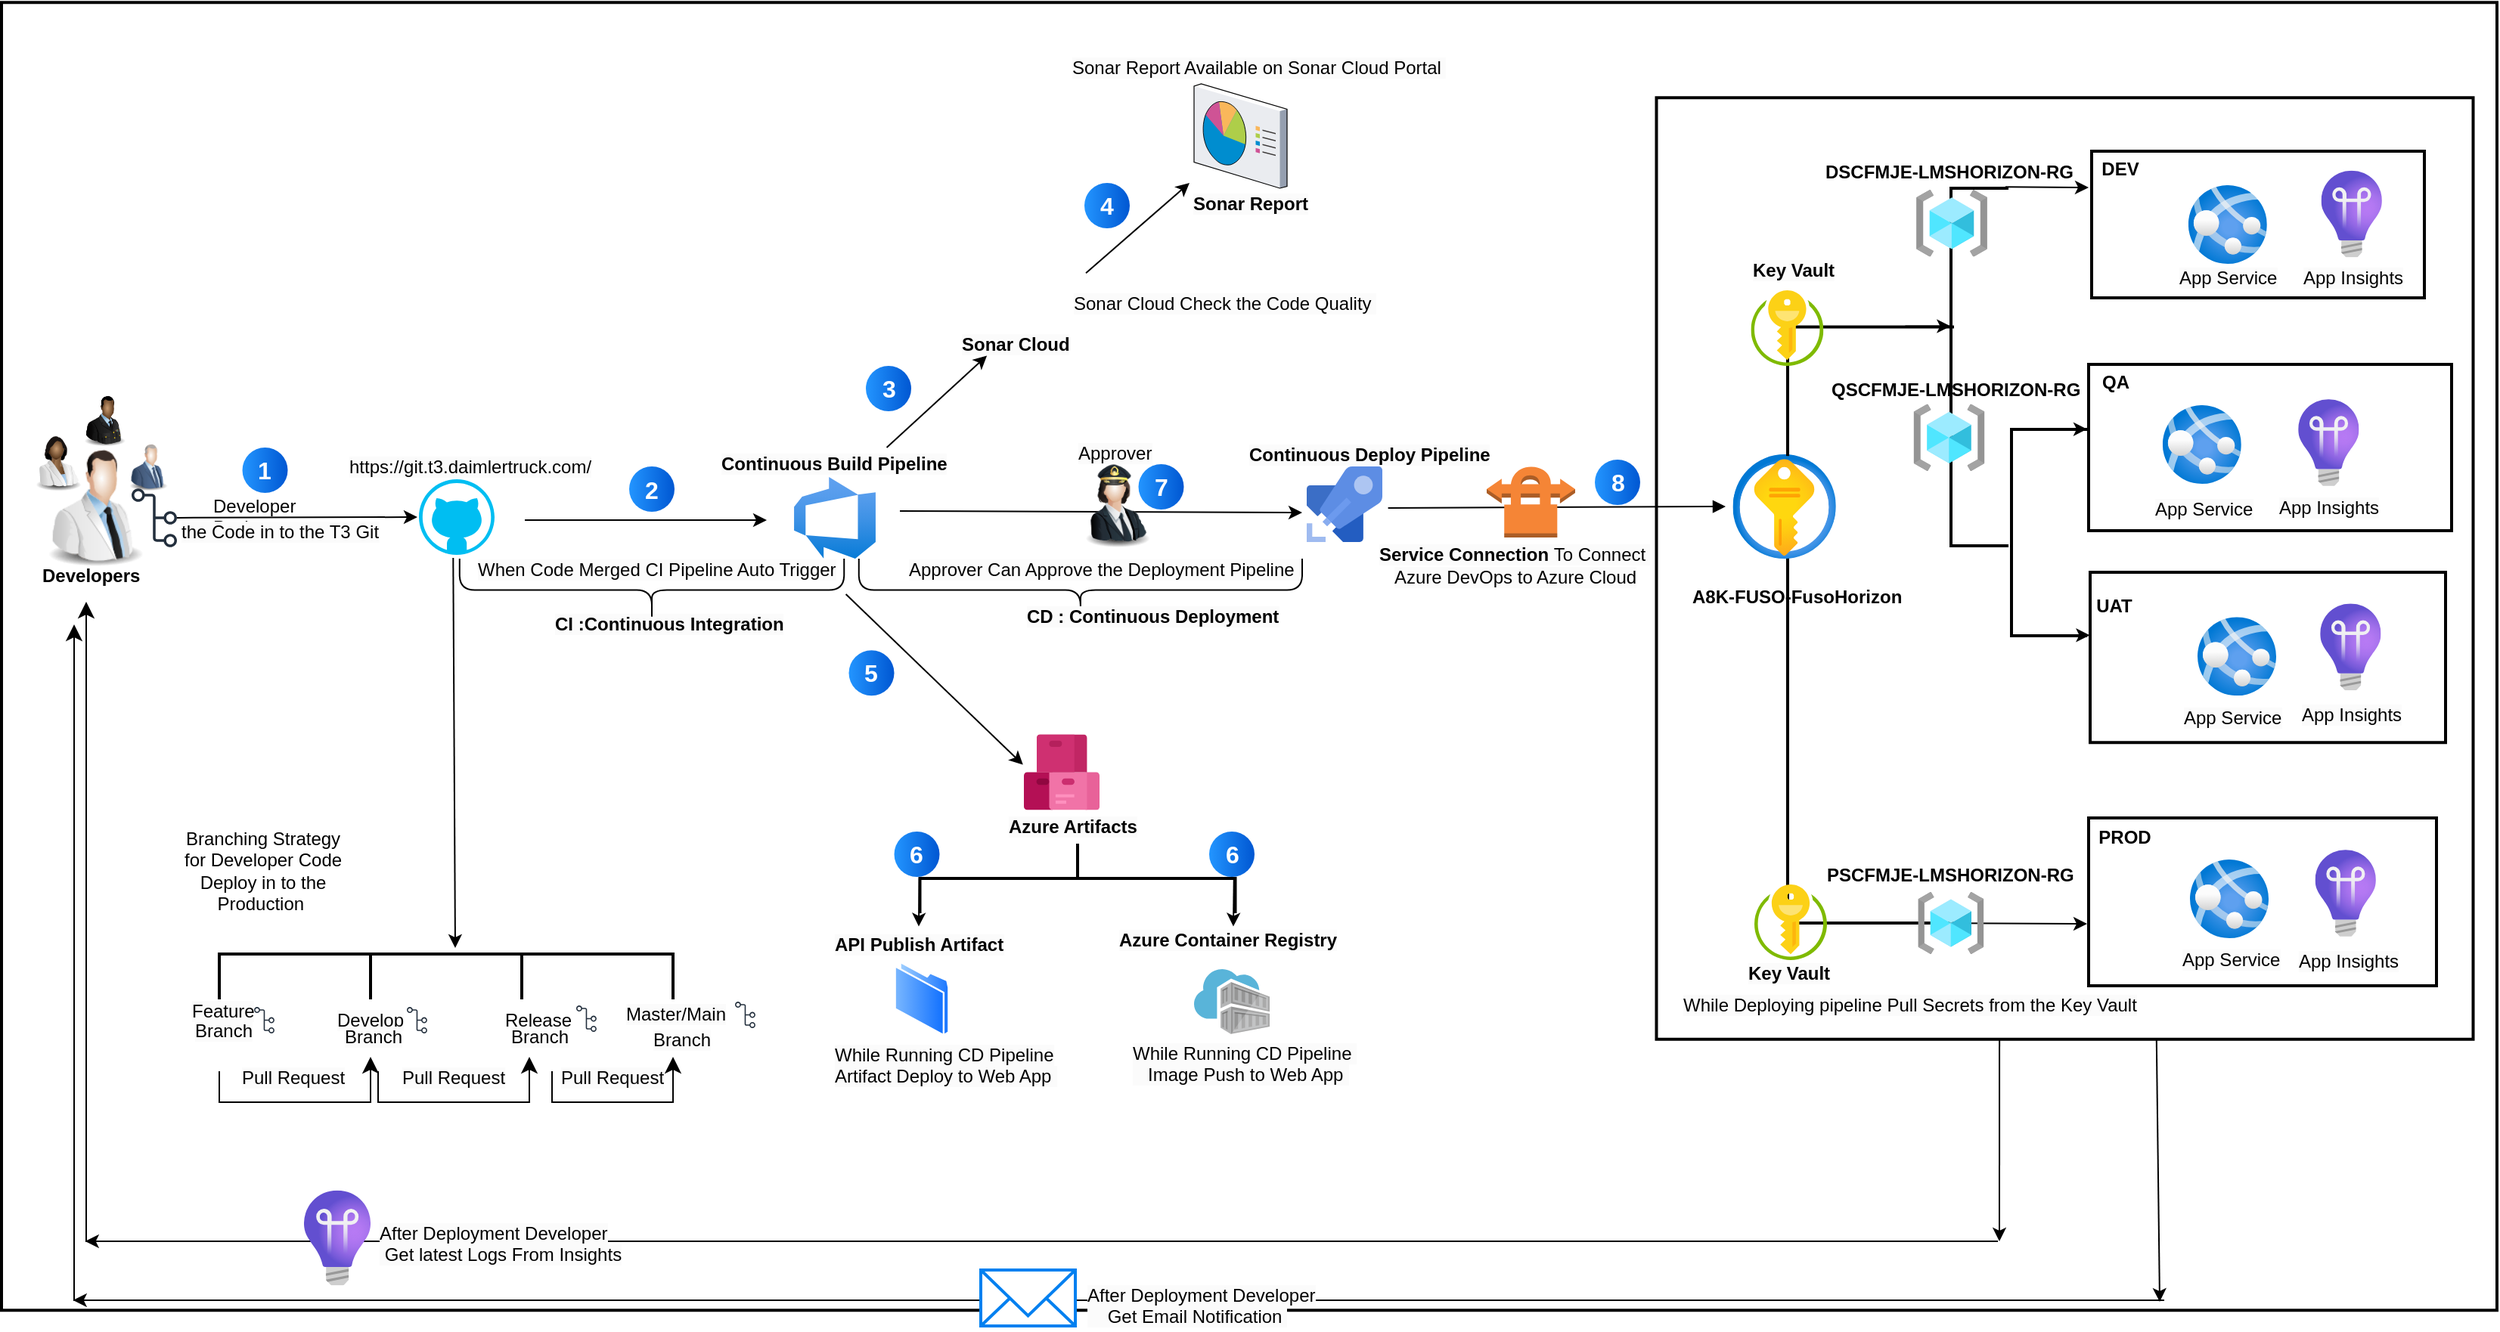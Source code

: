 <mxfile version="24.8.6" pages="3">
  <diagram name="Azure DevOps Architecture_Daimler_Truck" id="7-F5gIdKkT5H21FDeAkE">
    <mxGraphModel dx="3553" dy="1227" grid="1" gridSize="10" guides="1" tooltips="1" connect="1" arrows="1" fold="1" page="1" pageScale="1" pageWidth="850" pageHeight="1100" math="0" shadow="0">
      <root>
        <mxCell id="0" />
        <mxCell id="1" parent="0" />
        <mxCell id="6" value="" style="whiteSpace=wrap;strokeWidth=2;" parent="1" vertex="1">
          <mxGeometry x="-780" y="10.63" width="1650" height="865" as="geometry" />
        </mxCell>
        <mxCell id="7" value="" style="whiteSpace=wrap;strokeWidth=2;" parent="1" vertex="1">
          <mxGeometry x="314.25" y="73.63" width="540" height="622.75" as="geometry" />
        </mxCell>
        <mxCell id="iP3fEDapXQPT6JjqyU51-244" value="" style="strokeWidth=2;html=1;shape=mxgraph.flowchart.annotation_1;align=left;pointerEvents=1;direction=south;" vertex="1" parent="1">
          <mxGeometry x="-636" y="640" width="100" height="30" as="geometry" />
        </mxCell>
        <mxCell id="iP3fEDapXQPT6JjqyU51-245" value="" style="strokeWidth=2;html=1;shape=mxgraph.flowchart.annotation_1;align=left;pointerEvents=1;direction=south;" vertex="1" parent="1">
          <mxGeometry x="-536" y="640" width="100" height="30" as="geometry" />
        </mxCell>
        <mxCell id="iP3fEDapXQPT6JjqyU51-246" value="" style="strokeWidth=2;html=1;shape=mxgraph.flowchart.annotation_1;align=left;pointerEvents=1;direction=south;" vertex="1" parent="1">
          <mxGeometry x="-436" y="640" width="100" height="30" as="geometry" />
        </mxCell>
        <mxCell id="iP3fEDapXQPT6JjqyU51-247" value="" style="endArrow=classic;html=1;rounded=0;" edge="1" parent="1">
          <mxGeometry width="50" height="50" relative="1" as="geometry">
            <mxPoint x="-481.36" y="378" as="sourcePoint" />
            <mxPoint x="-480" y="636" as="targetPoint" />
          </mxGeometry>
        </mxCell>
        <mxCell id="iP3fEDapXQPT6JjqyU51-248" value="&lt;span style=&quot;color: rgb(0, 0, 0); font-family: Helvetica; font-size: 12px; font-style: normal; font-variant-ligatures: normal; font-variant-caps: normal; font-weight: 400; letter-spacing: normal; orphans: 2; text-align: center; text-indent: 0px; text-transform: none; widows: 2; word-spacing: 0px; -webkit-text-stroke-width: 0px; white-space: nowrap; background-color: rgb(251, 251, 251); text-decoration-thickness: initial; text-decoration-style: initial; text-decoration-color: initial; display: inline !important; float: none;&quot;&gt;Feature&lt;/span&gt;" style="text;whiteSpace=wrap;html=1;" vertex="1" parent="1">
          <mxGeometry x="-656" y="663.5" width="60" height="20" as="geometry" />
        </mxCell>
        <mxCell id="iP3fEDapXQPT6JjqyU51-249" value="&lt;span style=&quot;color: rgb(0, 0, 0); font-family: Helvetica; font-size: 12px; font-style: normal; font-variant-ligatures: normal; font-variant-caps: normal; font-weight: 400; letter-spacing: normal; orphans: 2; text-align: center; text-indent: 0px; text-transform: none; widows: 2; word-spacing: 0px; -webkit-text-stroke-width: 0px; white-space: nowrap; background-color: rgb(251, 251, 251); text-decoration-thickness: initial; text-decoration-style: initial; text-decoration-color: initial; display: inline !important; float: none;&quot;&gt;Develop&lt;/span&gt;" style="text;whiteSpace=wrap;html=1;" vertex="1" parent="1">
          <mxGeometry x="-560" y="670" width="60" height="20" as="geometry" />
        </mxCell>
        <mxCell id="iP3fEDapXQPT6JjqyU51-250" value="&lt;div style=&quot;text-align: center;&quot;&gt;&lt;span style=&quot;text-wrap-mode: nowrap;&quot;&gt;Release&lt;/span&gt;&lt;/div&gt;" style="text;whiteSpace=wrap;html=1;" vertex="1" parent="1">
          <mxGeometry x="-449" y="670" width="60" height="20" as="geometry" />
        </mxCell>
        <mxCell id="iP3fEDapXQPT6JjqyU51-251" value="&lt;span style=&quot;color: rgb(0, 0, 0); font-family: Helvetica; font-size: 12px; font-style: normal; font-variant-ligatures: normal; font-variant-caps: normal; font-weight: 400; letter-spacing: normal; orphans: 2; text-align: center; text-indent: 0px; text-transform: none; widows: 2; word-spacing: 0px; -webkit-text-stroke-width: 0px; white-space: nowrap; background-color: rgb(251, 251, 251); text-decoration-thickness: initial; text-decoration-style: initial; text-decoration-color: initial; display: inline !important; float: none;&quot;&gt;Master/Main&lt;/span&gt;" style="text;whiteSpace=wrap;html=1;" vertex="1" parent="1">
          <mxGeometry x="-369.5" y="666" width="60" height="20" as="geometry" />
        </mxCell>
        <mxCell id="iP3fEDapXQPT6JjqyU51-252" value="" style="shape=partialRectangle;whiteSpace=wrap;html=1;bottom=1;right=1;left=1;top=0;fillColor=none;routingCenterX=-0.5;" vertex="1" parent="1">
          <mxGeometry x="-636" y="718" width="100" height="20" as="geometry" />
        </mxCell>
        <mxCell id="iP3fEDapXQPT6JjqyU51-255" value="" style="shape=partialRectangle;whiteSpace=wrap;html=1;bottom=1;right=1;left=1;top=0;fillColor=none;routingCenterX=-0.5;" vertex="1" parent="1">
          <mxGeometry x="-531" y="718" width="100" height="20" as="geometry" />
        </mxCell>
        <mxCell id="iP3fEDapXQPT6JjqyU51-259" value="" style="edgeStyle=segmentEdgeStyle;endArrow=classic;html=1;curved=0;rounded=0;endSize=8;startSize=8;" edge="1" parent="1">
          <mxGeometry width="50" height="50" relative="1" as="geometry">
            <mxPoint x="-458" y="738" as="sourcePoint" />
            <mxPoint x="-431" y="708" as="targetPoint" />
          </mxGeometry>
        </mxCell>
        <mxCell id="iP3fEDapXQPT6JjqyU51-261" value="" style="shape=partialRectangle;whiteSpace=wrap;html=1;bottom=1;right=1;left=1;top=0;fillColor=none;routingCenterX=-0.5;" vertex="1" parent="1">
          <mxGeometry x="-416" y="718" width="80" height="20" as="geometry" />
        </mxCell>
        <mxCell id="iP3fEDapXQPT6JjqyU51-262" value="" style="edgeStyle=segmentEdgeStyle;endArrow=classic;html=1;curved=0;rounded=0;endSize=8;startSize=8;" edge="1" parent="1">
          <mxGeometry width="50" height="50" relative="1" as="geometry">
            <mxPoint x="-356" y="738" as="sourcePoint" />
            <mxPoint x="-336" y="708" as="targetPoint" />
          </mxGeometry>
        </mxCell>
        <mxCell id="iP3fEDapXQPT6JjqyU51-264" value="&lt;span style=&quot;color: rgb(0, 0, 0); font-family: Helvetica; font-size: 12px; font-style: normal; font-variant-ligatures: normal; font-variant-caps: normal; font-weight: 400; letter-spacing: normal; orphans: 2; text-align: center; text-indent: 0px; text-transform: none; widows: 2; word-spacing: 0px; -webkit-text-stroke-width: 0px; white-space: nowrap; background-color: rgb(251, 251, 251); text-decoration-thickness: initial; text-decoration-style: initial; text-decoration-color: initial; display: inline !important; float: none;&quot;&gt;Pull Request&lt;/span&gt;" style="text;whiteSpace=wrap;html=1;" vertex="1" parent="1">
          <mxGeometry x="-623" y="708" width="23" height="20" as="geometry" />
        </mxCell>
        <mxCell id="iP3fEDapXQPT6JjqyU51-268" value="" style="endArrow=classic;html=1;rounded=0;" edge="1" parent="1">
          <mxGeometry width="50" height="50" relative="1" as="geometry">
            <mxPoint x="-434" y="353" as="sourcePoint" />
            <mxPoint x="-274" y="353" as="targetPoint" />
          </mxGeometry>
        </mxCell>
        <mxCell id="iP3fEDapXQPT6JjqyU51-311" value="" style="edgeStyle=elbowEdgeStyle;elbow=horizontal;endArrow=classic;html=1;curved=0;rounded=0;endSize=8;startSize=8;" edge="1" parent="1">
          <mxGeometry width="50" height="50" relative="1" as="geometry">
            <mxPoint x="540" y="830" as="sourcePoint" />
            <mxPoint x="-724" y="407" as="targetPoint" />
            <Array as="points">
              <mxPoint x="-724" y="717" />
            </Array>
          </mxGeometry>
        </mxCell>
        <mxCell id="iP3fEDapXQPT6JjqyU51-312" value="&lt;span style=&quot;color: rgb(0, 0, 0); font-family: Helvetica; font-size: 12px; font-style: normal; font-variant-ligatures: normal; font-variant-caps: normal; letter-spacing: normal; orphans: 2; text-align: center; text-indent: 0px; text-transform: none; widows: 2; word-spacing: 0px; -webkit-text-stroke-width: 0px; white-space: nowrap; background-color: rgb(251, 251, 251); text-decoration-thickness: initial; text-decoration-style: initial; text-decoration-color: initial; float: none; display: inline !important;&quot;&gt;Continuous&amp;nbsp;Build Pipeline&lt;/span&gt;" style="text;whiteSpace=wrap;html=1;fontStyle=1" vertex="1" parent="1">
          <mxGeometry x="-306.5" y="302" width="165" height="20" as="geometry" />
        </mxCell>
        <mxCell id="iP3fEDapXQPT6JjqyU51-313" value="" style="image;aspect=fixed;html=1;points=[];align=center;fontSize=12;image=img/lib/azure2/devops/Azure_DevOps.svg;" vertex="1" parent="1">
          <mxGeometry x="-256" y="324.5" width="54" height="54" as="geometry" />
        </mxCell>
        <mxCell id="iP3fEDapXQPT6JjqyU51-314" value="&lt;span style=&quot;color: rgb(0, 0, 0); font-family: Helvetica; font-size: 12px; font-style: normal; font-variant-ligatures: normal; font-variant-caps: normal; letter-spacing: normal; orphans: 2; text-align: center; text-indent: 0px; text-transform: none; widows: 2; word-spacing: 0px; -webkit-text-stroke-width: 0px; white-space: nowrap; background-color: rgb(251, 251, 251); text-decoration-thickness: initial; text-decoration-style: initial; text-decoration-color: initial; float: none; display: inline !important;&quot;&gt;API Publish Artifact&lt;/span&gt;" style="text;whiteSpace=wrap;html=1;fontStyle=1" vertex="1" parent="1">
          <mxGeometry x="-231.5" y="619.5" width="106" height="30" as="geometry" />
        </mxCell>
        <mxCell id="iP3fEDapXQPT6JjqyU51-315" value="&lt;span style=&quot;color: rgb(0, 0, 0); font-family: Helvetica; font-size: 12px; font-style: normal; font-variant-ligatures: normal; font-variant-caps: normal; letter-spacing: normal; orphans: 2; text-align: center; text-indent: 0px; text-transform: none; widows: 2; word-spacing: 0px; -webkit-text-stroke-width: 0px; white-space: nowrap; background-color: rgb(251, 251, 251); text-decoration-thickness: initial; text-decoration-style: initial; text-decoration-color: initial; float: none; display: inline !important;&quot;&gt;Azure Container Registry&lt;/span&gt;" style="text;whiteSpace=wrap;html=1;fontStyle=1" vertex="1" parent="1">
          <mxGeometry x="-43.5" y="617" width="154" height="23" as="geometry" />
        </mxCell>
        <mxCell id="iP3fEDapXQPT6JjqyU51-316" value="" style="image;sketch=0;aspect=fixed;html=1;points=[];align=center;fontSize=12;image=img/lib/mscae/Container_Registries.svg;" vertex="1" parent="1">
          <mxGeometry x="8.5" y="650" width="50" height="43" as="geometry" />
        </mxCell>
        <mxCell id="iP3fEDapXQPT6JjqyU51-319" value="" style="image;sketch=0;aspect=fixed;html=1;points=[];align=center;fontSize=12;image=img/lib/mscae/Azure_Pipelines.svg;" vertex="1" parent="1">
          <mxGeometry x="83" y="317.5" width="50" height="50" as="geometry" />
        </mxCell>
        <mxCell id="iP3fEDapXQPT6JjqyU51-322" value="&lt;span style=&quot;color: rgb(0, 0, 0); font-family: Helvetica; font-size: 12px; font-style: normal; font-variant-ligatures: normal; font-variant-caps: normal; letter-spacing: normal; orphans: 2; text-align: center; text-indent: 0px; text-transform: none; widows: 2; word-spacing: 0px; -webkit-text-stroke-width: 0px; white-space: nowrap; background-color: rgb(251, 251, 251); text-decoration-thickness: initial; text-decoration-style: initial; text-decoration-color: initial; float: none; display: inline !important;&quot;&gt;Sonar Report&lt;/span&gt;" style="text;whiteSpace=wrap;html=1;fontStyle=1" vertex="1" parent="1">
          <mxGeometry x="5.5" y="130" width="74.5" height="17" as="geometry" />
        </mxCell>
        <mxCell id="iP3fEDapXQPT6JjqyU51-323" value="" style="verticalLabelPosition=bottom;sketch=0;aspect=fixed;html=1;verticalAlign=top;strokeColor=none;align=center;outlineConnect=0;shape=mxgraph.citrix.reporting;" vertex="1" parent="1">
          <mxGeometry x="8.5" y="64.5" width="61.5" height="69" as="geometry" />
        </mxCell>
        <mxCell id="iP3fEDapXQPT6JjqyU51-328" value="" style="endArrow=classic;html=1;rounded=0;" edge="1" parent="1">
          <mxGeometry width="50" height="50" relative="1" as="geometry">
            <mxPoint x="-186" y="347" as="sourcePoint" />
            <mxPoint x="80" y="348" as="targetPoint" />
          </mxGeometry>
        </mxCell>
        <mxCell id="iP3fEDapXQPT6JjqyU51-335" value="" style="endArrow=classic;html=1;rounded=0;entryX=0.23;entryY=0.766;entryDx=0;entryDy=0;entryPerimeter=0;" edge="1" parent="1">
          <mxGeometry width="50" height="50" relative="1" as="geometry">
            <mxPoint x="-194.71" y="305" as="sourcePoint" />
            <mxPoint x="-128.42" y="244.198" as="targetPoint" />
          </mxGeometry>
        </mxCell>
        <mxCell id="iP3fEDapXQPT6JjqyU51-336" value="" style="endArrow=classic;html=1;rounded=0;entryX=0;entryY=0;entryDx=0;entryDy=0;exitX=0.131;exitY=-0.376;exitDx=0;exitDy=0;exitPerimeter=0;" edge="1" parent="1" source="-3Xrsq9mse8C-hk3HoV5-115" target="iP3fEDapXQPT6JjqyU51-322">
          <mxGeometry width="50" height="50" relative="1" as="geometry">
            <mxPoint x="-70.71" y="177" as="sourcePoint" />
            <mxPoint x="-14" y="127" as="targetPoint" />
          </mxGeometry>
        </mxCell>
        <mxCell id="iP3fEDapXQPT6JjqyU51-348" value="" style="image;html=1;image=img/lib/clip_art/people/Scientist_Man_128x128.png" vertex="1" parent="1">
          <mxGeometry x="-758" y="304.5" width="80" height="80" as="geometry" />
        </mxCell>
        <mxCell id="iP3fEDapXQPT6JjqyU51-352" value="" style="image;sketch=0;aspect=fixed;html=1;points=[];align=center;fontSize=12;image=img/lib/mscae/Azure_Artifacts.svg;" vertex="1" parent="1">
          <mxGeometry x="-104" y="494.75" width="50" height="50" as="geometry" />
        </mxCell>
        <mxCell id="iP3fEDapXQPT6JjqyU51-367" value="&lt;span style=&quot;color: rgb(0, 0, 0); font-family: Helvetica; font-size: 12px; font-style: normal; font-variant-ligatures: normal; font-variant-caps: normal; letter-spacing: normal; orphans: 2; text-align: center; text-indent: 0px; text-transform: none; widows: 2; word-spacing: 0px; -webkit-text-stroke-width: 0px; white-space: normal; background-color: rgb(251, 251, 251); text-decoration-thickness: initial; text-decoration-style: initial; text-decoration-color: initial; float: none; display: inline !important;&quot;&gt;Sonar Cloud&lt;/span&gt;" style="text;whiteSpace=wrap;html=1;fontStyle=1" vertex="1" parent="1">
          <mxGeometry x="-147.5" y="222.75" width="96" height="28" as="geometry" />
        </mxCell>
        <mxCell id="iP3fEDapXQPT6JjqyU51-379" value="" style="edgeStyle=elbowEdgeStyle;elbow=horizontal;endArrow=classic;html=1;curved=0;rounded=0;endSize=8;startSize=8;" edge="1" parent="1">
          <mxGeometry width="50" height="50" relative="1" as="geometry">
            <mxPoint x="650" y="869" as="sourcePoint" />
            <mxPoint x="-731.88" y="422" as="targetPoint" />
            <Array as="points">
              <mxPoint x="-732" y="877" />
            </Array>
          </mxGeometry>
        </mxCell>
        <mxCell id="iP3fEDapXQPT6JjqyU51-380" value="" style="image;aspect=fixed;perimeter=ellipsePerimeter;html=1;align=center;shadow=0;dashed=0;spacingTop=3;image=img/lib/active_directory/folder.svg;" vertex="1" parent="1">
          <mxGeometry x="-189.75" y="644.5" width="36.5" height="50" as="geometry" />
        </mxCell>
        <mxCell id="iP3fEDapXQPT6JjqyU51-382" value="" style="endArrow=classic;html=1;rounded=0;entryX=-0.012;entryY=0.401;entryDx=0;entryDy=0;entryPerimeter=0;" edge="1" parent="1" target="iP3fEDapXQPT6JjqyU51-352">
          <mxGeometry width="50" height="50" relative="1" as="geometry">
            <mxPoint x="-221.71" y="402" as="sourcePoint" />
            <mxPoint x="-222" y="540" as="targetPoint" />
          </mxGeometry>
        </mxCell>
        <mxCell id="iP3fEDapXQPT6JjqyU51-389" value="&lt;span style=&quot;color: rgb(0, 0, 0); font-family: Helvetica; font-size: 12px; font-style: normal; font-variant-ligatures: normal; font-variant-caps: normal; font-weight: 400; letter-spacing: normal; orphans: 2; text-align: center; text-indent: 0px; text-transform: none; widows: 2; word-spacing: 0px; -webkit-text-stroke-width: 0px; white-space: normal; background-color: rgb(251, 251, 251); text-decoration-thickness: initial; text-decoration-style: initial; text-decoration-color: initial; display: inline !important; float: none;&quot;&gt;Approver&lt;/span&gt;" style="text;whiteSpace=wrap;html=1;" vertex="1" parent="1">
          <mxGeometry x="-70.5" y="294.63" width="70" height="20" as="geometry" />
        </mxCell>
        <mxCell id="iP3fEDapXQPT6JjqyU51-434" value="" style="image;aspect=fixed;html=1;points=[];align=center;fontSize=12;image=img/lib/azure2/devops/Application_Insights.svg;" vertex="1" parent="1">
          <mxGeometry x="-580" y="796.25" width="44" height="63" as="geometry" />
        </mxCell>
        <mxCell id="iP3fEDapXQPT6JjqyU51-450" value="" style="curved=1;startArrow=none;endArrow=block;exitX=1.076;exitY=0.55;exitDx=0;exitDy=0;exitPerimeter=0;" edge="1" parent="1" source="iP3fEDapXQPT6JjqyU51-319">
          <mxGeometry relative="1" as="geometry">
            <Array as="points" />
            <mxPoint x="199" y="344" as="sourcePoint" />
            <mxPoint x="360" y="344" as="targetPoint" />
          </mxGeometry>
        </mxCell>
        <mxCell id="iP3fEDapXQPT6JjqyU51-457" value="&lt;span style=&quot;color: rgb(0, 0, 0); font-family: Helvetica; font-size: 12px; font-style: normal; font-variant-ligatures: normal; font-variant-caps: normal; font-weight: 400; letter-spacing: normal; orphans: 2; text-align: center; text-indent: 0px; text-transform: none; widows: 2; word-spacing: 0px; -webkit-text-stroke-width: 0px; white-space: nowrap; background-color: rgb(251, 251, 251); text-decoration-thickness: initial; text-decoration-style: initial; text-decoration-color: initial; display: inline !important; float: none;&quot;&gt;After Deployment Developer&lt;/span&gt;&lt;div&gt;&lt;span style=&quot;color: rgb(0, 0, 0); font-family: Helvetica; font-size: 12px; font-style: normal; font-variant-ligatures: normal; font-variant-caps: normal; font-weight: 400; letter-spacing: normal; orphans: 2; text-align: center; text-indent: 0px; text-transform: none; widows: 2; word-spacing: 0px; -webkit-text-stroke-width: 0px; white-space: nowrap; background-color: rgb(251, 251, 251); text-decoration-thickness: initial; text-decoration-style: initial; text-decoration-color: initial; display: inline !important; float: none;&quot;&gt;&amp;nbsp; &amp;nbsp; Get Email Notification&amp;nbsp;&lt;/span&gt;&lt;/div&gt;" style="text;whiteSpace=wrap;html=1;" vertex="1" parent="1">
          <mxGeometry x="-64.5" y="852.4" width="168" height="30" as="geometry" />
        </mxCell>
        <mxCell id="iP3fEDapXQPT6JjqyU51-458" value="&lt;span style=&quot;color: rgb(0, 0, 0); font-family: Helvetica; font-size: 12px; font-style: normal; font-variant-ligatures: normal; font-variant-caps: normal; font-weight: 400; letter-spacing: normal; orphans: 2; text-align: center; text-indent: 0px; text-transform: none; widows: 2; word-spacing: 0px; -webkit-text-stroke-width: 0px; white-space: nowrap; background-color: rgb(251, 251, 251); text-decoration-thickness: initial; text-decoration-style: initial; text-decoration-color: initial; display: inline !important; float: none;&quot;&gt;After Deployment Developer&lt;/span&gt;&lt;div&gt;&lt;span style=&quot;color: rgb(0, 0, 0); font-family: Helvetica; font-size: 12px; font-style: normal; font-variant-ligatures: normal; font-variant-caps: normal; font-weight: 400; letter-spacing: normal; orphans: 2; text-align: center; text-indent: 0px; text-transform: none; widows: 2; word-spacing: 0px; -webkit-text-stroke-width: 0px; white-space: nowrap; background-color: rgb(251, 251, 251); text-decoration-thickness: initial; text-decoration-style: initial; text-decoration-color: initial; display: inline !important; float: none;&quot;&gt;&amp;nbsp;Get latest Logs From Insights&lt;/span&gt;&lt;/div&gt;" style="text;whiteSpace=wrap;html=1;" vertex="1" parent="1">
          <mxGeometry x="-532" y="811" width="184.75" height="30" as="geometry" />
        </mxCell>
        <mxCell id="iP3fEDapXQPT6JjqyU51-462" value="1" style="ellipse;whiteSpace=wrap;html=1;aspect=fixed;rotation=0;gradientColor=#0057D2;strokeColor=none;gradientDirection=east;fillColor=#2395FF;rounded=0;pointerEvents=0;fontFamily=Helvetica;fontSize=16;fontColor=#FFFFFF;spacingTop=4;spacingBottom=4;spacingLeft=4;spacingRight=4;points=[];fontStyle=1" vertex="1" parent="1">
          <mxGeometry x="-620.75" y="305" width="30" height="30" as="geometry" />
        </mxCell>
        <mxCell id="iP3fEDapXQPT6JjqyU51-467" value="2" style="ellipse;whiteSpace=wrap;html=1;aspect=fixed;rotation=0;gradientColor=#0057D2;strokeColor=none;gradientDirection=east;fillColor=#2395FF;rounded=0;pointerEvents=0;fontFamily=Helvetica;fontSize=16;fontColor=#FFFFFF;spacingTop=4;spacingBottom=4;spacingLeft=4;spacingRight=4;points=[];fontStyle=1" vertex="1" parent="1">
          <mxGeometry x="-365" y="317.5" width="30" height="30" as="geometry" />
        </mxCell>
        <mxCell id="iP3fEDapXQPT6JjqyU51-469" value="3" style="ellipse;whiteSpace=wrap;html=1;aspect=fixed;rotation=0;gradientColor=#0057D2;strokeColor=none;gradientDirection=east;fillColor=#2395FF;rounded=0;pointerEvents=0;fontFamily=Helvetica;fontSize=16;fontColor=#FFFFFF;spacingTop=4;spacingBottom=4;spacingLeft=4;spacingRight=4;points=[];fontStyle=1" vertex="1" parent="1">
          <mxGeometry x="-208.5" y="251" width="30" height="30" as="geometry" />
        </mxCell>
        <mxCell id="iP3fEDapXQPT6JjqyU51-471" value="4" style="ellipse;whiteSpace=wrap;html=1;aspect=fixed;rotation=0;gradientColor=#0057D2;strokeColor=none;gradientDirection=east;fillColor=#2395FF;rounded=0;pointerEvents=0;fontFamily=Helvetica;fontSize=16;fontColor=#FFFFFF;spacingTop=4;spacingBottom=4;spacingLeft=4;spacingRight=4;points=[];fontStyle=1" vertex="1" parent="1">
          <mxGeometry x="-64" y="130" width="30" height="30" as="geometry" />
        </mxCell>
        <mxCell id="iP3fEDapXQPT6JjqyU51-472" value="5" style="ellipse;whiteSpace=wrap;html=1;aspect=fixed;rotation=0;gradientColor=#0057D2;strokeColor=none;gradientDirection=east;fillColor=#2395FF;rounded=0;pointerEvents=0;fontFamily=Helvetica;fontSize=16;fontColor=#FFFFFF;spacingTop=4;spacingBottom=4;spacingLeft=4;spacingRight=4;points=[];fontStyle=1" vertex="1" parent="1">
          <mxGeometry x="-219.75" y="439.13" width="30" height="30" as="geometry" />
        </mxCell>
        <mxCell id="iP3fEDapXQPT6JjqyU51-473" value="6" style="ellipse;whiteSpace=wrap;html=1;aspect=fixed;rotation=0;gradientColor=#0057D2;strokeColor=none;gradientDirection=east;fillColor=#2395FF;rounded=0;pointerEvents=0;fontFamily=Helvetica;fontSize=16;fontColor=#FFFFFF;spacingTop=4;spacingBottom=4;spacingLeft=4;spacingRight=4;points=[];fontStyle=1" vertex="1" parent="1">
          <mxGeometry x="18.5" y="559" width="30" height="30" as="geometry" />
        </mxCell>
        <mxCell id="iP3fEDapXQPT6JjqyU51-474" value="6" style="ellipse;whiteSpace=wrap;html=1;aspect=fixed;rotation=0;gradientColor=#0057D2;strokeColor=none;gradientDirection=east;fillColor=#2395FF;rounded=0;pointerEvents=0;fontFamily=Helvetica;fontSize=16;fontColor=#FFFFFF;spacingTop=4;spacingBottom=4;spacingLeft=4;spacingRight=4;points=[];fontStyle=1" vertex="1" parent="1">
          <mxGeometry x="-189.75" y="559" width="30" height="30" as="geometry" />
        </mxCell>
        <mxCell id="iP3fEDapXQPT6JjqyU51-475" value="7" style="ellipse;whiteSpace=wrap;html=1;aspect=fixed;rotation=0;gradientColor=#0057D2;strokeColor=none;gradientDirection=east;fillColor=#2395FF;rounded=0;pointerEvents=0;fontFamily=Helvetica;fontSize=16;fontColor=#FFFFFF;spacingTop=4;spacingBottom=4;spacingLeft=4;spacingRight=4;points=[];fontStyle=1" vertex="1" parent="1">
          <mxGeometry x="-28.25" y="316" width="30" height="30" as="geometry" />
        </mxCell>
        <mxCell id="iP3fEDapXQPT6JjqyU51-476" value="8" style="ellipse;whiteSpace=wrap;html=1;aspect=fixed;rotation=0;gradientColor=#0057D2;strokeColor=none;gradientDirection=east;fillColor=#2395FF;rounded=0;pointerEvents=0;fontFamily=Helvetica;fontSize=16;fontColor=#FFFFFF;spacingTop=4;spacingBottom=4;spacingLeft=4;spacingRight=4;points=[];fontStyle=1" vertex="1" parent="1">
          <mxGeometry x="273.5" y="313" width="30" height="30" as="geometry" />
        </mxCell>
        <mxCell id="iP3fEDapXQPT6JjqyU51-477" value="" style="endArrow=classic;html=1;rounded=0;exitX=0.42;exitY=1;exitDx=0;exitDy=0;exitPerimeter=0;" edge="1" parent="1" source="7">
          <mxGeometry width="50" height="50" relative="1" as="geometry">
            <mxPoint x="653.375" y="787" as="sourcePoint" />
            <mxPoint x="541" y="830" as="targetPoint" />
          </mxGeometry>
        </mxCell>
        <mxCell id="iP3fEDapXQPT6JjqyU51-478" value="" style="endArrow=classic;html=1;rounded=0;exitX=0.63;exitY=1.002;exitDx=0;exitDy=0;exitPerimeter=0;" edge="1" parent="1">
          <mxGeometry width="50" height="50" relative="1" as="geometry">
            <mxPoint x="644.9" y="696.996" as="sourcePoint" />
            <mxPoint x="647" y="870" as="targetPoint" />
            <Array as="points" />
          </mxGeometry>
        </mxCell>
        <mxCell id="iP3fEDapXQPT6JjqyU51-489" value="" style="edgeStyle=segmentEdgeStyle;endArrow=classic;html=1;curved=0;rounded=0;endSize=8;startSize=8;" edge="1" parent="1">
          <mxGeometry width="50" height="50" relative="1" as="geometry">
            <mxPoint x="-556" y="738" as="sourcePoint" />
            <mxPoint x="-536" y="708" as="targetPoint" />
          </mxGeometry>
        </mxCell>
        <mxCell id="iP3fEDapXQPT6JjqyU51-492" value="" style="verticalLabelPosition=bottom;html=1;verticalAlign=top;align=center;strokeColor=none;fillColor=#00BEF2;shape=mxgraph.azure.github_code;pointerEvents=1;" vertex="1" parent="1">
          <mxGeometry x="-504" y="326" width="50" height="50" as="geometry" />
        </mxCell>
        <mxCell id="nrQ-SJfZUzy0LG5l6Uwj-7" value="" style="sketch=0;outlineConnect=0;fontColor=#232F3E;gradientColor=none;fillColor=#232F3D;strokeColor=none;dashed=0;verticalLabelPosition=bottom;verticalAlign=top;align=center;html=1;fontSize=12;fontStyle=0;aspect=fixed;pointerEvents=1;shape=mxgraph.aws4.git_repository;" vertex="1" parent="1">
          <mxGeometry x="-694" y="332" width="30" height="39" as="geometry" />
        </mxCell>
        <mxCell id="-3Xrsq9mse8C-hk3HoV5-7" value="" style="sketch=0;outlineConnect=0;fontColor=#232F3E;gradientColor=none;fillColor=#232F3D;strokeColor=none;dashed=0;verticalLabelPosition=bottom;verticalAlign=top;align=center;html=1;fontSize=12;fontStyle=0;aspect=fixed;pointerEvents=1;shape=mxgraph.aws4.git_repository;" vertex="1" parent="1">
          <mxGeometry x="-613" y="675" width="13.46" height="17.5" as="geometry" />
        </mxCell>
        <mxCell id="-3Xrsq9mse8C-hk3HoV5-8" value="" style="sketch=0;outlineConnect=0;fontColor=#232F3E;gradientColor=none;fillColor=#232F3D;strokeColor=none;dashed=0;verticalLabelPosition=bottom;verticalAlign=top;align=center;html=1;fontSize=12;fontStyle=0;aspect=fixed;pointerEvents=1;shape=mxgraph.aws4.git_repository;" vertex="1" parent="1">
          <mxGeometry x="-512" y="675" width="13.46" height="17.5" as="geometry" />
        </mxCell>
        <mxCell id="-3Xrsq9mse8C-hk3HoV5-9" value="" style="sketch=0;outlineConnect=0;fontColor=#232F3E;gradientColor=none;fillColor=#232F3D;strokeColor=none;dashed=0;verticalLabelPosition=bottom;verticalAlign=top;align=center;html=1;fontSize=12;fontStyle=0;aspect=fixed;pointerEvents=1;shape=mxgraph.aws4.git_repository;" vertex="1" parent="1">
          <mxGeometry x="-400" y="674" width="13.46" height="17.5" as="geometry" />
        </mxCell>
        <mxCell id="-3Xrsq9mse8C-hk3HoV5-11" value="" style="sketch=0;outlineConnect=0;fontColor=#232F3E;gradientColor=none;fillColor=#232F3D;strokeColor=none;dashed=0;verticalLabelPosition=bottom;verticalAlign=top;align=center;html=1;fontSize=12;fontStyle=0;aspect=fixed;pointerEvents=1;shape=mxgraph.aws4.git_repository;" vertex="1" parent="1">
          <mxGeometry x="-295" y="671.5" width="13.46" height="17.5" as="geometry" />
        </mxCell>
        <mxCell id="-3Xrsq9mse8C-hk3HoV5-13" value="&lt;span data-teams=&quot;true&quot;&gt;&lt;table&gt;&lt;tbody&gt;&lt;tr&gt;&lt;td&gt;A8K-FUSO-FusoHorizon&lt;/td&gt;&lt;/tr&gt;&lt;/tbody&gt;&lt;/table&gt;&lt;p&gt;&lt;/p&gt;&lt;/span&gt;" style="text;whiteSpace=wrap;html=1;fontStyle=1" vertex="1" parent="1">
          <mxGeometry x="333.38" y="387" width="177.62" height="44.5" as="geometry" />
        </mxCell>
        <mxCell id="-3Xrsq9mse8C-hk3HoV5-17" value="&lt;span style=&quot;color: rgb(0, 0, 0); font-family: Helvetica; font-size: 12px; font-style: normal; font-variant-ligatures: normal; font-variant-caps: normal; letter-spacing: normal; orphans: 2; text-align: center; text-indent: 0px; text-transform: none; widows: 2; word-spacing: 0px; -webkit-text-stroke-width: 0px; white-space: nowrap; background-color: rgb(251, 251, 251); text-decoration-thickness: initial; text-decoration-style: initial; text-decoration-color: initial; float: none; display: inline !important;&quot;&gt;Azure Artifacts&lt;/span&gt;" style="text;whiteSpace=wrap;html=1;fontStyle=1" vertex="1" parent="1">
          <mxGeometry x="-115.75" y="542" width="74.5" height="17" as="geometry" />
        </mxCell>
        <mxCell id="-3Xrsq9mse8C-hk3HoV5-18" value="&lt;span style=&quot;color: rgb(0, 0, 0); font-family: Helvetica; font-size: 12px; font-style: normal; font-variant-ligatures: normal; font-variant-caps: normal; font-weight: 400; letter-spacing: normal; orphans: 2; text-align: center; text-indent: 0px; text-transform: none; widows: 2; word-spacing: 0px; -webkit-text-stroke-width: 0px; white-space: nowrap; background-color: rgb(251, 251, 251); text-decoration-thickness: initial; text-decoration-style: initial; text-decoration-color: initial; display: inline !important; float: none;&quot;&gt;Pull Request&lt;/span&gt;" style="text;whiteSpace=wrap;html=1;" vertex="1" parent="1">
          <mxGeometry x="-516.77" y="708" width="23" height="20" as="geometry" />
        </mxCell>
        <mxCell id="-3Xrsq9mse8C-hk3HoV5-19" value="&lt;span style=&quot;color: rgb(0, 0, 0); font-family: Helvetica; font-size: 12px; font-style: normal; font-variant-ligatures: normal; font-variant-caps: normal; font-weight: 400; letter-spacing: normal; orphans: 2; text-align: center; text-indent: 0px; text-transform: none; widows: 2; word-spacing: 0px; -webkit-text-stroke-width: 0px; white-space: nowrap; background-color: rgb(251, 251, 251); text-decoration-thickness: initial; text-decoration-style: initial; text-decoration-color: initial; display: inline !important; float: none;&quot;&gt;Pull Request&lt;/span&gt;" style="text;whiteSpace=wrap;html=1;" vertex="1" parent="1">
          <mxGeometry x="-412" y="708" width="23" height="20" as="geometry" />
        </mxCell>
        <mxCell id="-3Xrsq9mse8C-hk3HoV5-21" value="&lt;span style=&quot;color: rgb(0, 0, 0); font-family: Helvetica; font-size: 12px; font-style: normal; font-variant-ligatures: normal; font-variant-caps: normal; font-weight: 400; letter-spacing: normal; orphans: 2; text-align: center; text-indent: 0px; text-transform: none; widows: 2; word-spacing: 0px; -webkit-text-stroke-width: 0px; white-space: nowrap; background-color: rgb(251, 251, 251); text-decoration-thickness: initial; text-decoration-style: initial; text-decoration-color: initial; display: inline !important; float: none;&quot;&gt;Branch&lt;/span&gt;" style="text;whiteSpace=wrap;html=1;" vertex="1" parent="1">
          <mxGeometry x="-654" y="677" width="23" height="20" as="geometry" />
        </mxCell>
        <mxCell id="-3Xrsq9mse8C-hk3HoV5-22" value="&lt;span style=&quot;color: rgb(0, 0, 0); font-family: Helvetica; font-size: 12px; font-style: normal; font-variant-ligatures: normal; font-variant-caps: normal; font-weight: 400; letter-spacing: normal; orphans: 2; text-align: center; text-indent: 0px; text-transform: none; widows: 2; word-spacing: 0px; -webkit-text-stroke-width: 0px; white-space: nowrap; background-color: rgb(251, 251, 251); text-decoration-thickness: initial; text-decoration-style: initial; text-decoration-color: initial; display: inline !important; float: none;&quot;&gt;Branch&lt;/span&gt;" style="text;whiteSpace=wrap;html=1;" vertex="1" parent="1">
          <mxGeometry x="-555" y="681" width="23" height="20" as="geometry" />
        </mxCell>
        <mxCell id="-3Xrsq9mse8C-hk3HoV5-23" value="&lt;span style=&quot;color: rgb(0, 0, 0); font-family: Helvetica; font-size: 12px; font-style: normal; font-variant-ligatures: normal; font-variant-caps: normal; font-weight: 400; letter-spacing: normal; orphans: 2; text-align: center; text-indent: 0px; text-transform: none; widows: 2; word-spacing: 0px; -webkit-text-stroke-width: 0px; white-space: nowrap; background-color: rgb(251, 251, 251); text-decoration-thickness: initial; text-decoration-style: initial; text-decoration-color: initial; display: inline !important; float: none;&quot;&gt;Branch&lt;/span&gt;" style="text;whiteSpace=wrap;html=1;" vertex="1" parent="1">
          <mxGeometry x="-445" y="681" width="23" height="20" as="geometry" />
        </mxCell>
        <mxCell id="-3Xrsq9mse8C-hk3HoV5-24" value="&lt;span style=&quot;color: rgb(0, 0, 0); font-family: Helvetica; font-size: 12px; font-style: normal; font-variant-ligatures: normal; font-variant-caps: normal; font-weight: 400; letter-spacing: normal; orphans: 2; text-align: center; text-indent: 0px; text-transform: none; widows: 2; word-spacing: 0px; -webkit-text-stroke-width: 0px; white-space: nowrap; background-color: rgb(251, 251, 251); text-decoration-thickness: initial; text-decoration-style: initial; text-decoration-color: initial; display: inline !important; float: none;&quot;&gt;Branch&lt;/span&gt;" style="text;whiteSpace=wrap;html=1;" vertex="1" parent="1">
          <mxGeometry x="-351" y="683" width="23" height="20" as="geometry" />
        </mxCell>
        <mxCell id="-3Xrsq9mse8C-hk3HoV5-25" value="&lt;span style=&quot;color: rgb(0, 0, 0); font-family: Helvetica; font-size: 12px; font-style: normal; font-variant-ligatures: normal; font-variant-caps: normal; letter-spacing: normal; orphans: 2; text-align: center; text-indent: 0px; text-transform: none; widows: 2; word-spacing: 0px; -webkit-text-stroke-width: 0px; white-space: nowrap; background-color: rgb(251, 251, 251); text-decoration-thickness: initial; text-decoration-style: initial; text-decoration-color: initial; float: none; display: inline !important;&quot;&gt;CI :Continuous Integration&lt;/span&gt;" style="text;whiteSpace=wrap;html=1;fontStyle=1" vertex="1" parent="1">
          <mxGeometry x="-416.5" y="407.75" width="74.5" height="17" as="geometry" />
        </mxCell>
        <mxCell id="-3Xrsq9mse8C-hk3HoV5-33" value="&lt;span style=&quot;color: rgb(0, 0, 0); font-family: Helvetica; font-size: 12px; font-style: normal; font-variant-ligatures: normal; font-variant-caps: normal; font-weight: 400; letter-spacing: normal; orphans: 2; text-align: center; text-indent: 0px; text-transform: none; widows: 2; word-spacing: 0px; -webkit-text-stroke-width: 0px; white-space: nowrap; background-color: rgb(251, 251, 251); text-decoration-thickness: initial; text-decoration-style: initial; text-decoration-color: initial; display: inline !important; float: none;&quot;&gt;While Running CD Pipeline&amp;nbsp;&lt;/span&gt;&lt;div&gt;&lt;span style=&quot;color: rgb(0, 0, 0); font-family: Helvetica; font-size: 12px; font-style: normal; font-variant-ligatures: normal; font-variant-caps: normal; font-weight: 400; letter-spacing: normal; orphans: 2; text-align: center; text-indent: 0px; text-transform: none; widows: 2; word-spacing: 0px; -webkit-text-stroke-width: 0px; white-space: nowrap; background-color: rgb(251, 251, 251); text-decoration-thickness: initial; text-decoration-style: initial; text-decoration-color: initial; display: inline !important; float: none;&quot;&gt;&amp;nbsp; &amp;nbsp;Image Push to Web App&amp;nbsp;&lt;/span&gt;&lt;/div&gt;" style="text;whiteSpace=wrap;html=1;" vertex="1" parent="1">
          <mxGeometry x="-34" y="692" width="154" height="23" as="geometry" />
        </mxCell>
        <mxCell id="-3Xrsq9mse8C-hk3HoV5-34" value="&lt;span style=&quot;color: rgb(0, 0, 0); font-family: Helvetica; font-size: 12px; font-style: normal; font-variant-ligatures: normal; font-variant-caps: normal; font-weight: 400; letter-spacing: normal; orphans: 2; text-align: center; text-indent: 0px; text-transform: none; widows: 2; word-spacing: 0px; -webkit-text-stroke-width: 0px; white-space: nowrap; background-color: rgb(251, 251, 251); text-decoration-thickness: initial; text-decoration-style: initial; text-decoration-color: initial; display: inline !important; float: none;&quot;&gt;While Running CD Pipeline &lt;br&gt;Artifact Deploy to Web App&amp;nbsp;&lt;/span&gt;" style="text;whiteSpace=wrap;html=1;" vertex="1" parent="1">
          <mxGeometry x="-231.5" y="692.5" width="154" height="23" as="geometry" />
        </mxCell>
        <mxCell id="-3Xrsq9mse8C-hk3HoV5-35" value="" style="shape=curlyBracket;whiteSpace=wrap;html=1;rounded=1;labelPosition=left;verticalLabelPosition=middle;align=right;verticalAlign=middle;direction=north;" vertex="1" parent="1">
          <mxGeometry x="-477.11" y="378.5" width="254.23" height="41.5" as="geometry" />
        </mxCell>
        <mxCell id="-3Xrsq9mse8C-hk3HoV5-36" value="" style="shape=curlyBracket;whiteSpace=wrap;html=1;rounded=1;labelPosition=left;verticalLabelPosition=middle;align=right;verticalAlign=middle;direction=north;" vertex="1" parent="1">
          <mxGeometry x="-213.11" y="378.5" width="293.11" height="41.5" as="geometry" />
        </mxCell>
        <mxCell id="-3Xrsq9mse8C-hk3HoV5-37" value="&lt;span style=&quot;color: rgb(0, 0, 0); font-family: Helvetica; font-size: 12px; font-style: normal; font-variant-ligatures: normal; font-variant-caps: normal; letter-spacing: normal; orphans: 2; text-align: center; text-indent: 0px; text-transform: none; widows: 2; word-spacing: 0px; -webkit-text-stroke-width: 0px; white-space: nowrap; background-color: rgb(251, 251, 251); text-decoration-thickness: initial; text-decoration-style: initial; text-decoration-color: initial; float: none; display: inline !important;&quot;&gt;CD : Continuous Deployment&lt;/span&gt;" style="text;whiteSpace=wrap;html=1;fontStyle=1" vertex="1" parent="1">
          <mxGeometry x="-104.5" y="402.5" width="74.5" height="17" as="geometry" />
        </mxCell>
        <mxCell id="-3Xrsq9mse8C-hk3HoV5-38" value="&lt;div style=&quot;text-align: center;&quot;&gt;&lt;span style=&quot;background-color: initial; text-wrap-mode: nowrap;&quot;&gt;Developers&lt;/span&gt;&lt;/div&gt;" style="text;whiteSpace=wrap;html=1;fontStyle=1" vertex="1" parent="1">
          <mxGeometry x="-755.5" y="375.5" width="74.5" height="17" as="geometry" />
        </mxCell>
        <mxCell id="-3Xrsq9mse8C-hk3HoV5-39" value="" style="endArrow=classic;html=1;rounded=0;" edge="1" parent="1" source="nrQ-SJfZUzy0LG5l6Uwj-7">
          <mxGeometry width="50" height="50" relative="1" as="geometry">
            <mxPoint x="-592" y="353.132" as="sourcePoint" />
            <mxPoint x="-505" y="351" as="targetPoint" />
          </mxGeometry>
        </mxCell>
        <mxCell id="-3Xrsq9mse8C-hk3HoV5-40" value="&lt;span style=&quot;color: rgb(0, 0, 0); font-family: Helvetica; font-size: 12px; font-style: normal; font-variant-ligatures: normal; font-variant-caps: normal; font-weight: 400; letter-spacing: normal; orphans: 2; text-align: center; text-indent: 0px; text-transform: none; widows: 2; word-spacing: 0px; -webkit-text-stroke-width: 0px; white-space: nowrap; background-color: rgb(251, 251, 251); text-decoration-thickness: initial; text-decoration-style: initial; text-decoration-color: initial; display: inline !important; float: none;&quot;&gt;https://git.t3.daimlertruck.com/&lt;/span&gt;" style="text;whiteSpace=wrap;html=1;" vertex="1" parent="1">
          <mxGeometry x="-551.77" y="303.5" width="74.5" height="17" as="geometry" />
        </mxCell>
        <mxCell id="-3Xrsq9mse8C-hk3HoV5-47" value="" style="strokeWidth=2;html=1;shape=mxgraph.flowchart.annotation_2;align=left;labelPosition=right;pointerEvents=1;direction=south;" vertex="1" parent="1">
          <mxGeometry x="-172.75" y="567" width="208.5" height="46" as="geometry" />
        </mxCell>
        <mxCell id="-3Xrsq9mse8C-hk3HoV5-66" value="" style="outlineConnect=0;dashed=0;verticalLabelPosition=bottom;verticalAlign=top;align=center;html=1;shape=mxgraph.aws3.vpn_connection;fillColor=#F58536;gradientColor=none;" vertex="1" parent="1">
          <mxGeometry x="202" y="316.5" width="58.5" height="48" as="geometry" />
        </mxCell>
        <mxCell id="-3Xrsq9mse8C-hk3HoV5-75" value="&lt;div&gt;&lt;span style=&quot;color: rgb(0, 0, 0); font-family: Helvetica; font-size: 12px; font-style: normal; font-variant-ligatures: normal; font-variant-caps: normal; font-weight: 400; letter-spacing: normal; orphans: 2; text-align: center; text-indent: 0px; text-transform: none; widows: 2; word-spacing: 0px; -webkit-text-stroke-width: 0px; white-space: nowrap; background-color: rgb(251, 251, 251); text-decoration-thickness: initial; text-decoration-style: initial; text-decoration-color: initial; display: inline !important; float: none;&quot;&gt;Azure DevOps to Azure Cloud&lt;/span&gt;&lt;/div&gt;" style="text;whiteSpace=wrap;html=1;" vertex="1" parent="1">
          <mxGeometry x="139" y="376.5" width="74.5" height="17" as="geometry" />
        </mxCell>
        <mxCell id="-3Xrsq9mse8C-hk3HoV5-80" value="&lt;span style=&quot;color: rgb(0, 0, 0); font-family: Helvetica; font-size: 12px; font-style: normal; font-variant-ligatures: normal; font-variant-caps: normal; letter-spacing: normal; orphans: 2; text-align: center; text-indent: 0px; text-transform: none; widows: 2; word-spacing: 0px; -webkit-text-stroke-width: 0px; white-space: nowrap; background-color: rgb(251, 251, 251); text-decoration-thickness: initial; text-decoration-style: initial; text-decoration-color: initial; float: none; display: inline !important;&quot;&gt;&lt;b&gt;Service Connection &lt;/b&gt;&lt;/span&gt;&lt;span style=&quot;color: rgb(0, 0, 0); font-family: Helvetica; font-size: 12px; font-style: normal; font-variant-ligatures: normal; font-variant-caps: normal; font-weight: 400; letter-spacing: normal; orphans: 2; text-align: center; text-indent: 0px; text-transform: none; widows: 2; word-spacing: 0px; -webkit-text-stroke-width: 0px; white-space: nowrap; background-color: rgb(251, 251, 251); text-decoration-thickness: initial; text-decoration-style: initial; text-decoration-color: initial; display: inline !important; float: none;&quot;&gt;To Connect&amp;nbsp;&lt;/span&gt;" style="text;whiteSpace=wrap;html=1;" vertex="1" parent="1">
          <mxGeometry x="129" y="361.5" width="74.5" height="17" as="geometry" />
        </mxCell>
        <mxCell id="-3Xrsq9mse8C-hk3HoV5-81" value="&lt;span style=&quot;color: rgb(0, 0, 0); font-family: Helvetica; font-size: 12px; font-style: normal; font-variant-ligatures: normal; font-variant-caps: normal; letter-spacing: normal; orphans: 2; text-align: center; text-indent: 0px; text-transform: none; widows: 2; word-spacing: 0px; -webkit-text-stroke-width: 0px; white-space: nowrap; background-color: rgb(251, 251, 251); text-decoration-thickness: initial; text-decoration-style: initial; text-decoration-color: initial; float: none; display: inline !important;&quot;&gt;Continuous&amp;nbsp;Deploy Pipeline&lt;/span&gt;" style="text;whiteSpace=wrap;html=1;fontStyle=1" vertex="1" parent="1">
          <mxGeometry x="43" y="295.75" width="160" height="30.25" as="geometry" />
        </mxCell>
        <mxCell id="-3Xrsq9mse8C-hk3HoV5-82" value="&lt;span style=&quot;color: rgb(0, 0, 0); font-family: Helvetica; font-size: 12px; font-style: normal; font-variant-ligatures: normal; font-variant-caps: normal; font-weight: 400; letter-spacing: normal; orphans: 2; text-align: center; text-indent: 0px; text-transform: none; widows: 2; word-spacing: 0px; -webkit-text-stroke-width: 0px; white-space: nowrap; background-color: rgb(251, 251, 251); text-decoration-thickness: initial; text-decoration-style: initial; text-decoration-color: initial; display: inline !important; float: none;&quot;&gt;While Deploying pipeline Pull Secrets from the Key Vault&lt;/span&gt;" style="text;whiteSpace=wrap;html=1;" vertex="1" parent="1">
          <mxGeometry x="330" y="660" width="74.5" height="17" as="geometry" />
        </mxCell>
        <mxCell id="-3Xrsq9mse8C-hk3HoV5-83" value="&lt;span style=&quot;color: rgb(0, 0, 0); font-family: Helvetica; font-size: 12px; font-style: normal; font-variant-ligatures: normal; font-variant-caps: normal; font-weight: 400; letter-spacing: normal; orphans: 2; text-align: center; text-indent: 0px; text-transform: none; widows: 2; word-spacing: 0px; -webkit-text-stroke-width: 0px; white-space: normal; background-color: rgb(251, 251, 251); text-decoration-thickness: initial; text-decoration-style: initial; text-decoration-color: initial; display: inline !important; float: none;&quot;&gt;Approver Can Approve the Deployment Pipeline&amp;nbsp;&lt;/span&gt;" style="text;whiteSpace=wrap;html=1;" vertex="1" parent="1">
          <mxGeometry x="-181.75" y="372" width="292.25" height="20" as="geometry" />
        </mxCell>
        <mxCell id="-3Xrsq9mse8C-hk3HoV5-88" value="" style="html=1;verticalLabelPosition=bottom;align=center;labelBackgroundColor=#ffffff;verticalAlign=top;strokeWidth=2;strokeColor=#0080F0;shadow=0;dashed=0;shape=mxgraph.ios7.icons.mail;" vertex="1" parent="1">
          <mxGeometry x="-132.5" y="849" width="62.5" height="37" as="geometry" />
        </mxCell>
        <mxCell id="-3Xrsq9mse8C-hk3HoV5-90" value="&lt;span style=&quot;color: rgb(0, 0, 0); font-family: Helvetica; font-size: 12px; font-style: normal; font-variant-ligatures: normal; font-variant-caps: normal; font-weight: 400; letter-spacing: normal; orphans: 2; text-align: center; text-indent: 0px; text-transform: none; widows: 2; word-spacing: 0px; -webkit-text-stroke-width: 0px; white-space: nowrap; background-color: rgb(251, 251, 251); text-decoration-thickness: initial; text-decoration-style: initial; text-decoration-color: initial; display: inline !important; float: none;&quot;&gt;Sonar Report Available on Sonar Cloud Portal&amp;nbsp;&lt;/span&gt;" style="text;whiteSpace=wrap;html=1;" vertex="1" parent="1">
          <mxGeometry x="-74" y="40" width="74.5" height="17" as="geometry" />
        </mxCell>
        <mxCell id="-3Xrsq9mse8C-hk3HoV5-91" value="" style="endArrow=classic;html=1;rounded=0;entryX=-0.752;entryY=0.358;entryDx=0;entryDy=0;entryPerimeter=0;" edge="1" parent="1">
          <mxGeometry width="50" height="50" relative="1" as="geometry">
            <mxPoint x="-659" y="830" as="sourcePoint" />
            <mxPoint x="-724.643" y="830.0" as="targetPoint" />
          </mxGeometry>
        </mxCell>
        <mxCell id="-3Xrsq9mse8C-hk3HoV5-92" value="" style="endArrow=classic;html=1;rounded=0;entryX=-0.752;entryY=0.358;entryDx=0;entryDy=0;entryPerimeter=0;" edge="1" parent="1">
          <mxGeometry width="50" height="50" relative="1" as="geometry">
            <mxPoint x="-667" y="869" as="sourcePoint" />
            <mxPoint x="-732.643" y="869.0" as="targetPoint" />
          </mxGeometry>
        </mxCell>
        <mxCell id="-3Xrsq9mse8C-hk3HoV5-94" value="&lt;span style=&quot;text-align: center; text-wrap-mode: nowrap;&quot;&gt;Developer Push&amp;nbsp;&lt;/span&gt;" style="text;whiteSpace=wrap;html=1;" vertex="1" parent="1">
          <mxGeometry x="-642" y="330" width="74.5" height="17" as="geometry" />
        </mxCell>
        <mxCell id="-3Xrsq9mse8C-hk3HoV5-103" value="&lt;span style=&quot;color: rgb(0, 0, 0); font-family: Helvetica; font-size: 12px; font-style: normal; font-variant-ligatures: normal; font-variant-caps: normal; font-weight: 400; letter-spacing: normal; orphans: 2; text-align: center; text-indent: 0px; text-transform: none; widows: 2; word-spacing: 0px; -webkit-text-stroke-width: 0px; white-space: nowrap; background-color: rgb(251, 251, 251); text-decoration-thickness: initial; text-decoration-style: initial; text-decoration-color: initial; display: inline !important; float: none;&quot;&gt;When Code Merged CI Pipeline Auto Trigger&lt;/span&gt;" style="text;whiteSpace=wrap;html=1;" vertex="1" parent="1">
          <mxGeometry x="-467.5" y="372" width="23" height="20" as="geometry" />
        </mxCell>
        <mxCell id="-3Xrsq9mse8C-hk3HoV5-106" value="" style="endArrow=classic;html=1;rounded=0;entryX=1.637;entryY=0.626;entryDx=0;entryDy=0;entryPerimeter=0;exitX=0.94;exitY=0.624;exitDx=0;exitDy=0;exitPerimeter=0;" edge="1" parent="1">
          <mxGeometry width="50" height="50" relative="1" as="geometry">
            <mxPoint x="-173.104" y="589.74" as="sourcePoint" />
            <mxPoint x="-173.521" y="621.802" as="targetPoint" />
          </mxGeometry>
        </mxCell>
        <mxCell id="-3Xrsq9mse8C-hk3HoV5-108" value="" style="endArrow=classic;html=1;rounded=0;entryX=1.637;entryY=0.626;entryDx=0;entryDy=0;entryPerimeter=0;exitX=0.94;exitY=0.624;exitDx=0;exitDy=0;exitPerimeter=0;" edge="1" parent="1">
          <mxGeometry width="50" height="50" relative="1" as="geometry">
            <mxPoint x="34.896" y="589.74" as="sourcePoint" />
            <mxPoint x="34.479" y="621.802" as="targetPoint" />
          </mxGeometry>
        </mxCell>
        <mxCell id="-3Xrsq9mse8C-hk3HoV5-109" value="" style="image;html=1;image=img/lib/clip_art/people/Pilot_Woman_128x128.png" vertex="1" parent="1">
          <mxGeometry x="-87.87" y="313" width="89.87" height="58.5" as="geometry" />
        </mxCell>
        <mxCell id="-3Xrsq9mse8C-hk3HoV5-110" value="&lt;div style=&quot;text-align: center;&quot;&gt;&lt;span style=&quot;background-color: initial; text-wrap-mode: nowrap;&quot;&gt;Branching Strategy for&amp;nbsp;&lt;/span&gt;&lt;span style=&quot;text-wrap-mode: nowrap; background-color: initial;&quot;&gt;Developer&lt;/span&gt;&lt;span style=&quot;text-wrap-mode: nowrap; background-color: initial;&quot;&gt;&amp;nbsp;&lt;/span&gt;&lt;span style=&quot;background-color: initial; text-wrap-mode: nowrap;&quot;&gt;Code Deploy in to the Production&amp;nbsp;&lt;/span&gt;&lt;/div&gt;" style="text;whiteSpace=wrap;html=1;" vertex="1" parent="1">
          <mxGeometry x="-661.5" y="550" width="74.5" height="17" as="geometry" />
        </mxCell>
        <mxCell id="-3Xrsq9mse8C-hk3HoV5-111" value="&lt;span style=&quot;color: rgb(0, 0, 0); font-family: Helvetica; font-size: 12px; font-style: normal; font-variant-ligatures: normal; font-variant-caps: normal; font-weight: 400; letter-spacing: normal; orphans: 2; text-align: center; text-indent: 0px; text-transform: none; widows: 2; word-spacing: 0px; -webkit-text-stroke-width: 0px; white-space: nowrap; background-color: rgb(251, 251, 251); text-decoration-thickness: initial; text-decoration-style: initial; text-decoration-color: initial; display: inline !important; float: none;&quot;&gt;the Code in to the T3 Git&lt;/span&gt;" style="text;whiteSpace=wrap;html=1;" vertex="1" parent="1">
          <mxGeometry x="-663" y="346.5" width="74.5" height="17" as="geometry" />
        </mxCell>
        <mxCell id="-3Xrsq9mse8C-hk3HoV5-115" value="&lt;span style=&quot;color: rgb(0, 0, 0); font-family: Helvetica; font-size: 12px; font-style: normal; font-variant-ligatures: normal; font-variant-caps: normal; font-weight: 400; letter-spacing: normal; orphans: 2; text-align: center; text-indent: 0px; text-transform: none; widows: 2; word-spacing: 0px; -webkit-text-stroke-width: 0px; white-space: nowrap; background-color: rgb(251, 251, 251); text-decoration-thickness: initial; text-decoration-style: initial; text-decoration-color: initial; display: inline !important; float: none;&quot;&gt;Sonar Cloud Check the Code Quality&amp;nbsp;&lt;/span&gt;" style="text;whiteSpace=wrap;html=1;" vertex="1" parent="1">
          <mxGeometry x="-72.75" y="196" width="74.5" height="17" as="geometry" />
        </mxCell>
        <mxCell id="-3Xrsq9mse8C-hk3HoV5-120" value="" style="image;html=1;image=img/lib/clip_art/people/Scientist_Woman_Black_128x128.png" vertex="1" parent="1">
          <mxGeometry x="-773" y="293" width="60" height="41" as="geometry" />
        </mxCell>
        <mxCell id="-3Xrsq9mse8C-hk3HoV5-122" value="" style="image;html=1;image=img/lib/clip_art/people/Suit_Man_Blue_128x128.png" vertex="1" parent="1">
          <mxGeometry x="-707.77" y="302" width="49.77" height="32" as="geometry" />
        </mxCell>
        <mxCell id="-3Xrsq9mse8C-hk3HoV5-123" value="" style="image;html=1;image=img/lib/clip_art/people/Military_Officer_Black_128x128.png" vertex="1" parent="1">
          <mxGeometry x="-735.5" y="270" width="47.5" height="34.5" as="geometry" />
        </mxCell>
        <mxCell id="rzqJF7Vk0f6Pij9SvHFT-7" value="" style="shape=image;verticalLabelPosition=bottom;labelBackgroundColor=default;verticalAlign=top;aspect=fixed;imageAspect=0;image=https://seeklogo.com/images/S/sonarcloud-logo-39208B5388-seeklogo.com.png;" vertex="1" parent="1">
          <mxGeometry x="-124.64" y="178.75" width="50.27" height="45.75" as="geometry" />
        </mxCell>
        <mxCell id="rzqJF7Vk0f6Pij9SvHFT-16" value="" style="whiteSpace=wrap;strokeWidth=2;" vertex="1" parent="1">
          <mxGeometry x="600" y="250" width="240" height="110" as="geometry" />
        </mxCell>
        <mxCell id="rzqJF7Vk0f6Pij9SvHFT-8" value="" style="image;aspect=fixed;html=1;points=[];align=center;fontSize=12;image=img/lib/azure2/security/Key_Vaults.svg;" vertex="1" parent="1">
          <mxGeometry x="364.88" y="309.5" width="68" height="68" as="geometry" />
        </mxCell>
        <mxCell id="rzqJF7Vk0f6Pij9SvHFT-17" value="" style="whiteSpace=wrap;strokeWidth=2;" vertex="1" parent="1">
          <mxGeometry x="602" y="109" width="220" height="97" as="geometry" />
        </mxCell>
        <mxCell id="rzqJF7Vk0f6Pij9SvHFT-18" value="" style="whiteSpace=wrap;strokeWidth=2;" vertex="1" parent="1">
          <mxGeometry x="600" y="550" width="230" height="111" as="geometry" />
        </mxCell>
        <mxCell id="rzqJF7Vk0f6Pij9SvHFT-19" value="" style="whiteSpace=wrap;strokeWidth=2;" vertex="1" parent="1">
          <mxGeometry x="601" y="387.5" width="235" height="112.62" as="geometry" />
        </mxCell>
        <mxCell id="rzqJF7Vk0f6Pij9SvHFT-20" value="" style="image;aspect=fixed;html=1;points=[];align=center;fontSize=12;image=img/lib/azure2/app_services/App_Services.svg;" vertex="1" parent="1">
          <mxGeometry x="667" y="577.5" width="52" height="52" as="geometry" />
        </mxCell>
        <mxCell id="rzqJF7Vk0f6Pij9SvHFT-21" value="" style="image;aspect=fixed;html=1;points=[];align=center;fontSize=12;image=img/lib/azure2/app_services/App_Services.svg;" vertex="1" parent="1">
          <mxGeometry x="648.92" y="277" width="52" height="52" as="geometry" />
        </mxCell>
        <mxCell id="rzqJF7Vk0f6Pij9SvHFT-22" value="" style="image;aspect=fixed;html=1;points=[];align=center;fontSize=12;image=img/lib/azure2/app_services/App_Services.svg;" vertex="1" parent="1">
          <mxGeometry x="665.92" y="131.5" width="52" height="52" as="geometry" />
        </mxCell>
        <mxCell id="rzqJF7Vk0f6Pij9SvHFT-23" value="" style="image;aspect=fixed;html=1;points=[];align=center;fontSize=12;image=img/lib/azure2/app_services/App_Services.svg;" vertex="1" parent="1">
          <mxGeometry x="672.0" y="417.13" width="52" height="52" as="geometry" />
        </mxCell>
        <mxCell id="rzqJF7Vk0f6Pij9SvHFT-24" value="" style="image;aspect=fixed;html=1;points=[];align=center;fontSize=12;image=img/lib/azure2/devops/Application_Insights.svg;" vertex="1" parent="1">
          <mxGeometry x="749.78" y="571" width="40.16" height="57.5" as="geometry" />
        </mxCell>
        <mxCell id="rzqJF7Vk0f6Pij9SvHFT-25" value="&lt;span style=&quot;color: rgba(0, 0, 0, 0); font-family: monospace; font-size: 0px; text-align: start; background-color: rgb(251, 251, 251);&quot;&gt;%3CmxGraphModel%3E%3Croot%3E%3CmxCell%20id%3D%220%22%2F%3E%3CmxCell%20id%3D%221%22%20parent%3D%220%22%2F%3E%3CmxCell%20id%3D%222%22%20value%3D%22%22%20style%3D%22image%3Baspect%3Dfixed%3Bhtml%3D1%3Bpoints%3D%5B%5D%3Balign%3Dcenter%3BfontSize%3D12%3Bimage%3Dimg%2Flib%2Fazure2%2Fdevops%2FApplication_Insights.svg%3B%22%20vertex%3D%221%22%20parent%3D%221%22%3E%3CmxGeometry%20x%3D%221320%22%20y%3D%221076%22%20width%3D%2240.16%22%20height%3D%2257.5%22%20as%3D%22geometry%22%2F%3E%3C%2FmxCell%3E%3C%2Froot%3E%3C%2FmxGraphModel%3E&lt;/span&gt;&lt;span style=&quot;color: rgba(0, 0, 0, 0); font-family: monospace; font-size: 0px; text-align: start; background-color: rgb(251, 251, 251);&quot;&gt;%3CmxGraphModel%3E%3Croot%3E%3CmxCell%20id%3D%220%22%2F%3E%3CmxCell%20id%3D%221%22%20parent%3D%220%22%2F%3E%3CmxCell%20id%3D%222%22%20value%3D%22%22%20style%3D%22image%3Baspect%3Dfixed%3Bhtml%3D1%3Bpoints%3D%5B%5D%3Balign%3Dcenter%3BfontSize%3D12%3Bimage%3Dimg%2Flib%2Fazure2%2Fdevops%2FApplication_Insights.svg%3B%22%20vertex%3D%221%22%20parent%3D%221%22%3E%3CmxGeometry%20x%3D%221320%22%20y%3D%221076%22%20width%3D%2240.16%22%20height%3D%2257.5%22%20as%3D%22geometry%22%2F%3E%3C%2FmxCell%3E%3C%2Froot%3E%3C%2FmxGraphModel%3E&lt;/span&gt;" style="image;aspect=fixed;html=1;points=[];align=center;fontSize=12;image=img/lib/azure2/devops/Application_Insights.svg;" vertex="1" parent="1">
          <mxGeometry x="753.78" y="121.75" width="40.16" height="57.5" as="geometry" />
        </mxCell>
        <mxCell id="rzqJF7Vk0f6Pij9SvHFT-26" value="&lt;span style=&quot;color: rgba(0, 0, 0, 0); font-family: monospace; font-size: 0px; text-align: start; background-color: rgb(251, 251, 251);&quot;&gt;%3CmxGraphModel%3E%3Croot%3E%3CmxCell%20id%3D%220%22%2F%3E%3CmxCell%20id%3D%221%22%20parent%3D%220%22%2F%3E%3CmxCell%20id%3D%222%22%20value%3D%22%22%20style%3D%22image%3Baspect%3Dfixed%3Bhtml%3D1%3Bpoints%3D%5B%5D%3Balign%3Dcenter%3BfontSize%3D12%3Bimage%3Dimg%2Flib%2Fazure2%2Fdevops%2FApplication_Insights.svg%3B%22%20vertex%3D%221%22%20parent%3D%221%22%3E%3CmxGeometry%20x%3D%221320%22%20y%3D%221076%22%20width%3D%2240.16%22%20height%3D%2257.5%22%20as%3D%22geometry%22%2F%3E%3C%2FmxCell%3E%3C%2Froot%3E%3C%2FmxGraphModel%3E&lt;/span&gt;&lt;span style=&quot;color: rgba(0, 0, 0, 0); font-family: monospace; font-size: 0px; text-align: start; background-color: rgb(251, 251, 251);&quot;&gt;%3CmxGraphModel%3E%3Croot%3E%3CmxCell%20id%3D%220%22%2F%3E%3CmxCell%20id%3D%221%22%20parent%3D%220%22%2F%3E%3CmxCell%20id%3D%222%22%20value%3D%22%22%20style%3D%22image%3Baspect%3Dfixed%3Bhtml%3D1%3Bpoints%3D%5B%5D%3Balign%3Dcenter%3BfontSize%3D12%3Bimage%3Dimg%2Flib%2Fazure2%2Fdevops%2FApplication_Insights.svg%3B%22%20vertex%3D%221%22%20parent%3D%221%22%3E%3CmxGeometry%20x%3D%221320%22%20y%3D%221076%22%20width%3D%2240.16%22%20height%3D%2257.5%22%20as%3D%22geometry%22%2F%3E%3C%2FmxCell%3E%3C%2Froot%3E%3C%2FmxGraphModel%3E&lt;/span&gt;" style="image;aspect=fixed;html=1;points=[];align=center;fontSize=12;image=img/lib/azure2/devops/Application_Insights.svg;" vertex="1" parent="1">
          <mxGeometry x="753.1" y="408.13" width="40.16" height="57.5" as="geometry" />
        </mxCell>
        <mxCell id="rzqJF7Vk0f6Pij9SvHFT-27" value="DEV" style="text;html=1;align=center;verticalAlign=middle;whiteSpace=wrap;rounded=0;fontStyle=1" vertex="1" parent="1">
          <mxGeometry x="591.0" y="106.25" width="60" height="30" as="geometry" />
        </mxCell>
        <mxCell id="rzqJF7Vk0f6Pij9SvHFT-28" value="QA" style="text;html=1;align=center;verticalAlign=middle;whiteSpace=wrap;rounded=0;fontStyle=1" vertex="1" parent="1">
          <mxGeometry x="588.0" y="247" width="60" height="30" as="geometry" />
        </mxCell>
        <mxCell id="rzqJF7Vk0f6Pij9SvHFT-29" value="UAT" style="text;html=1;align=center;verticalAlign=middle;whiteSpace=wrap;rounded=0;fontStyle=1" vertex="1" parent="1">
          <mxGeometry x="587" y="395.13" width="60" height="30" as="geometry" />
        </mxCell>
        <mxCell id="rzqJF7Vk0f6Pij9SvHFT-30" value="PROD" style="text;html=1;align=center;verticalAlign=middle;whiteSpace=wrap;rounded=0;fontStyle=1" vertex="1" parent="1">
          <mxGeometry x="594" y="547.5" width="60" height="30" as="geometry" />
        </mxCell>
        <mxCell id="rzqJF7Vk0f6Pij9SvHFT-31" value="" style="strokeWidth=2;html=1;shape=mxgraph.flowchart.annotation_1;align=left;pointerEvents=1;" vertex="1" parent="1">
          <mxGeometry x="509" y="133.5" width="38" height="236.5" as="geometry" />
        </mxCell>
        <mxCell id="rzqJF7Vk0f6Pij9SvHFT-32" value="&lt;span style=&quot;color: rgb(0, 0, 0); font-family: Helvetica; font-size: 12px; font-style: normal; font-variant-ligatures: normal; font-variant-caps: normal; font-weight: 400; letter-spacing: normal; orphans: 2; text-align: center; text-indent: 0px; text-transform: none; widows: 2; word-spacing: 0px; -webkit-text-stroke-width: 0px; white-space: nowrap; background-color: rgb(251, 251, 251); text-decoration-thickness: initial; text-decoration-style: initial; text-decoration-color: initial; display: inline !important; float: none;&quot;&gt;App Service&lt;/span&gt;" style="text;whiteSpace=wrap;html=1;" vertex="1" parent="1">
          <mxGeometry x="660.75" y="470.13" width="74.5" height="17" as="geometry" />
        </mxCell>
        <mxCell id="rzqJF7Vk0f6Pij9SvHFT-33" value="&lt;span style=&quot;color: rgb(0, 0, 0); font-family: Helvetica; font-size: 12px; font-style: normal; font-variant-ligatures: normal; font-variant-caps: normal; font-weight: 400; letter-spacing: normal; orphans: 2; text-align: center; text-indent: 0px; text-transform: none; widows: 2; word-spacing: 0px; -webkit-text-stroke-width: 0px; white-space: nowrap; background-color: rgb(251, 251, 251); text-decoration-thickness: initial; text-decoration-style: initial; text-decoration-color: initial; display: inline !important; float: none;&quot;&gt;App Service&lt;/span&gt;" style="text;whiteSpace=wrap;html=1;" vertex="1" parent="1">
          <mxGeometry x="641.92" y="332" width="74.5" height="17" as="geometry" />
        </mxCell>
        <mxCell id="rzqJF7Vk0f6Pij9SvHFT-34" value="&lt;span style=&quot;color: rgb(0, 0, 0); font-family: Helvetica; font-size: 12px; font-style: normal; font-variant-ligatures: normal; font-variant-caps: normal; font-weight: 400; letter-spacing: normal; orphans: 2; text-align: center; text-indent: 0px; text-transform: none; widows: 2; word-spacing: 0px; -webkit-text-stroke-width: 0px; white-space: nowrap; background-color: rgb(251, 251, 251); text-decoration-thickness: initial; text-decoration-style: initial; text-decoration-color: initial; display: inline !important; float: none;&quot;&gt;App Service&lt;/span&gt;" style="text;whiteSpace=wrap;html=1;" vertex="1" parent="1">
          <mxGeometry x="658" y="178.75" width="74.5" height="17" as="geometry" />
        </mxCell>
        <mxCell id="rzqJF7Vk0f6Pij9SvHFT-35" value="&lt;span style=&quot;color: rgb(0, 0, 0); font-family: Helvetica; font-size: 12px; font-style: normal; font-variant-ligatures: normal; font-variant-caps: normal; font-weight: 400; letter-spacing: normal; orphans: 2; text-align: center; text-indent: 0px; text-transform: none; widows: 2; word-spacing: 0px; -webkit-text-stroke-width: 0px; white-space: nowrap; background-color: rgb(251, 251, 251); text-decoration-thickness: initial; text-decoration-style: initial; text-decoration-color: initial; display: inline !important; float: none;&quot;&gt;App Service&lt;/span&gt;" style="text;whiteSpace=wrap;html=1;" vertex="1" parent="1">
          <mxGeometry x="659.75" y="630" width="74.5" height="17" as="geometry" />
        </mxCell>
        <mxCell id="rzqJF7Vk0f6Pij9SvHFT-36" value="&lt;span style=&quot;color: rgb(0, 0, 0); font-family: Helvetica; font-size: 12px; font-style: normal; font-variant-ligatures: normal; font-variant-caps: normal; font-weight: 400; letter-spacing: normal; orphans: 2; text-align: center; text-indent: 0px; text-transform: none; widows: 2; word-spacing: 0px; -webkit-text-stroke-width: 0px; white-space: nowrap; background-color: rgb(251, 251, 251); text-decoration-thickness: initial; text-decoration-style: initial; text-decoration-color: initial; display: inline !important; float: none;&quot;&gt;App Insights&lt;/span&gt;" style="text;whiteSpace=wrap;html=1;" vertex="1" parent="1">
          <mxGeometry x="740.42" y="179.25" width="74.5" height="17" as="geometry" />
        </mxCell>
        <mxCell id="rzqJF7Vk0f6Pij9SvHFT-37" value="&lt;span data-teams=&quot;true&quot;&gt;PSCFMJE-LMSHORIZON-RG&lt;/span&gt;" style="text;whiteSpace=wrap;html=1;fontStyle=1" vertex="1" parent="1">
          <mxGeometry x="425" y="574" width="176" height="6" as="geometry" />
        </mxCell>
        <mxCell id="rzqJF7Vk0f6Pij9SvHFT-38" value="" style="endArrow=classic;html=1;rounded=0;exitX=0.994;exitY=0.635;exitDx=0;exitDy=0;exitPerimeter=0;" edge="1" parent="1">
          <mxGeometry width="50" height="50" relative="1" as="geometry">
            <mxPoint x="460.972" y="619.34" as="sourcePoint" />
            <mxPoint x="599" y="620" as="targetPoint" />
          </mxGeometry>
        </mxCell>
        <mxCell id="rzqJF7Vk0f6Pij9SvHFT-39" value="" style="strokeWidth=2;html=1;shape=mxgraph.flowchart.annotation_1;align=left;pointerEvents=1;" vertex="1" parent="1">
          <mxGeometry x="401" y="225.25" width="110" height="394.25" as="geometry" />
        </mxCell>
        <mxCell id="rzqJF7Vk0f6Pij9SvHFT-40" value="" style="image;sketch=0;aspect=fixed;html=1;points=[];align=center;fontSize=12;image=img/lib/mscae/Key_Vaults.svg;" vertex="1" parent="1">
          <mxGeometry x="379" y="594" width="48" height="50" as="geometry" />
        </mxCell>
        <mxCell id="rzqJF7Vk0f6Pij9SvHFT-41" value="&lt;span style=&quot;color: rgba(0, 0, 0, 0); font-family: monospace; font-size: 0px; text-align: start; background-color: rgb(251, 251, 251);&quot;&gt;%3CmxGraphModel%3E%3Croot%3E%3CmxCell%20id%3D%220%22%2F%3E%3CmxCell%20id%3D%221%22%20parent%3D%220%22%2F%3E%3CmxCell%20id%3D%222%22%20value%3D%22%22%20style%3D%22image%3Baspect%3Dfixed%3Bhtml%3D1%3Bpoints%3D%5B%5D%3Balign%3Dcenter%3BfontSize%3D12%3Bimage%3Dimg%2Flib%2Fazure2%2Fdevops%2FApplication_Insights.svg%3B%22%20vertex%3D%221%22%20parent%3D%221%22%3E%3CmxGeometry%20x%3D%221320%22%20y%3D%221076%22%20width%3D%2240.16%22%20height%3D%2257.5%22%20as%3D%22geometry%22%2F%3E%3C%2FmxCell%3E%3C%2Froot%3E%3C%2FmxGraphModel%3E&lt;/span&gt;&lt;span style=&quot;color: rgba(0, 0, 0, 0); font-family: monospace; font-size: 0px; text-align: start; background-color: rgb(251, 251, 251);&quot;&gt;%3CmxGraphModel%3E%3Croot%3E%3CmxCell%20id%3D%220%22%2F%3E%3CmxCell%20id%3D%221%22%20parent%3D%220%22%2F%3E%3CmxCell%20id%3D%222%22%20value%3D%22%22%20style%3D%22image%3Baspect%3Dfixed%3Bhtml%3D1%3Bpoints%3D%5B%5D%3Balign%3Dcenter%3BfontSize%3D12%3Bimage%3Dimg%2Flib%2Fazure2%2Fdevops%2FApplication_Insights.svg%3B%22%20vertex%3D%221%22%20parent%3D%221%22%3E%3CmxGeometry%20x%3D%221320%22%20y%3D%221076%22%20width%3D%2240.16%22%20height%3D%2257.5%22%20as%3D%22geometry%22%2F%3E%3C%2FmxCell%3E%3C%2Froot%3E%3C%2FmxGraphModel%3E&lt;/span&gt;" style="image;aspect=fixed;html=1;points=[];align=center;fontSize=12;image=img/lib/azure2/devops/Application_Insights.svg;" vertex="1" parent="1">
          <mxGeometry x="738.59" y="273" width="40.16" height="57.5" as="geometry" />
        </mxCell>
        <mxCell id="rzqJF7Vk0f6Pij9SvHFT-42" value="" style="endArrow=classic;html=1;rounded=0;" edge="1" parent="1">
          <mxGeometry width="50" height="50" relative="1" as="geometry">
            <mxPoint x="569" y="292.82" as="sourcePoint" />
            <mxPoint x="599" y="292.82" as="targetPoint" />
          </mxGeometry>
        </mxCell>
        <mxCell id="rzqJF7Vk0f6Pij9SvHFT-43" value="" style="endArrow=classic;html=1;rounded=0;" edge="1" parent="1">
          <mxGeometry width="50" height="50" relative="1" as="geometry">
            <mxPoint x="570.75" y="429.13" as="sourcePoint" />
            <mxPoint x="600.75" y="429.13" as="targetPoint" />
          </mxGeometry>
        </mxCell>
        <mxCell id="rzqJF7Vk0f6Pij9SvHFT-44" value="" style="endArrow=classic;html=1;rounded=0;exitX=0.994;exitY=0.635;exitDx=0;exitDy=0;exitPerimeter=0;" edge="1" parent="1">
          <mxGeometry width="50" height="50" relative="1" as="geometry">
            <mxPoint x="544.972" y="132.68" as="sourcePoint" />
            <mxPoint x="600" y="133" as="targetPoint" />
          </mxGeometry>
        </mxCell>
        <mxCell id="rzqJF7Vk0f6Pij9SvHFT-45" value="&lt;span style=&quot;color: rgb(0, 0, 0); font-family: Helvetica; font-size: 12px; font-style: normal; font-variant-ligatures: normal; font-variant-caps: normal; letter-spacing: normal; orphans: 2; text-align: center; text-indent: 0px; text-transform: none; widows: 2; word-spacing: 0px; -webkit-text-stroke-width: 0px; white-space: nowrap; background-color: rgb(251, 251, 251); text-decoration-thickness: initial; text-decoration-style: initial; text-decoration-color: initial; float: none; display: inline !important;&quot;&gt;Key Vault&lt;/span&gt;" style="text;whiteSpace=wrap;html=1;fontStyle=1" vertex="1" parent="1">
          <mxGeometry x="373" y="638.5" width="51.5" height="22" as="geometry" />
        </mxCell>
        <mxCell id="rzqJF7Vk0f6Pij9SvHFT-46" value="&lt;span style=&quot;color: rgb(0, 0, 0); font-family: Helvetica; font-size: 12px; font-style: normal; font-variant-ligatures: normal; font-variant-caps: normal; font-weight: 400; letter-spacing: normal; orphans: 2; text-align: center; text-indent: 0px; text-transform: none; widows: 2; word-spacing: 0px; -webkit-text-stroke-width: 0px; white-space: nowrap; background-color: rgb(251, 251, 251); text-decoration-thickness: initial; text-decoration-style: initial; text-decoration-color: initial; display: inline !important; float: none;&quot;&gt;App Insights&lt;/span&gt;" style="text;whiteSpace=wrap;html=1;" vertex="1" parent="1">
          <mxGeometry x="736.61" y="631" width="74.5" height="17" as="geometry" />
        </mxCell>
        <mxCell id="rzqJF7Vk0f6Pij9SvHFT-47" value="&lt;span style=&quot;color: rgb(0, 0, 0); font-family: Helvetica; font-size: 12px; font-style: normal; font-variant-ligatures: normal; font-variant-caps: normal; font-weight: 400; letter-spacing: normal; orphans: 2; text-align: center; text-indent: 0px; text-transform: none; widows: 2; word-spacing: 0px; -webkit-text-stroke-width: 0px; white-space: nowrap; background-color: rgb(251, 251, 251); text-decoration-thickness: initial; text-decoration-style: initial; text-decoration-color: initial; display: inline !important; float: none;&quot;&gt;App Insights&lt;/span&gt;" style="text;whiteSpace=wrap;html=1;" vertex="1" parent="1">
          <mxGeometry x="724.0" y="331" width="74.5" height="17" as="geometry" />
        </mxCell>
        <mxCell id="rzqJF7Vk0f6Pij9SvHFT-48" value="" style="image;sketch=0;aspect=fixed;html=1;points=[];align=center;fontSize=12;image=img/lib/mscae/Key_Vaults.svg;" vertex="1" parent="1">
          <mxGeometry x="376.71" y="201" width="48" height="50" as="geometry" />
        </mxCell>
        <mxCell id="rzqJF7Vk0f6Pij9SvHFT-49" value="&lt;span style=&quot;color: rgb(0, 0, 0); font-family: Helvetica; font-size: 12px; font-style: normal; font-variant-ligatures: normal; font-variant-caps: normal; font-weight: 400; letter-spacing: normal; orphans: 2; text-align: center; text-indent: 0px; text-transform: none; widows: 2; word-spacing: 0px; -webkit-text-stroke-width: 0px; white-space: nowrap; background-color: rgb(251, 251, 251); text-decoration-thickness: initial; text-decoration-style: initial; text-decoration-color: initial; display: inline !important; float: none;&quot;&gt;App Insights&lt;/span&gt;" style="text;whiteSpace=wrap;html=1;" vertex="1" parent="1">
          <mxGeometry x="738.59" y="468.14" width="74.5" height="17" as="geometry" />
        </mxCell>
        <mxCell id="rzqJF7Vk0f6Pij9SvHFT-50" value="" style="image;aspect=fixed;html=1;points=[];align=center;fontSize=12;image=img/lib/azure2/general/Resource_Groups.svg;" vertex="1" parent="1">
          <mxGeometry x="487.15" y="599" width="43.56" height="41" as="geometry" />
        </mxCell>
        <mxCell id="rzqJF7Vk0f6Pij9SvHFT-51" value="" style="image;aspect=fixed;html=1;points=[];align=center;fontSize=12;image=img/lib/azure2/general/Resource_Groups.svg;" vertex="1" parent="1">
          <mxGeometry x="486" y="134.51" width="47" height="44.24" as="geometry" />
        </mxCell>
        <mxCell id="rzqJF7Vk0f6Pij9SvHFT-52" value="" style="image;aspect=fixed;html=1;points=[];align=center;fontSize=12;image=img/lib/azure2/general/Resource_Groups.svg;" vertex="1" parent="1">
          <mxGeometry x="484.25" y="276.26" width="47" height="44.24" as="geometry" />
        </mxCell>
        <mxCell id="rzqJF7Vk0f6Pij9SvHFT-53" value="&lt;span style=&quot;color: rgb(0, 0, 0); font-family: Helvetica; font-size: 12px; font-style: normal; font-variant-ligatures: normal; font-variant-caps: normal; letter-spacing: normal; orphans: 2; text-align: center; text-indent: 0px; text-transform: none; widows: 2; word-spacing: 0px; -webkit-text-stroke-width: 0px; white-space: nowrap; background-color: rgb(251, 251, 251); text-decoration-thickness: initial; text-decoration-style: initial; text-decoration-color: initial; float: none; display: inline !important;&quot;&gt;Key Vault&lt;/span&gt;" style="text;whiteSpace=wrap;html=1;fontStyle=1" vertex="1" parent="1">
          <mxGeometry x="375.5" y="173.75" width="51.5" height="22" as="geometry" />
        </mxCell>
        <mxCell id="rzqJF7Vk0f6Pij9SvHFT-54" value="&lt;span data-teams=&quot;true&quot;&gt;QSCFMJE-LMSHORIZON-RG&lt;/span&gt;" style="text;whiteSpace=wrap;html=1;fontStyle=1" vertex="1" parent="1">
          <mxGeometry x="428" y="253" width="176" height="6" as="geometry" />
        </mxCell>
        <mxCell id="rzqJF7Vk0f6Pij9SvHFT-55" value="&lt;span data-teams=&quot;true&quot;&gt;DSCFMJE-LMSHORIZON-RG&lt;/span&gt;" style="text;whiteSpace=wrap;html=1;fontStyle=1" vertex="1" parent="1">
          <mxGeometry x="423.88" y="109" width="184.25" height="10.75" as="geometry" />
        </mxCell>
        <mxCell id="rzqJF7Vk0f6Pij9SvHFT-56" value="" style="endArrow=classic;html=1;rounded=0;" edge="1" parent="1">
          <mxGeometry width="50" height="50" relative="1" as="geometry">
            <mxPoint x="478.71" y="224.75" as="sourcePoint" />
            <mxPoint x="508.71" y="224.75" as="targetPoint" />
          </mxGeometry>
        </mxCell>
        <mxCell id="rzqJF7Vk0f6Pij9SvHFT-57" value="" style="strokeWidth=2;html=1;shape=mxgraph.flowchart.annotation_1;align=left;pointerEvents=1;" vertex="1" parent="1">
          <mxGeometry x="549" y="293" width="50" height="136.5" as="geometry" />
        </mxCell>
        <mxCell id="rzqJF7Vk0f6Pij9SvHFT-60" value="" style="image;aspect=fixed;html=1;points=[];align=center;fontSize=12;image=img/lib/azure2/security/Key_Vaults.svg;" vertex="1" parent="1">
          <mxGeometry x="364.75" y="310.5" width="68" height="68" as="geometry" />
        </mxCell>
      </root>
    </mxGraphModel>
  </diagram>
  <diagram id="NWck8O-SxtzVwBCu5ToA" name="Azure Project Architecture">
    <mxGraphModel dx="3563" dy="1345" grid="1" gridSize="10" guides="1" tooltips="1" connect="1" arrows="1" fold="1" page="1" pageScale="1" pageWidth="850" pageHeight="1100" math="0" shadow="0">
      <root>
        <mxCell id="0" />
        <mxCell id="1" parent="0" />
        <mxCell id="CeIDP6ch9yHD5sQAMNZE-1" value="" style="whiteSpace=wrap;strokeWidth=2;" vertex="1" parent="1">
          <mxGeometry x="-790" y="40" width="1670" height="865" as="geometry" />
        </mxCell>
        <mxCell id="CeIDP6ch9yHD5sQAMNZE-2" value="" style="whiteSpace=wrap;strokeWidth=2;" vertex="1" parent="1">
          <mxGeometry x="314.25" y="73.63" width="540" height="622.75" as="geometry" />
        </mxCell>
        <mxCell id="CeIDP6ch9yHD5sQAMNZE-3" value="" style="strokeWidth=2;html=1;shape=mxgraph.flowchart.annotation_1;align=left;pointerEvents=1;direction=south;" vertex="1" parent="1">
          <mxGeometry x="-636" y="640" width="100" height="30" as="geometry" />
        </mxCell>
        <mxCell id="CeIDP6ch9yHD5sQAMNZE-4" value="" style="strokeWidth=2;html=1;shape=mxgraph.flowchart.annotation_1;align=left;pointerEvents=1;direction=south;" vertex="1" parent="1">
          <mxGeometry x="-536" y="640" width="100" height="30" as="geometry" />
        </mxCell>
        <mxCell id="CeIDP6ch9yHD5sQAMNZE-5" value="" style="strokeWidth=2;html=1;shape=mxgraph.flowchart.annotation_1;align=left;pointerEvents=1;direction=south;" vertex="1" parent="1">
          <mxGeometry x="-436" y="640" width="100" height="30" as="geometry" />
        </mxCell>
        <mxCell id="CeIDP6ch9yHD5sQAMNZE-6" value="" style="endArrow=classic;html=1;rounded=0;" edge="1" parent="1">
          <mxGeometry width="50" height="50" relative="1" as="geometry">
            <mxPoint x="-481.36" y="378" as="sourcePoint" />
            <mxPoint x="-480" y="636" as="targetPoint" />
          </mxGeometry>
        </mxCell>
        <mxCell id="CeIDP6ch9yHD5sQAMNZE-7" value="&lt;span style=&quot;color: rgb(0, 0, 0); font-family: Helvetica; font-size: 12px; font-style: normal; font-variant-ligatures: normal; font-variant-caps: normal; font-weight: 400; letter-spacing: normal; orphans: 2; text-align: center; text-indent: 0px; text-transform: none; widows: 2; word-spacing: 0px; -webkit-text-stroke-width: 0px; white-space: nowrap; background-color: rgb(251, 251, 251); text-decoration-thickness: initial; text-decoration-style: initial; text-decoration-color: initial; display: inline !important; float: none;&quot;&gt;Feature&lt;/span&gt;" style="text;whiteSpace=wrap;html=1;" vertex="1" parent="1">
          <mxGeometry x="-656" y="663.5" width="60" height="20" as="geometry" />
        </mxCell>
        <mxCell id="CeIDP6ch9yHD5sQAMNZE-8" value="&lt;span style=&quot;color: rgb(0, 0, 0); font-family: Helvetica; font-size: 12px; font-style: normal; font-variant-ligatures: normal; font-variant-caps: normal; font-weight: 400; letter-spacing: normal; orphans: 2; text-align: center; text-indent: 0px; text-transform: none; widows: 2; word-spacing: 0px; -webkit-text-stroke-width: 0px; white-space: nowrap; background-color: rgb(251, 251, 251); text-decoration-thickness: initial; text-decoration-style: initial; text-decoration-color: initial; display: inline !important; float: none;&quot;&gt;Develop&lt;/span&gt;" style="text;whiteSpace=wrap;html=1;" vertex="1" parent="1">
          <mxGeometry x="-560" y="670" width="60" height="20" as="geometry" />
        </mxCell>
        <mxCell id="CeIDP6ch9yHD5sQAMNZE-9" value="&lt;div style=&quot;text-align: center;&quot;&gt;&lt;span style=&quot;text-wrap-mode: nowrap;&quot;&gt;Release&lt;/span&gt;&lt;/div&gt;" style="text;whiteSpace=wrap;html=1;" vertex="1" parent="1">
          <mxGeometry x="-449" y="670" width="60" height="20" as="geometry" />
        </mxCell>
        <mxCell id="CeIDP6ch9yHD5sQAMNZE-10" value="&lt;span style=&quot;color: rgb(0, 0, 0); font-family: Helvetica; font-size: 12px; font-style: normal; font-variant-ligatures: normal; font-variant-caps: normal; font-weight: 400; letter-spacing: normal; orphans: 2; text-align: center; text-indent: 0px; text-transform: none; widows: 2; word-spacing: 0px; -webkit-text-stroke-width: 0px; white-space: nowrap; background-color: rgb(251, 251, 251); text-decoration-thickness: initial; text-decoration-style: initial; text-decoration-color: initial; display: inline !important; float: none;&quot;&gt;Master/Main&lt;/span&gt;" style="text;whiteSpace=wrap;html=1;" vertex="1" parent="1">
          <mxGeometry x="-369.5" y="666" width="60" height="20" as="geometry" />
        </mxCell>
        <mxCell id="CeIDP6ch9yHD5sQAMNZE-11" value="" style="shape=partialRectangle;whiteSpace=wrap;html=1;bottom=1;right=1;left=1;top=0;fillColor=none;routingCenterX=-0.5;" vertex="1" parent="1">
          <mxGeometry x="-636" y="718" width="100" height="20" as="geometry" />
        </mxCell>
        <mxCell id="CeIDP6ch9yHD5sQAMNZE-12" value="" style="shape=partialRectangle;whiteSpace=wrap;html=1;bottom=1;right=1;left=1;top=0;fillColor=none;routingCenterX=-0.5;" vertex="1" parent="1">
          <mxGeometry x="-531" y="718" width="100" height="20" as="geometry" />
        </mxCell>
        <mxCell id="CeIDP6ch9yHD5sQAMNZE-13" value="" style="edgeStyle=segmentEdgeStyle;endArrow=classic;html=1;curved=0;rounded=0;endSize=8;startSize=8;" edge="1" parent="1">
          <mxGeometry width="50" height="50" relative="1" as="geometry">
            <mxPoint x="-458" y="738" as="sourcePoint" />
            <mxPoint x="-431" y="708" as="targetPoint" />
          </mxGeometry>
        </mxCell>
        <mxCell id="CeIDP6ch9yHD5sQAMNZE-14" value="" style="shape=partialRectangle;whiteSpace=wrap;html=1;bottom=1;right=1;left=1;top=0;fillColor=none;routingCenterX=-0.5;" vertex="1" parent="1">
          <mxGeometry x="-416" y="718" width="80" height="20" as="geometry" />
        </mxCell>
        <mxCell id="CeIDP6ch9yHD5sQAMNZE-15" value="" style="edgeStyle=segmentEdgeStyle;endArrow=classic;html=1;curved=0;rounded=0;endSize=8;startSize=8;" edge="1" parent="1">
          <mxGeometry width="50" height="50" relative="1" as="geometry">
            <mxPoint x="-356" y="738" as="sourcePoint" />
            <mxPoint x="-336" y="708" as="targetPoint" />
          </mxGeometry>
        </mxCell>
        <mxCell id="CeIDP6ch9yHD5sQAMNZE-16" value="&lt;span style=&quot;color: rgb(0, 0, 0); font-family: Helvetica; font-size: 12px; font-style: normal; font-variant-ligatures: normal; font-variant-caps: normal; font-weight: 400; letter-spacing: normal; orphans: 2; text-align: center; text-indent: 0px; text-transform: none; widows: 2; word-spacing: 0px; -webkit-text-stroke-width: 0px; white-space: nowrap; background-color: rgb(251, 251, 251); text-decoration-thickness: initial; text-decoration-style: initial; text-decoration-color: initial; display: inline !important; float: none;&quot;&gt;Pull Request&lt;/span&gt;" style="text;whiteSpace=wrap;html=1;" vertex="1" parent="1">
          <mxGeometry x="-623" y="708" width="23" height="20" as="geometry" />
        </mxCell>
        <mxCell id="CeIDP6ch9yHD5sQAMNZE-17" value="" style="endArrow=classic;html=1;rounded=0;entryX=0;entryY=0.5;entryDx=0;entryDy=0;" edge="1" parent="1" target="CeIDP6ch9yHD5sQAMNZE-143">
          <mxGeometry width="50" height="50" relative="1" as="geometry">
            <mxPoint x="-434" y="353" as="sourcePoint" />
            <mxPoint x="-274" y="353" as="targetPoint" />
          </mxGeometry>
        </mxCell>
        <mxCell id="CeIDP6ch9yHD5sQAMNZE-18" value="" style="whiteSpace=wrap;strokeWidth=2;" vertex="1" parent="1">
          <mxGeometry x="600" y="250" width="240" height="110" as="geometry" />
        </mxCell>
        <mxCell id="CeIDP6ch9yHD5sQAMNZE-19" value="" style="edgeStyle=elbowEdgeStyle;elbow=horizontal;endArrow=classic;html=1;curved=0;rounded=0;endSize=8;startSize=8;" edge="1" parent="1">
          <mxGeometry width="50" height="50" relative="1" as="geometry">
            <mxPoint x="540" y="830" as="sourcePoint" />
            <mxPoint x="-724" y="407" as="targetPoint" />
            <Array as="points">
              <mxPoint x="-724" y="717" />
            </Array>
          </mxGeometry>
        </mxCell>
        <mxCell id="CeIDP6ch9yHD5sQAMNZE-20" value="&lt;span style=&quot;color: rgb(0, 0, 0); font-family: Helvetica; font-size: 12px; font-style: normal; font-variant-ligatures: normal; font-variant-caps: normal; letter-spacing: normal; orphans: 2; text-align: center; text-indent: 0px; text-transform: none; widows: 2; word-spacing: 0px; -webkit-text-stroke-width: 0px; white-space: nowrap; background-color: rgb(251, 251, 251); text-decoration-thickness: initial; text-decoration-style: initial; text-decoration-color: initial; float: none; display: inline !important;&quot;&gt;Continuous&amp;nbsp;Build Pipeline&lt;/span&gt;" style="text;whiteSpace=wrap;html=1;fontStyle=1" vertex="1" parent="1">
          <mxGeometry x="-306.5" y="302" width="165" height="20" as="geometry" />
        </mxCell>
        <mxCell id="CeIDP6ch9yHD5sQAMNZE-22" value="&lt;span style=&quot;color: rgb(0, 0, 0); font-family: Helvetica; font-size: 12px; font-style: normal; font-variant-ligatures: normal; font-variant-caps: normal; letter-spacing: normal; orphans: 2; text-align: center; text-indent: 0px; text-transform: none; widows: 2; word-spacing: 0px; -webkit-text-stroke-width: 0px; white-space: nowrap; background-color: rgb(251, 251, 251); text-decoration-thickness: initial; text-decoration-style: initial; text-decoration-color: initial; float: none; display: inline !important;&quot;&gt;API Publish Artifact&lt;/span&gt;" style="text;whiteSpace=wrap;html=1;fontStyle=1" vertex="1" parent="1">
          <mxGeometry x="-231.5" y="619.5" width="106" height="30" as="geometry" />
        </mxCell>
        <mxCell id="CeIDP6ch9yHD5sQAMNZE-23" value="&lt;span style=&quot;color: rgb(0, 0, 0); font-family: Helvetica; font-size: 12px; font-style: normal; font-variant-ligatures: normal; font-variant-caps: normal; letter-spacing: normal; orphans: 2; text-align: center; text-indent: 0px; text-transform: none; widows: 2; word-spacing: 0px; -webkit-text-stroke-width: 0px; white-space: nowrap; background-color: rgb(251, 251, 251); text-decoration-thickness: initial; text-decoration-style: initial; text-decoration-color: initial; float: none; display: inline !important;&quot;&gt;Azure Container Registry&lt;/span&gt;" style="text;whiteSpace=wrap;html=1;fontStyle=1" vertex="1" parent="1">
          <mxGeometry x="-43.5" y="617" width="154" height="23" as="geometry" />
        </mxCell>
        <mxCell id="CeIDP6ch9yHD5sQAMNZE-24" value="" style="image;sketch=0;aspect=fixed;html=1;points=[];align=center;fontSize=12;image=img/lib/mscae/Container_Registries.svg;" vertex="1" parent="1">
          <mxGeometry x="8.5" y="650" width="50" height="43" as="geometry" />
        </mxCell>
        <mxCell id="CeIDP6ch9yHD5sQAMNZE-26" value="&lt;span style=&quot;color: rgb(0, 0, 0); font-family: Helvetica; font-size: 12px; font-style: normal; font-variant-ligatures: normal; font-variant-caps: normal; letter-spacing: normal; orphans: 2; text-align: center; text-indent: 0px; text-transform: none; widows: 2; word-spacing: 0px; -webkit-text-stroke-width: 0px; white-space: nowrap; background-color: rgb(251, 251, 251); text-decoration-thickness: initial; text-decoration-style: initial; text-decoration-color: initial; float: none; display: inline !important;&quot;&gt;Sonar Report&lt;/span&gt;" style="text;whiteSpace=wrap;html=1;fontStyle=1" vertex="1" parent="1">
          <mxGeometry x="5.5" y="130" width="74.5" height="17" as="geometry" />
        </mxCell>
        <mxCell id="CeIDP6ch9yHD5sQAMNZE-27" value="" style="verticalLabelPosition=bottom;sketch=0;aspect=fixed;html=1;verticalAlign=top;strokeColor=none;align=center;outlineConnect=0;shape=mxgraph.citrix.reporting;" vertex="1" parent="1">
          <mxGeometry x="8.5" y="64.5" width="61.5" height="69" as="geometry" />
        </mxCell>
        <mxCell id="CeIDP6ch9yHD5sQAMNZE-28" value="" style="endArrow=classic;html=1;rounded=0;entryX=0.084;entryY=0.618;entryDx=0;entryDy=0;entryPerimeter=0;" edge="1" parent="1">
          <mxGeometry width="50" height="50" relative="1" as="geometry">
            <mxPoint x="-186" y="347" as="sourcePoint" />
            <mxPoint x="144.2" y="348.4" as="targetPoint" />
          </mxGeometry>
        </mxCell>
        <mxCell id="CeIDP6ch9yHD5sQAMNZE-29" value="" style="endArrow=classic;html=1;rounded=0;entryX=0.23;entryY=0.766;entryDx=0;entryDy=0;entryPerimeter=0;" edge="1" parent="1">
          <mxGeometry width="50" height="50" relative="1" as="geometry">
            <mxPoint x="-194.71" y="305" as="sourcePoint" />
            <mxPoint x="-128.42" y="244.198" as="targetPoint" />
          </mxGeometry>
        </mxCell>
        <mxCell id="CeIDP6ch9yHD5sQAMNZE-30" value="" style="endArrow=classic;html=1;rounded=0;entryX=0;entryY=0;entryDx=0;entryDy=0;" edge="1" parent="1" target="CeIDP6ch9yHD5sQAMNZE-26">
          <mxGeometry width="50" height="50" relative="1" as="geometry">
            <mxPoint x="-100" y="210" as="sourcePoint" />
            <mxPoint x="-14" y="127" as="targetPoint" />
          </mxGeometry>
        </mxCell>
        <mxCell id="CeIDP6ch9yHD5sQAMNZE-31" value="" style="image;html=1;image=img/lib/clip_art/people/Scientist_Man_128x128.png" vertex="1" parent="1">
          <mxGeometry x="-758" y="304.5" width="80" height="80" as="geometry" />
        </mxCell>
        <mxCell id="CeIDP6ch9yHD5sQAMNZE-34" value="" style="edgeStyle=elbowEdgeStyle;elbow=horizontal;endArrow=classic;html=1;curved=0;rounded=0;endSize=8;startSize=8;" edge="1" parent="1">
          <mxGeometry width="50" height="50" relative="1" as="geometry">
            <mxPoint x="650" y="869" as="sourcePoint" />
            <mxPoint x="-731.88" y="422" as="targetPoint" />
            <Array as="points">
              <mxPoint x="-732" y="877" />
            </Array>
          </mxGeometry>
        </mxCell>
        <mxCell id="CeIDP6ch9yHD5sQAMNZE-35" value="" style="image;aspect=fixed;perimeter=ellipsePerimeter;html=1;align=center;shadow=0;dashed=0;spacingTop=3;image=img/lib/active_directory/folder.svg;" vertex="1" parent="1">
          <mxGeometry x="-189.75" y="644.5" width="36.5" height="50" as="geometry" />
        </mxCell>
        <mxCell id="CeIDP6ch9yHD5sQAMNZE-36" value="" style="endArrow=classic;html=1;rounded=0;entryX=-0.012;entryY=0.401;entryDx=0;entryDy=0;entryPerimeter=0;" edge="1" parent="1">
          <mxGeometry width="50" height="50" relative="1" as="geometry">
            <mxPoint x="-221.71" y="402" as="sourcePoint" />
            <mxPoint x="-104.6" y="514.8" as="targetPoint" />
          </mxGeometry>
        </mxCell>
        <mxCell id="CeIDP6ch9yHD5sQAMNZE-37" value="&lt;span style=&quot;color: rgb(0, 0, 0); font-family: Helvetica; font-size: 12px; font-style: normal; font-variant-ligatures: normal; font-variant-caps: normal; font-weight: 400; letter-spacing: normal; orphans: 2; text-align: center; text-indent: 0px; text-transform: none; widows: 2; word-spacing: 0px; -webkit-text-stroke-width: 0px; white-space: normal; background-color: rgb(251, 251, 251); text-decoration-thickness: initial; text-decoration-style: initial; text-decoration-color: initial; display: inline !important; float: none;&quot;&gt;Approver&lt;/span&gt;" style="text;whiteSpace=wrap;html=1;" vertex="1" parent="1">
          <mxGeometry x="-70.5" y="294.63" width="70" height="20" as="geometry" />
        </mxCell>
        <mxCell id="CeIDP6ch9yHD5sQAMNZE-38" value="" style="whiteSpace=wrap;strokeWidth=2;" vertex="1" parent="1">
          <mxGeometry x="602" y="109" width="220" height="97" as="geometry" />
        </mxCell>
        <mxCell id="CeIDP6ch9yHD5sQAMNZE-39" value="" style="whiteSpace=wrap;strokeWidth=2;" vertex="1" parent="1">
          <mxGeometry x="600" y="550" width="230" height="111" as="geometry" />
        </mxCell>
        <mxCell id="CeIDP6ch9yHD5sQAMNZE-40" value="" style="whiteSpace=wrap;strokeWidth=2;" vertex="1" parent="1">
          <mxGeometry x="600" y="397.38" width="235" height="112.62" as="geometry" />
        </mxCell>
        <mxCell id="CeIDP6ch9yHD5sQAMNZE-41" value="" style="image;aspect=fixed;html=1;points=[];align=center;fontSize=12;image=img/lib/azure2/app_services/App_Services.svg;" vertex="1" parent="1">
          <mxGeometry x="667" y="577.5" width="52" height="52" as="geometry" />
        </mxCell>
        <mxCell id="CeIDP6ch9yHD5sQAMNZE-42" value="" style="image;aspect=fixed;html=1;points=[];align=center;fontSize=12;image=img/lib/azure2/app_services/App_Services.svg;" vertex="1" parent="1">
          <mxGeometry x="648.92" y="277" width="52" height="52" as="geometry" />
        </mxCell>
        <mxCell id="CeIDP6ch9yHD5sQAMNZE-43" value="" style="image;aspect=fixed;html=1;points=[];align=center;fontSize=12;image=img/lib/azure2/app_services/App_Services.svg;" vertex="1" parent="1">
          <mxGeometry x="665.92" y="131.5" width="52" height="52" as="geometry" />
        </mxCell>
        <mxCell id="CeIDP6ch9yHD5sQAMNZE-44" value="" style="image;aspect=fixed;html=1;points=[];align=center;fontSize=12;image=img/lib/azure2/app_services/App_Services.svg;" vertex="1" parent="1">
          <mxGeometry x="672.0" y="417.13" width="52" height="52" as="geometry" />
        </mxCell>
        <mxCell id="CeIDP6ch9yHD5sQAMNZE-45" value="" style="image;aspect=fixed;html=1;points=[];align=center;fontSize=12;image=img/lib/azure2/devops/Application_Insights.svg;" vertex="1" parent="1">
          <mxGeometry x="-580" y="796.25" width="44" height="63" as="geometry" />
        </mxCell>
        <mxCell id="CeIDP6ch9yHD5sQAMNZE-46" value="" style="image;aspect=fixed;html=1;points=[];align=center;fontSize=12;image=img/lib/azure2/devops/Application_Insights.svg;" vertex="1" parent="1">
          <mxGeometry x="749.78" y="571" width="40.16" height="57.5" as="geometry" />
        </mxCell>
        <mxCell id="CeIDP6ch9yHD5sQAMNZE-47" value="&lt;span style=&quot;color: rgba(0, 0, 0, 0); font-family: monospace; font-size: 0px; text-align: start; background-color: rgb(251, 251, 251);&quot;&gt;%3CmxGraphModel%3E%3Croot%3E%3CmxCell%20id%3D%220%22%2F%3E%3CmxCell%20id%3D%221%22%20parent%3D%220%22%2F%3E%3CmxCell%20id%3D%222%22%20value%3D%22%22%20style%3D%22image%3Baspect%3Dfixed%3Bhtml%3D1%3Bpoints%3D%5B%5D%3Balign%3Dcenter%3BfontSize%3D12%3Bimage%3Dimg%2Flib%2Fazure2%2Fdevops%2FApplication_Insights.svg%3B%22%20vertex%3D%221%22%20parent%3D%221%22%3E%3CmxGeometry%20x%3D%221320%22%20y%3D%221076%22%20width%3D%2240.16%22%20height%3D%2257.5%22%20as%3D%22geometry%22%2F%3E%3C%2FmxCell%3E%3C%2Froot%3E%3C%2FmxGraphModel%3E&lt;/span&gt;&lt;span style=&quot;color: rgba(0, 0, 0, 0); font-family: monospace; font-size: 0px; text-align: start; background-color: rgb(251, 251, 251);&quot;&gt;%3CmxGraphModel%3E%3Croot%3E%3CmxCell%20id%3D%220%22%2F%3E%3CmxCell%20id%3D%221%22%20parent%3D%220%22%2F%3E%3CmxCell%20id%3D%222%22%20value%3D%22%22%20style%3D%22image%3Baspect%3Dfixed%3Bhtml%3D1%3Bpoints%3D%5B%5D%3Balign%3Dcenter%3BfontSize%3D12%3Bimage%3Dimg%2Flib%2Fazure2%2Fdevops%2FApplication_Insights.svg%3B%22%20vertex%3D%221%22%20parent%3D%221%22%3E%3CmxGeometry%20x%3D%221320%22%20y%3D%221076%22%20width%3D%2240.16%22%20height%3D%2257.5%22%20as%3D%22geometry%22%2F%3E%3C%2FmxCell%3E%3C%2Froot%3E%3C%2FmxGraphModel%3E&lt;/span&gt;" style="image;aspect=fixed;html=1;points=[];align=center;fontSize=12;image=img/lib/azure2/devops/Application_Insights.svg;" vertex="1" parent="1">
          <mxGeometry x="753.78" y="121.75" width="40.16" height="57.5" as="geometry" />
        </mxCell>
        <mxCell id="CeIDP6ch9yHD5sQAMNZE-48" value="&lt;span style=&quot;color: rgba(0, 0, 0, 0); font-family: monospace; font-size: 0px; text-align: start; background-color: rgb(251, 251, 251);&quot;&gt;%3CmxGraphModel%3E%3Croot%3E%3CmxCell%20id%3D%220%22%2F%3E%3CmxCell%20id%3D%221%22%20parent%3D%220%22%2F%3E%3CmxCell%20id%3D%222%22%20value%3D%22%22%20style%3D%22image%3Baspect%3Dfixed%3Bhtml%3D1%3Bpoints%3D%5B%5D%3Balign%3Dcenter%3BfontSize%3D12%3Bimage%3Dimg%2Flib%2Fazure2%2Fdevops%2FApplication_Insights.svg%3B%22%20vertex%3D%221%22%20parent%3D%221%22%3E%3CmxGeometry%20x%3D%221320%22%20y%3D%221076%22%20width%3D%2240.16%22%20height%3D%2257.5%22%20as%3D%22geometry%22%2F%3E%3C%2FmxCell%3E%3C%2Froot%3E%3C%2FmxGraphModel%3E&lt;/span&gt;&lt;span style=&quot;color: rgba(0, 0, 0, 0); font-family: monospace; font-size: 0px; text-align: start; background-color: rgb(251, 251, 251);&quot;&gt;%3CmxGraphModel%3E%3Croot%3E%3CmxCell%20id%3D%220%22%2F%3E%3CmxCell%20id%3D%221%22%20parent%3D%220%22%2F%3E%3CmxCell%20id%3D%222%22%20value%3D%22%22%20style%3D%22image%3Baspect%3Dfixed%3Bhtml%3D1%3Bpoints%3D%5B%5D%3Balign%3Dcenter%3BfontSize%3D12%3Bimage%3Dimg%2Flib%2Fazure2%2Fdevops%2FApplication_Insights.svg%3B%22%20vertex%3D%221%22%20parent%3D%221%22%3E%3CmxGeometry%20x%3D%221320%22%20y%3D%221076%22%20width%3D%2240.16%22%20height%3D%2257.5%22%20as%3D%22geometry%22%2F%3E%3C%2FmxCell%3E%3C%2Froot%3E%3C%2FmxGraphModel%3E&lt;/span&gt;" style="image;aspect=fixed;html=1;points=[];align=center;fontSize=12;image=img/lib/azure2/devops/Application_Insights.svg;" vertex="1" parent="1">
          <mxGeometry x="753.1" y="408.13" width="40.16" height="57.5" as="geometry" />
        </mxCell>
        <mxCell id="CeIDP6ch9yHD5sQAMNZE-49" value="" style="image;aspect=fixed;html=1;points=[];align=center;fontSize=12;image=img/lib/azure2/general/Resource_Groups.svg;" vertex="1" parent="1">
          <mxGeometry x="379.54" y="258.25" width="36.92" height="34.75" as="geometry" />
        </mxCell>
        <mxCell id="CeIDP6ch9yHD5sQAMNZE-50" value="" style="curved=1;startArrow=none;endArrow=block;" edge="1" parent="1">
          <mxGeometry relative="1" as="geometry">
            <Array as="points" />
            <mxPoint x="199" y="344" as="sourcePoint" />
            <mxPoint x="360" y="344" as="targetPoint" />
          </mxGeometry>
        </mxCell>
        <mxCell id="CeIDP6ch9yHD5sQAMNZE-51" value="" style="image;aspect=fixed;html=1;points=[];align=center;fontSize=12;image=img/lib/azure2/security/Key_Vaults.svg;" vertex="1" parent="1">
          <mxGeometry x="364.0" y="313" width="68" height="68" as="geometry" />
        </mxCell>
        <mxCell id="CeIDP6ch9yHD5sQAMNZE-52" value="&lt;span style=&quot;color: rgb(0, 0, 0); font-family: Helvetica; font-size: 12px; font-style: normal; font-variant-ligatures: normal; font-variant-caps: normal; font-weight: 400; letter-spacing: normal; orphans: 2; text-align: center; text-indent: 0px; text-transform: none; widows: 2; word-spacing: 0px; -webkit-text-stroke-width: 0px; white-space: nowrap; background-color: rgb(251, 251, 251); text-decoration-thickness: initial; text-decoration-style: initial; text-decoration-color: initial; display: inline !important; float: none;&quot;&gt;After Deployment Developer&lt;/span&gt;&lt;div&gt;&lt;span style=&quot;color: rgb(0, 0, 0); font-family: Helvetica; font-size: 12px; font-style: normal; font-variant-ligatures: normal; font-variant-caps: normal; font-weight: 400; letter-spacing: normal; orphans: 2; text-align: center; text-indent: 0px; text-transform: none; widows: 2; word-spacing: 0px; -webkit-text-stroke-width: 0px; white-space: nowrap; background-color: rgb(251, 251, 251); text-decoration-thickness: initial; text-decoration-style: initial; text-decoration-color: initial; display: inline !important; float: none;&quot;&gt;&amp;nbsp; &amp;nbsp; Get Email Notification&amp;nbsp;&lt;/span&gt;&lt;/div&gt;" style="text;whiteSpace=wrap;html=1;" vertex="1" parent="1">
          <mxGeometry x="-64.5" y="852.4" width="168" height="30" as="geometry" />
        </mxCell>
        <mxCell id="CeIDP6ch9yHD5sQAMNZE-53" value="&lt;span style=&quot;color: rgb(0, 0, 0); font-family: Helvetica; font-size: 12px; font-style: normal; font-variant-ligatures: normal; font-variant-caps: normal; font-weight: 400; letter-spacing: normal; orphans: 2; text-align: center; text-indent: 0px; text-transform: none; widows: 2; word-spacing: 0px; -webkit-text-stroke-width: 0px; white-space: nowrap; background-color: rgb(251, 251, 251); text-decoration-thickness: initial; text-decoration-style: initial; text-decoration-color: initial; display: inline !important; float: none;&quot;&gt;After Deployment Developer&lt;/span&gt;&lt;div&gt;&lt;span style=&quot;color: rgb(0, 0, 0); font-family: Helvetica; font-size: 12px; font-style: normal; font-variant-ligatures: normal; font-variant-caps: normal; font-weight: 400; letter-spacing: normal; orphans: 2; text-align: center; text-indent: 0px; text-transform: none; widows: 2; word-spacing: 0px; -webkit-text-stroke-width: 0px; white-space: nowrap; background-color: rgb(251, 251, 251); text-decoration-thickness: initial; text-decoration-style: initial; text-decoration-color: initial; display: inline !important; float: none;&quot;&gt;&amp;nbsp;Get latest Logs From Insights&lt;/span&gt;&lt;/div&gt;" style="text;whiteSpace=wrap;html=1;" vertex="1" parent="1">
          <mxGeometry x="-532" y="811" width="184.75" height="30" as="geometry" />
        </mxCell>
        <mxCell id="CeIDP6ch9yHD5sQAMNZE-54" value="1" style="ellipse;whiteSpace=wrap;html=1;aspect=fixed;rotation=0;gradientColor=#0057D2;strokeColor=none;gradientDirection=east;fillColor=#2395FF;rounded=0;pointerEvents=0;fontFamily=Helvetica;fontSize=16;fontColor=#FFFFFF;spacingTop=4;spacingBottom=4;spacingLeft=4;spacingRight=4;points=[];fontStyle=1" vertex="1" parent="1">
          <mxGeometry x="-620.75" y="305" width="30" height="30" as="geometry" />
        </mxCell>
        <mxCell id="CeIDP6ch9yHD5sQAMNZE-55" value="2" style="ellipse;whiteSpace=wrap;html=1;aspect=fixed;rotation=0;gradientColor=#0057D2;strokeColor=none;gradientDirection=east;fillColor=#2395FF;rounded=0;pointerEvents=0;fontFamily=Helvetica;fontSize=16;fontColor=#FFFFFF;spacingTop=4;spacingBottom=4;spacingLeft=4;spacingRight=4;points=[];fontStyle=1" vertex="1" parent="1">
          <mxGeometry x="-365" y="317.5" width="30" height="30" as="geometry" />
        </mxCell>
        <mxCell id="CeIDP6ch9yHD5sQAMNZE-56" value="3" style="ellipse;whiteSpace=wrap;html=1;aspect=fixed;rotation=0;gradientColor=#0057D2;strokeColor=none;gradientDirection=east;fillColor=#2395FF;rounded=0;pointerEvents=0;fontFamily=Helvetica;fontSize=16;fontColor=#FFFFFF;spacingTop=4;spacingBottom=4;spacingLeft=4;spacingRight=4;points=[];fontStyle=1" vertex="1" parent="1">
          <mxGeometry x="-208.5" y="251" width="30" height="30" as="geometry" />
        </mxCell>
        <mxCell id="CeIDP6ch9yHD5sQAMNZE-57" value="4" style="ellipse;whiteSpace=wrap;html=1;aspect=fixed;rotation=0;gradientColor=#0057D2;strokeColor=none;gradientDirection=east;fillColor=#2395FF;rounded=0;pointerEvents=0;fontFamily=Helvetica;fontSize=16;fontColor=#FFFFFF;spacingTop=4;spacingBottom=4;spacingLeft=4;spacingRight=4;points=[];fontStyle=1" vertex="1" parent="1">
          <mxGeometry x="-64" y="130" width="30" height="30" as="geometry" />
        </mxCell>
        <mxCell id="CeIDP6ch9yHD5sQAMNZE-58" value="5" style="ellipse;whiteSpace=wrap;html=1;aspect=fixed;rotation=0;gradientColor=#0057D2;strokeColor=none;gradientDirection=east;fillColor=#2395FF;rounded=0;pointerEvents=0;fontFamily=Helvetica;fontSize=16;fontColor=#FFFFFF;spacingTop=4;spacingBottom=4;spacingLeft=4;spacingRight=4;points=[];fontStyle=1" vertex="1" parent="1">
          <mxGeometry x="-219.75" y="439.13" width="30" height="30" as="geometry" />
        </mxCell>
        <mxCell id="CeIDP6ch9yHD5sQAMNZE-59" value="6" style="ellipse;whiteSpace=wrap;html=1;aspect=fixed;rotation=0;gradientColor=#0057D2;strokeColor=none;gradientDirection=east;fillColor=#2395FF;rounded=0;pointerEvents=0;fontFamily=Helvetica;fontSize=16;fontColor=#FFFFFF;spacingTop=4;spacingBottom=4;spacingLeft=4;spacingRight=4;points=[];fontStyle=1" vertex="1" parent="1">
          <mxGeometry x="18.5" y="559" width="30" height="30" as="geometry" />
        </mxCell>
        <mxCell id="CeIDP6ch9yHD5sQAMNZE-60" value="6" style="ellipse;whiteSpace=wrap;html=1;aspect=fixed;rotation=0;gradientColor=#0057D2;strokeColor=none;gradientDirection=east;fillColor=#2395FF;rounded=0;pointerEvents=0;fontFamily=Helvetica;fontSize=16;fontColor=#FFFFFF;spacingTop=4;spacingBottom=4;spacingLeft=4;spacingRight=4;points=[];fontStyle=1" vertex="1" parent="1">
          <mxGeometry x="-189.75" y="559" width="30" height="30" as="geometry" />
        </mxCell>
        <mxCell id="CeIDP6ch9yHD5sQAMNZE-61" value="7" style="ellipse;whiteSpace=wrap;html=1;aspect=fixed;rotation=0;gradientColor=#0057D2;strokeColor=none;gradientDirection=east;fillColor=#2395FF;rounded=0;pointerEvents=0;fontFamily=Helvetica;fontSize=16;fontColor=#FFFFFF;spacingTop=4;spacingBottom=4;spacingLeft=4;spacingRight=4;points=[];fontStyle=1" vertex="1" parent="1">
          <mxGeometry x="-28.25" y="316" width="30" height="30" as="geometry" />
        </mxCell>
        <mxCell id="CeIDP6ch9yHD5sQAMNZE-62" value="8" style="ellipse;whiteSpace=wrap;html=1;aspect=fixed;rotation=0;gradientColor=#0057D2;strokeColor=none;gradientDirection=east;fillColor=#2395FF;rounded=0;pointerEvents=0;fontFamily=Helvetica;fontSize=16;fontColor=#FFFFFF;spacingTop=4;spacingBottom=4;spacingLeft=4;spacingRight=4;points=[];fontStyle=1" vertex="1" parent="1">
          <mxGeometry x="284.25" y="284.5" width="30" height="30" as="geometry" />
        </mxCell>
        <mxCell id="CeIDP6ch9yHD5sQAMNZE-63" value="" style="endArrow=classic;html=1;rounded=0;exitX=0.42;exitY=1;exitDx=0;exitDy=0;exitPerimeter=0;" edge="1" parent="1" source="CeIDP6ch9yHD5sQAMNZE-2">
          <mxGeometry width="50" height="50" relative="1" as="geometry">
            <mxPoint x="653.375" y="787" as="sourcePoint" />
            <mxPoint x="541" y="830" as="targetPoint" />
          </mxGeometry>
        </mxCell>
        <mxCell id="CeIDP6ch9yHD5sQAMNZE-64" value="" style="endArrow=classic;html=1;rounded=0;exitX=0.63;exitY=1.002;exitDx=0;exitDy=0;exitPerimeter=0;" edge="1" parent="1">
          <mxGeometry width="50" height="50" relative="1" as="geometry">
            <mxPoint x="644.9" y="696.996" as="sourcePoint" />
            <mxPoint x="647" y="870" as="targetPoint" />
            <Array as="points" />
          </mxGeometry>
        </mxCell>
        <mxCell id="CeIDP6ch9yHD5sQAMNZE-65" value="DEV" style="text;html=1;align=center;verticalAlign=middle;whiteSpace=wrap;rounded=0;fontStyle=1" vertex="1" parent="1">
          <mxGeometry x="591.0" y="106.25" width="60" height="30" as="geometry" />
        </mxCell>
        <mxCell id="CeIDP6ch9yHD5sQAMNZE-66" value="QA" style="text;html=1;align=center;verticalAlign=middle;whiteSpace=wrap;rounded=0;fontStyle=1" vertex="1" parent="1">
          <mxGeometry x="588.0" y="247" width="60" height="30" as="geometry" />
        </mxCell>
        <mxCell id="CeIDP6ch9yHD5sQAMNZE-67" value="UAT" style="text;html=1;align=center;verticalAlign=middle;whiteSpace=wrap;rounded=0;fontStyle=1" vertex="1" parent="1">
          <mxGeometry x="587" y="395.13" width="60" height="30" as="geometry" />
        </mxCell>
        <mxCell id="CeIDP6ch9yHD5sQAMNZE-68" value="PROD" style="text;html=1;align=center;verticalAlign=middle;whiteSpace=wrap;rounded=0;fontStyle=1" vertex="1" parent="1">
          <mxGeometry x="594" y="547.5" width="60" height="30" as="geometry" />
        </mxCell>
        <mxCell id="CeIDP6ch9yHD5sQAMNZE-69" value="" style="edgeStyle=segmentEdgeStyle;endArrow=classic;html=1;curved=0;rounded=0;endSize=8;startSize=8;" edge="1" parent="1">
          <mxGeometry width="50" height="50" relative="1" as="geometry">
            <mxPoint x="-556" y="738" as="sourcePoint" />
            <mxPoint x="-536" y="708" as="targetPoint" />
          </mxGeometry>
        </mxCell>
        <mxCell id="CeIDP6ch9yHD5sQAMNZE-70" value="" style="verticalLabelPosition=bottom;html=1;verticalAlign=top;align=center;strokeColor=none;fillColor=#00BEF2;shape=mxgraph.azure.github_code;pointerEvents=1;" vertex="1" parent="1">
          <mxGeometry x="-504" y="326" width="50" height="50" as="geometry" />
        </mxCell>
        <mxCell id="CeIDP6ch9yHD5sQAMNZE-71" value="" style="sketch=0;outlineConnect=0;fontColor=#232F3E;gradientColor=none;fillColor=#232F3D;strokeColor=none;dashed=0;verticalLabelPosition=bottom;verticalAlign=top;align=center;html=1;fontSize=12;fontStyle=0;aspect=fixed;pointerEvents=1;shape=mxgraph.aws4.git_repository;" vertex="1" parent="1">
          <mxGeometry x="-694" y="332" width="30" height="39" as="geometry" />
        </mxCell>
        <mxCell id="CeIDP6ch9yHD5sQAMNZE-73" value="" style="sketch=0;outlineConnect=0;fontColor=#232F3E;gradientColor=none;fillColor=#232F3D;strokeColor=none;dashed=0;verticalLabelPosition=bottom;verticalAlign=top;align=center;html=1;fontSize=12;fontStyle=0;aspect=fixed;pointerEvents=1;shape=mxgraph.aws4.git_repository;" vertex="1" parent="1">
          <mxGeometry x="-613" y="675" width="13.46" height="17.5" as="geometry" />
        </mxCell>
        <mxCell id="CeIDP6ch9yHD5sQAMNZE-74" value="" style="sketch=0;outlineConnect=0;fontColor=#232F3E;gradientColor=none;fillColor=#232F3D;strokeColor=none;dashed=0;verticalLabelPosition=bottom;verticalAlign=top;align=center;html=1;fontSize=12;fontStyle=0;aspect=fixed;pointerEvents=1;shape=mxgraph.aws4.git_repository;" vertex="1" parent="1">
          <mxGeometry x="-512" y="675" width="13.46" height="17.5" as="geometry" />
        </mxCell>
        <mxCell id="CeIDP6ch9yHD5sQAMNZE-75" value="" style="sketch=0;outlineConnect=0;fontColor=#232F3E;gradientColor=none;fillColor=#232F3D;strokeColor=none;dashed=0;verticalLabelPosition=bottom;verticalAlign=top;align=center;html=1;fontSize=12;fontStyle=0;aspect=fixed;pointerEvents=1;shape=mxgraph.aws4.git_repository;" vertex="1" parent="1">
          <mxGeometry x="-400" y="674" width="13.46" height="17.5" as="geometry" />
        </mxCell>
        <mxCell id="CeIDP6ch9yHD5sQAMNZE-76" value="" style="sketch=0;outlineConnect=0;fontColor=#232F3E;gradientColor=none;fillColor=#232F3D;strokeColor=none;dashed=0;verticalLabelPosition=bottom;verticalAlign=top;align=center;html=1;fontSize=12;fontStyle=0;aspect=fixed;pointerEvents=1;shape=mxgraph.aws4.git_repository;" vertex="1" parent="1">
          <mxGeometry x="-295" y="671.5" width="13.46" height="17.5" as="geometry" />
        </mxCell>
        <mxCell id="CeIDP6ch9yHD5sQAMNZE-77" value="&lt;span style=&quot;color: rgb(0, 0, 0); font-family: Helvetica; font-size: 12px; font-style: normal; font-variant-ligatures: normal; font-variant-caps: normal; letter-spacing: normal; orphans: 2; text-align: center; text-indent: 0px; text-transform: none; widows: 2; word-spacing: 0px; -webkit-text-stroke-width: 0px; white-space: nowrap; background-color: rgb(251, 251, 251); text-decoration-thickness: initial; text-decoration-style: initial; text-decoration-color: initial; float: none; display: inline !important;&quot;&gt;Subscription&lt;/span&gt;" style="text;whiteSpace=wrap;html=1;fontStyle=1" vertex="1" parent="1">
          <mxGeometry x="362.38" y="375.5" width="74.5" height="17" as="geometry" />
        </mxCell>
        <mxCell id="CeIDP6ch9yHD5sQAMNZE-78" value="&lt;span style=&quot;color: rgb(0, 0, 0); font-family: Helvetica; font-size: 12px; font-style: normal; font-variant-ligatures: normal; font-variant-caps: normal; letter-spacing: normal; orphans: 2; text-align: center; text-indent: 0px; text-transform: none; widows: 2; word-spacing: 0px; -webkit-text-stroke-width: 0px; white-space: nowrap; background-color: rgb(251, 251, 251); text-decoration-thickness: initial; text-decoration-style: initial; text-decoration-color: initial; float: none; display: inline !important;&quot;&gt;Resource Group&lt;/span&gt;" style="text;whiteSpace=wrap;html=1;fontStyle=1" vertex="1" parent="1">
          <mxGeometry x="357.5" y="230" width="74.5" height="17" as="geometry" />
        </mxCell>
        <mxCell id="CeIDP6ch9yHD5sQAMNZE-79" value="&lt;span style=&quot;color: rgb(0, 0, 0); font-family: Helvetica; font-size: 12px; font-style: normal; font-variant-ligatures: normal; font-variant-caps: normal; letter-spacing: normal; orphans: 2; text-align: center; text-indent: 0px; text-transform: none; widows: 2; word-spacing: 0px; -webkit-text-stroke-width: 0px; white-space: nowrap; background-color: rgb(251, 251, 251); text-decoration-thickness: initial; text-decoration-style: initial; text-decoration-color: initial; float: none; display: inline !important;&quot;&gt;Artifacts&lt;/span&gt;" style="text;whiteSpace=wrap;html=1;fontStyle=1" vertex="1" parent="1">
          <mxGeometry x="-94.75" y="542" width="74.5" height="17" as="geometry" />
        </mxCell>
        <mxCell id="CeIDP6ch9yHD5sQAMNZE-80" value="&lt;span style=&quot;color: rgb(0, 0, 0); font-family: Helvetica; font-size: 12px; font-style: normal; font-variant-ligatures: normal; font-variant-caps: normal; font-weight: 400; letter-spacing: normal; orphans: 2; text-align: center; text-indent: 0px; text-transform: none; widows: 2; word-spacing: 0px; -webkit-text-stroke-width: 0px; white-space: nowrap; background-color: rgb(251, 251, 251); text-decoration-thickness: initial; text-decoration-style: initial; text-decoration-color: initial; display: inline !important; float: none;&quot;&gt;Pull Request&lt;/span&gt;" style="text;whiteSpace=wrap;html=1;" vertex="1" parent="1">
          <mxGeometry x="-516.77" y="708" width="23" height="20" as="geometry" />
        </mxCell>
        <mxCell id="CeIDP6ch9yHD5sQAMNZE-81" value="&lt;span style=&quot;color: rgb(0, 0, 0); font-family: Helvetica; font-size: 12px; font-style: normal; font-variant-ligatures: normal; font-variant-caps: normal; font-weight: 400; letter-spacing: normal; orphans: 2; text-align: center; text-indent: 0px; text-transform: none; widows: 2; word-spacing: 0px; -webkit-text-stroke-width: 0px; white-space: nowrap; background-color: rgb(251, 251, 251); text-decoration-thickness: initial; text-decoration-style: initial; text-decoration-color: initial; display: inline !important; float: none;&quot;&gt;Pull Request&lt;/span&gt;" style="text;whiteSpace=wrap;html=1;" vertex="1" parent="1">
          <mxGeometry x="-412" y="708" width="23" height="20" as="geometry" />
        </mxCell>
        <mxCell id="CeIDP6ch9yHD5sQAMNZE-82" value="&lt;span style=&quot;color: rgb(0, 0, 0); font-family: Helvetica; font-size: 12px; font-style: normal; font-variant-ligatures: normal; font-variant-caps: normal; font-weight: 400; letter-spacing: normal; orphans: 2; text-align: center; text-indent: 0px; text-transform: none; widows: 2; word-spacing: 0px; -webkit-text-stroke-width: 0px; white-space: nowrap; background-color: rgb(251, 251, 251); text-decoration-thickness: initial; text-decoration-style: initial; text-decoration-color: initial; display: inline !important; float: none;&quot;&gt;Branch&lt;/span&gt;" style="text;whiteSpace=wrap;html=1;" vertex="1" parent="1">
          <mxGeometry x="-654" y="677" width="23" height="20" as="geometry" />
        </mxCell>
        <mxCell id="CeIDP6ch9yHD5sQAMNZE-83" value="&lt;span style=&quot;color: rgb(0, 0, 0); font-family: Helvetica; font-size: 12px; font-style: normal; font-variant-ligatures: normal; font-variant-caps: normal; font-weight: 400; letter-spacing: normal; orphans: 2; text-align: center; text-indent: 0px; text-transform: none; widows: 2; word-spacing: 0px; -webkit-text-stroke-width: 0px; white-space: nowrap; background-color: rgb(251, 251, 251); text-decoration-thickness: initial; text-decoration-style: initial; text-decoration-color: initial; display: inline !important; float: none;&quot;&gt;Branch&lt;/span&gt;" style="text;whiteSpace=wrap;html=1;" vertex="1" parent="1">
          <mxGeometry x="-555" y="681" width="23" height="20" as="geometry" />
        </mxCell>
        <mxCell id="CeIDP6ch9yHD5sQAMNZE-84" value="&lt;span style=&quot;color: rgb(0, 0, 0); font-family: Helvetica; font-size: 12px; font-style: normal; font-variant-ligatures: normal; font-variant-caps: normal; font-weight: 400; letter-spacing: normal; orphans: 2; text-align: center; text-indent: 0px; text-transform: none; widows: 2; word-spacing: 0px; -webkit-text-stroke-width: 0px; white-space: nowrap; background-color: rgb(251, 251, 251); text-decoration-thickness: initial; text-decoration-style: initial; text-decoration-color: initial; display: inline !important; float: none;&quot;&gt;Branch&lt;/span&gt;" style="text;whiteSpace=wrap;html=1;" vertex="1" parent="1">
          <mxGeometry x="-445" y="681" width="23" height="20" as="geometry" />
        </mxCell>
        <mxCell id="CeIDP6ch9yHD5sQAMNZE-85" value="&lt;span style=&quot;color: rgb(0, 0, 0); font-family: Helvetica; font-size: 12px; font-style: normal; font-variant-ligatures: normal; font-variant-caps: normal; font-weight: 400; letter-spacing: normal; orphans: 2; text-align: center; text-indent: 0px; text-transform: none; widows: 2; word-spacing: 0px; -webkit-text-stroke-width: 0px; white-space: nowrap; background-color: rgb(251, 251, 251); text-decoration-thickness: initial; text-decoration-style: initial; text-decoration-color: initial; display: inline !important; float: none;&quot;&gt;Branch&lt;/span&gt;" style="text;whiteSpace=wrap;html=1;" vertex="1" parent="1">
          <mxGeometry x="-351" y="683" width="23" height="20" as="geometry" />
        </mxCell>
        <mxCell id="CeIDP6ch9yHD5sQAMNZE-86" value="&lt;span style=&quot;color: rgb(0, 0, 0); font-family: Helvetica; font-size: 12px; font-style: normal; font-variant-ligatures: normal; font-variant-caps: normal; letter-spacing: normal; orphans: 2; text-align: center; text-indent: 0px; text-transform: none; widows: 2; word-spacing: 0px; -webkit-text-stroke-width: 0px; white-space: nowrap; background-color: rgb(251, 251, 251); text-decoration-thickness: initial; text-decoration-style: initial; text-decoration-color: initial; float: none; display: inline !important;&quot;&gt;CI :Continuous Integration&lt;/span&gt;" style="text;whiteSpace=wrap;html=1;fontStyle=1" vertex="1" parent="1">
          <mxGeometry x="-416.5" y="407.75" width="74.5" height="17" as="geometry" />
        </mxCell>
        <mxCell id="CeIDP6ch9yHD5sQAMNZE-87" value="" style="strokeWidth=2;html=1;shape=mxgraph.flowchart.annotation_1;align=left;pointerEvents=1;" vertex="1" parent="1">
          <mxGeometry x="509" y="133.5" width="38" height="236.5" as="geometry" />
        </mxCell>
        <mxCell id="CeIDP6ch9yHD5sQAMNZE-88" value="" style="strokeWidth=2;html=1;shape=mxgraph.flowchart.annotation_1;align=left;pointerEvents=1;" vertex="1" parent="1">
          <mxGeometry x="548.75" y="293" width="51" height="136.5" as="geometry" />
        </mxCell>
        <mxCell id="CeIDP6ch9yHD5sQAMNZE-89" value="&lt;span style=&quot;color: rgb(0, 0, 0); font-family: Helvetica; font-size: 12px; font-style: normal; font-variant-ligatures: normal; font-variant-caps: normal; font-weight: 400; letter-spacing: normal; orphans: 2; text-align: center; text-indent: 0px; text-transform: none; widows: 2; word-spacing: 0px; -webkit-text-stroke-width: 0px; white-space: nowrap; background-color: rgb(251, 251, 251); text-decoration-thickness: initial; text-decoration-style: initial; text-decoration-color: initial; display: inline !important; float: none;&quot;&gt;While Running CD Pipeline&amp;nbsp;&lt;/span&gt;&lt;div&gt;&lt;span style=&quot;color: rgb(0, 0, 0); font-family: Helvetica; font-size: 12px; font-style: normal; font-variant-ligatures: normal; font-variant-caps: normal; font-weight: 400; letter-spacing: normal; orphans: 2; text-align: center; text-indent: 0px; text-transform: none; widows: 2; word-spacing: 0px; -webkit-text-stroke-width: 0px; white-space: nowrap; background-color: rgb(251, 251, 251); text-decoration-thickness: initial; text-decoration-style: initial; text-decoration-color: initial; display: inline !important; float: none;&quot;&gt;&amp;nbsp; &amp;nbsp;Image Push to Web App&amp;nbsp;&lt;/span&gt;&lt;/div&gt;" style="text;whiteSpace=wrap;html=1;" vertex="1" parent="1">
          <mxGeometry x="-34" y="692" width="154" height="23" as="geometry" />
        </mxCell>
        <mxCell id="CeIDP6ch9yHD5sQAMNZE-90" value="&lt;span style=&quot;color: rgb(0, 0, 0); font-family: Helvetica; font-size: 12px; font-style: normal; font-variant-ligatures: normal; font-variant-caps: normal; font-weight: 400; letter-spacing: normal; orphans: 2; text-align: center; text-indent: 0px; text-transform: none; widows: 2; word-spacing: 0px; -webkit-text-stroke-width: 0px; white-space: nowrap; background-color: rgb(251, 251, 251); text-decoration-thickness: initial; text-decoration-style: initial; text-decoration-color: initial; display: inline !important; float: none;&quot;&gt;While Running CD Pipeline &lt;br&gt;Artifact Deploy to Web App&amp;nbsp;&lt;/span&gt;" style="text;whiteSpace=wrap;html=1;" vertex="1" parent="1">
          <mxGeometry x="-231.5" y="692.5" width="154" height="23" as="geometry" />
        </mxCell>
        <mxCell id="CeIDP6ch9yHD5sQAMNZE-91" value="" style="shape=curlyBracket;whiteSpace=wrap;html=1;rounded=1;labelPosition=left;verticalLabelPosition=middle;align=right;verticalAlign=middle;direction=north;" vertex="1" parent="1">
          <mxGeometry x="-477.11" y="378.5" width="254.23" height="41.5" as="geometry" />
        </mxCell>
        <mxCell id="CeIDP6ch9yHD5sQAMNZE-92" value="" style="shape=curlyBracket;whiteSpace=wrap;html=1;rounded=1;labelPosition=left;verticalLabelPosition=middle;align=right;verticalAlign=middle;direction=north;" vertex="1" parent="1">
          <mxGeometry x="-213.11" y="378.5" width="373.11" height="41.5" as="geometry" />
        </mxCell>
        <mxCell id="CeIDP6ch9yHD5sQAMNZE-93" value="&lt;span style=&quot;color: rgb(0, 0, 0); font-family: Helvetica; font-size: 12px; font-style: normal; font-variant-ligatures: normal; font-variant-caps: normal; letter-spacing: normal; orphans: 2; text-align: center; text-indent: 0px; text-transform: none; widows: 2; word-spacing: 0px; -webkit-text-stroke-width: 0px; white-space: nowrap; background-color: rgb(251, 251, 251); text-decoration-thickness: initial; text-decoration-style: initial; text-decoration-color: initial; float: none; display: inline !important;&quot;&gt;CD : Continuous Deployment&lt;/span&gt;" style="text;whiteSpace=wrap;html=1;fontStyle=1" vertex="1" parent="1">
          <mxGeometry x="-104.5" y="402.5" width="74.5" height="17" as="geometry" />
        </mxCell>
        <mxCell id="CeIDP6ch9yHD5sQAMNZE-94" value="&lt;div style=&quot;text-align: center;&quot;&gt;&lt;span style=&quot;background-color: initial; text-wrap-mode: nowrap;&quot;&gt;Developers&lt;/span&gt;&lt;/div&gt;" style="text;whiteSpace=wrap;html=1;fontStyle=1" vertex="1" parent="1">
          <mxGeometry x="-755.5" y="375.5" width="74.5" height="17" as="geometry" />
        </mxCell>
        <mxCell id="CeIDP6ch9yHD5sQAMNZE-95" value="" style="endArrow=classic;html=1;rounded=0;" edge="1" parent="1" source="CeIDP6ch9yHD5sQAMNZE-71">
          <mxGeometry width="50" height="50" relative="1" as="geometry">
            <mxPoint x="-592" y="353.132" as="sourcePoint" />
            <mxPoint x="-505" y="351" as="targetPoint" />
          </mxGeometry>
        </mxCell>
        <mxCell id="CeIDP6ch9yHD5sQAMNZE-96" value="&lt;span style=&quot;color: rgb(0, 0, 0); font-family: Helvetica; font-size: 12px; font-style: normal; font-variant-ligatures: normal; font-variant-caps: normal; font-weight: 400; letter-spacing: normal; orphans: 2; text-align: center; text-indent: 0px; text-transform: none; widows: 2; word-spacing: 0px; -webkit-text-stroke-width: 0px; white-space: nowrap; background-color: rgb(251, 251, 251); text-decoration-thickness: initial; text-decoration-style: initial; text-decoration-color: initial; display: inline !important; float: none;&quot;&gt;https://git.t3.daimlertruck.com/&lt;/span&gt;" style="text;whiteSpace=wrap;html=1;" vertex="1" parent="1">
          <mxGeometry x="-551.77" y="303.5" width="74.5" height="17" as="geometry" />
        </mxCell>
        <mxCell id="CeIDP6ch9yHD5sQAMNZE-97" value="" style="strokeWidth=2;html=1;shape=mxgraph.flowchart.annotation_2;align=left;labelPosition=right;pointerEvents=1;direction=south;" vertex="1" parent="1">
          <mxGeometry x="-173.5" y="567" width="208.5" height="46" as="geometry" />
        </mxCell>
        <mxCell id="CeIDP6ch9yHD5sQAMNZE-98" value="" style="image;aspect=fixed;html=1;points=[];align=center;fontSize=12;image=img/lib/azure2/general/Resource_Groups.svg;" vertex="1" parent="1">
          <mxGeometry x="379.54" y="459.26" width="36.92" height="34.75" as="geometry" />
        </mxCell>
        <mxCell id="CeIDP6ch9yHD5sQAMNZE-99" value="&lt;span style=&quot;color: rgb(0, 0, 0); font-family: Helvetica; font-size: 12px; font-style: normal; font-variant-ligatures: normal; font-variant-caps: normal; font-weight: 400; letter-spacing: normal; orphans: 2; text-align: center; text-indent: 0px; text-transform: none; widows: 2; word-spacing: 0px; -webkit-text-stroke-width: 0px; white-space: nowrap; background-color: rgb(251, 251, 251); text-decoration-thickness: initial; text-decoration-style: initial; text-decoration-color: initial; display: inline !important; float: none;&quot;&gt;App Service&lt;/span&gt;" style="text;whiteSpace=wrap;html=1;" vertex="1" parent="1">
          <mxGeometry x="660.75" y="470.13" width="74.5" height="17" as="geometry" />
        </mxCell>
        <mxCell id="CeIDP6ch9yHD5sQAMNZE-100" value="&lt;span style=&quot;color: rgb(0, 0, 0); font-family: Helvetica; font-size: 12px; font-style: normal; font-variant-ligatures: normal; font-variant-caps: normal; font-weight: 400; letter-spacing: normal; orphans: 2; text-align: center; text-indent: 0px; text-transform: none; widows: 2; word-spacing: 0px; -webkit-text-stroke-width: 0px; white-space: nowrap; background-color: rgb(251, 251, 251); text-decoration-thickness: initial; text-decoration-style: initial; text-decoration-color: initial; display: inline !important; float: none;&quot;&gt;App Service&lt;/span&gt;" style="text;whiteSpace=wrap;html=1;" vertex="1" parent="1">
          <mxGeometry x="641.92" y="332" width="74.5" height="17" as="geometry" />
        </mxCell>
        <mxCell id="CeIDP6ch9yHD5sQAMNZE-101" value="&lt;span style=&quot;color: rgb(0, 0, 0); font-family: Helvetica; font-size: 12px; font-style: normal; font-variant-ligatures: normal; font-variant-caps: normal; font-weight: 400; letter-spacing: normal; orphans: 2; text-align: center; text-indent: 0px; text-transform: none; widows: 2; word-spacing: 0px; -webkit-text-stroke-width: 0px; white-space: nowrap; background-color: rgb(251, 251, 251); text-decoration-thickness: initial; text-decoration-style: initial; text-decoration-color: initial; display: inline !important; float: none;&quot;&gt;App Service&lt;/span&gt;" style="text;whiteSpace=wrap;html=1;" vertex="1" parent="1">
          <mxGeometry x="658" y="178.75" width="74.5" height="17" as="geometry" />
        </mxCell>
        <mxCell id="CeIDP6ch9yHD5sQAMNZE-102" value="&lt;span style=&quot;color: rgb(0, 0, 0); font-family: Helvetica; font-size: 12px; font-style: normal; font-variant-ligatures: normal; font-variant-caps: normal; font-weight: 400; letter-spacing: normal; orphans: 2; text-align: center; text-indent: 0px; text-transform: none; widows: 2; word-spacing: 0px; -webkit-text-stroke-width: 0px; white-space: nowrap; background-color: rgb(251, 251, 251); text-decoration-thickness: initial; text-decoration-style: initial; text-decoration-color: initial; display: inline !important; float: none;&quot;&gt;App Service&lt;/span&gt;" style="text;whiteSpace=wrap;html=1;" vertex="1" parent="1">
          <mxGeometry x="659.75" y="630" width="74.5" height="17" as="geometry" />
        </mxCell>
        <mxCell id="CeIDP6ch9yHD5sQAMNZE-103" value="" style="outlineConnect=0;dashed=0;verticalLabelPosition=bottom;verticalAlign=top;align=center;html=1;shape=mxgraph.aws3.vpn_connection;fillColor=#F58536;gradientColor=none;" vertex="1" parent="1">
          <mxGeometry x="215" y="316.5" width="58.5" height="48" as="geometry" />
        </mxCell>
        <mxCell id="CeIDP6ch9yHD5sQAMNZE-104" value="&lt;span style=&quot;color: rgb(0, 0, 0); font-family: Helvetica; font-size: 12px; font-style: normal; font-variant-ligatures: normal; font-variant-caps: normal; font-weight: 400; letter-spacing: normal; orphans: 2; text-align: center; text-indent: 0px; text-transform: none; widows: 2; word-spacing: 0px; -webkit-text-stroke-width: 0px; white-space: nowrap; background-color: rgb(251, 251, 251); text-decoration-thickness: initial; text-decoration-style: initial; text-decoration-color: initial; display: inline !important; float: none;&quot;&gt;App Insights&lt;/span&gt;" style="text;whiteSpace=wrap;html=1;" vertex="1" parent="1">
          <mxGeometry x="740.42" y="179.25" width="74.5" height="17" as="geometry" />
        </mxCell>
        <mxCell id="CeIDP6ch9yHD5sQAMNZE-105" value="&lt;div&gt;&lt;span style=&quot;color: rgb(0, 0, 0); font-family: Helvetica; font-size: 12px; font-style: normal; font-variant-ligatures: normal; font-variant-caps: normal; font-weight: 400; letter-spacing: normal; orphans: 2; text-align: center; text-indent: 0px; text-transform: none; widows: 2; word-spacing: 0px; -webkit-text-stroke-width: 0px; white-space: nowrap; background-color: rgb(251, 251, 251); text-decoration-thickness: initial; text-decoration-style: initial; text-decoration-color: initial; display: inline !important; float: none;&quot;&gt;Connect Jenkins to Azure Cloud&lt;/span&gt;&lt;/div&gt;" style="text;whiteSpace=wrap;html=1;" vertex="1" parent="1">
          <mxGeometry x="170" y="376.5" width="74.5" height="17" as="geometry" />
        </mxCell>
        <mxCell id="CeIDP6ch9yHD5sQAMNZE-106" value="&lt;span style=&quot;color: rgb(0, 0, 0); font-family: Helvetica; font-size: 12px; font-style: normal; font-variant-ligatures: normal; font-variant-caps: normal; letter-spacing: normal; orphans: 2; text-align: center; text-indent: 0px; text-transform: none; widows: 2; word-spacing: 0px; -webkit-text-stroke-width: 0px; white-space: nowrap; background-color: rgb(251, 251, 251); text-decoration-thickness: initial; text-decoration-style: initial; text-decoration-color: initial; float: none; display: inline !important;&quot;&gt;Using &lt;b&gt;Credentials&lt;/b&gt;&lt;/span&gt;" style="text;whiteSpace=wrap;html=1;" vertex="1" parent="1">
          <mxGeometry x="194" y="361.5" width="74.5" height="17" as="geometry" />
        </mxCell>
        <mxCell id="CeIDP6ch9yHD5sQAMNZE-107" value="&lt;span style=&quot;color: rgb(0, 0, 0); font-family: Helvetica; font-size: 12px; font-style: normal; font-variant-ligatures: normal; font-variant-caps: normal; letter-spacing: normal; orphans: 2; text-align: center; text-indent: 0px; text-transform: none; widows: 2; word-spacing: 0px; -webkit-text-stroke-width: 0px; white-space: nowrap; background-color: rgb(251, 251, 251); text-decoration-thickness: initial; text-decoration-style: initial; text-decoration-color: initial; float: none; display: inline !important;&quot;&gt;Continuous&amp;nbsp;Deploy Pipeline&lt;/span&gt;" style="text;whiteSpace=wrap;html=1;fontStyle=1" vertex="1" parent="1">
          <mxGeometry x="93" y="295.75" width="160" height="30.25" as="geometry" />
        </mxCell>
        <mxCell id="CeIDP6ch9yHD5sQAMNZE-108" value="&lt;span style=&quot;color: rgb(0, 0, 0); font-family: Helvetica; font-size: 12px; font-style: normal; font-variant-ligatures: normal; font-variant-caps: normal; font-weight: 400; letter-spacing: normal; orphans: 2; text-align: center; text-indent: 0px; text-transform: none; widows: 2; word-spacing: 0px; -webkit-text-stroke-width: 0px; white-space: nowrap; background-color: rgb(251, 251, 251); text-decoration-thickness: initial; text-decoration-style: initial; text-decoration-color: initial; display: inline !important; float: none;&quot;&gt;While Deploying pipeline Pull Secrets from the Key Vault&lt;/span&gt;" style="text;whiteSpace=wrap;html=1;" vertex="1" parent="1">
          <mxGeometry x="330" y="660" width="74.5" height="17" as="geometry" />
        </mxCell>
        <mxCell id="CeIDP6ch9yHD5sQAMNZE-109" value="&lt;span style=&quot;color: rgb(0, 0, 0); font-family: Helvetica; font-size: 12px; font-style: normal; font-variant-ligatures: normal; font-variant-caps: normal; font-weight: 400; letter-spacing: normal; orphans: 2; text-align: center; text-indent: 0px; text-transform: none; widows: 2; word-spacing: 0px; -webkit-text-stroke-width: 0px; white-space: normal; background-color: rgb(251, 251, 251); text-decoration-thickness: initial; text-decoration-style: initial; text-decoration-color: initial; display: inline !important; float: none;&quot;&gt;Approver Can Approve the Deployment Pipeline&amp;nbsp;&lt;/span&gt;" style="text;whiteSpace=wrap;html=1;" vertex="1" parent="1">
          <mxGeometry x="-153.25" y="373.5" width="292.25" height="20" as="geometry" />
        </mxCell>
        <mxCell id="CeIDP6ch9yHD5sQAMNZE-110" value="&lt;span style=&quot;color: rgb(0, 0, 0); font-family: Helvetica; font-size: 12px; font-style: normal; font-variant-ligatures: normal; font-variant-caps: normal; letter-spacing: normal; orphans: 2; text-align: center; text-indent: 0px; text-transform: none; widows: 2; word-spacing: 0px; -webkit-text-stroke-width: 0px; white-space: nowrap; background-color: rgb(251, 251, 251); text-decoration-thickness: initial; text-decoration-style: initial; text-decoration-color: initial; float: none; display: inline !important;&quot;&gt;Resource Group&lt;/span&gt;" style="text;whiteSpace=wrap;html=1;fontStyle=1" vertex="1" parent="1">
          <mxGeometry x="353.5" y="485.13" width="74.5" height="17" as="geometry" />
        </mxCell>
        <mxCell id="CeIDP6ch9yHD5sQAMNZE-111" value="" style="html=1;verticalLabelPosition=bottom;align=center;labelBackgroundColor=#ffffff;verticalAlign=top;strokeWidth=2;strokeColor=#0080F0;shadow=0;dashed=0;shape=mxgraph.ios7.icons.mail;" vertex="1" parent="1">
          <mxGeometry x="-132.5" y="849" width="62.5" height="37" as="geometry" />
        </mxCell>
        <mxCell id="CeIDP6ch9yHD5sQAMNZE-112" value="&lt;span style=&quot;color: rgb(0, 0, 0); font-family: Helvetica; font-size: 12px; font-style: normal; font-variant-ligatures: normal; font-variant-caps: normal; font-weight: 400; letter-spacing: normal; orphans: 2; text-align: center; text-indent: 0px; text-transform: none; widows: 2; word-spacing: 0px; -webkit-text-stroke-width: 0px; white-space: nowrap; background-color: rgb(251, 251, 251); text-decoration-thickness: initial; text-decoration-style: initial; text-decoration-color: initial; display: inline !important; float: none;&quot;&gt;Sonar Report Available on Sonar Cloud Portal&amp;nbsp;&lt;/span&gt;" style="text;whiteSpace=wrap;html=1;" vertex="1" parent="1">
          <mxGeometry x="-74" y="40" width="74.5" height="17" as="geometry" />
        </mxCell>
        <mxCell id="CeIDP6ch9yHD5sQAMNZE-113" value="" style="endArrow=classic;html=1;rounded=0;entryX=-0.752;entryY=0.358;entryDx=0;entryDy=0;entryPerimeter=0;" edge="1" parent="1">
          <mxGeometry width="50" height="50" relative="1" as="geometry">
            <mxPoint x="-659" y="830" as="sourcePoint" />
            <mxPoint x="-724.643" y="830.0" as="targetPoint" />
          </mxGeometry>
        </mxCell>
        <mxCell id="CeIDP6ch9yHD5sQAMNZE-114" value="" style="endArrow=classic;html=1;rounded=0;entryX=-0.752;entryY=0.358;entryDx=0;entryDy=0;entryPerimeter=0;" edge="1" parent="1">
          <mxGeometry width="50" height="50" relative="1" as="geometry">
            <mxPoint x="-667" y="869" as="sourcePoint" />
            <mxPoint x="-732.643" y="869.0" as="targetPoint" />
          </mxGeometry>
        </mxCell>
        <mxCell id="CeIDP6ch9yHD5sQAMNZE-115" value="&lt;span style=&quot;text-align: center; text-wrap-mode: nowrap;&quot;&gt;Developer Push&amp;nbsp;&lt;/span&gt;" style="text;whiteSpace=wrap;html=1;" vertex="1" parent="1">
          <mxGeometry x="-642" y="330" width="74.5" height="17" as="geometry" />
        </mxCell>
        <mxCell id="CeIDP6ch9yHD5sQAMNZE-116" value="" style="endArrow=classic;html=1;rounded=0;exitX=0.994;exitY=0.635;exitDx=0;exitDy=0;exitPerimeter=0;" edge="1" parent="1">
          <mxGeometry width="50" height="50" relative="1" as="geometry">
            <mxPoint x="460.972" y="619.34" as="sourcePoint" />
            <mxPoint x="599" y="620" as="targetPoint" />
          </mxGeometry>
        </mxCell>
        <mxCell id="CeIDP6ch9yHD5sQAMNZE-117" value="&lt;span style=&quot;color: rgb(0, 0, 0); font-family: Helvetica; font-size: 12px; font-style: normal; font-variant-ligatures: normal; font-variant-caps: normal; font-weight: 400; letter-spacing: normal; orphans: 2; text-align: center; text-indent: 0px; text-transform: none; widows: 2; word-spacing: 0px; -webkit-text-stroke-width: 0px; white-space: nowrap; background-color: rgb(251, 251, 251); text-decoration-thickness: initial; text-decoration-style: initial; text-decoration-color: initial; display: inline !important; float: none;&quot;&gt;When Code Merged CI Pipeline Auto Trigger&lt;/span&gt;" style="text;whiteSpace=wrap;html=1;" vertex="1" parent="1">
          <mxGeometry x="-467.5" y="372" width="23" height="20" as="geometry" />
        </mxCell>
        <mxCell id="CeIDP6ch9yHD5sQAMNZE-118" value="" style="endArrow=classic;html=1;rounded=0;entryX=1.637;entryY=0.626;entryDx=0;entryDy=0;entryPerimeter=0;exitX=0.94;exitY=0.624;exitDx=0;exitDy=0;exitPerimeter=0;" edge="1" parent="1">
          <mxGeometry width="50" height="50" relative="1" as="geometry">
            <mxPoint x="-173.104" y="589.74" as="sourcePoint" />
            <mxPoint x="-173.521" y="621.802" as="targetPoint" />
          </mxGeometry>
        </mxCell>
        <mxCell id="CeIDP6ch9yHD5sQAMNZE-119" value="" style="endArrow=classic;html=1;rounded=0;entryX=1.637;entryY=0.626;entryDx=0;entryDy=0;entryPerimeter=0;exitX=0.94;exitY=0.624;exitDx=0;exitDy=0;exitPerimeter=0;" edge="1" parent="1">
          <mxGeometry width="50" height="50" relative="1" as="geometry">
            <mxPoint x="34.896" y="589.74" as="sourcePoint" />
            <mxPoint x="34.479" y="621.802" as="targetPoint" />
          </mxGeometry>
        </mxCell>
        <mxCell id="CeIDP6ch9yHD5sQAMNZE-120" value="" style="image;html=1;image=img/lib/clip_art/people/Pilot_Woman_128x128.png" vertex="1" parent="1">
          <mxGeometry x="-89.37" y="314.63" width="89.87" height="58.5" as="geometry" />
        </mxCell>
        <mxCell id="CeIDP6ch9yHD5sQAMNZE-121" value="&lt;div style=&quot;text-align: center;&quot;&gt;&lt;span style=&quot;background-color: initial; text-wrap-mode: nowrap;&quot;&gt;Branching Strategy for&amp;nbsp;&lt;/span&gt;&lt;span style=&quot;text-wrap-mode: nowrap; background-color: initial;&quot;&gt;Developer&lt;/span&gt;&lt;span style=&quot;text-wrap-mode: nowrap; background-color: initial;&quot;&gt;&amp;nbsp;&lt;/span&gt;&lt;span style=&quot;background-color: initial; text-wrap-mode: nowrap;&quot;&gt;Code Deploy in to the Production&amp;nbsp;&lt;/span&gt;&lt;/div&gt;" style="text;whiteSpace=wrap;html=1;" vertex="1" parent="1">
          <mxGeometry x="-661.5" y="550" width="74.5" height="17" as="geometry" />
        </mxCell>
        <mxCell id="CeIDP6ch9yHD5sQAMNZE-122" value="&lt;span style=&quot;color: rgb(0, 0, 0); font-family: Helvetica; font-size: 12px; font-style: normal; font-variant-ligatures: normal; font-variant-caps: normal; font-weight: 400; letter-spacing: normal; orphans: 2; text-align: center; text-indent: 0px; text-transform: none; widows: 2; word-spacing: 0px; -webkit-text-stroke-width: 0px; white-space: nowrap; background-color: rgb(251, 251, 251); text-decoration-thickness: initial; text-decoration-style: initial; text-decoration-color: initial; display: inline !important; float: none;&quot;&gt;the Code in to the T3 Git&lt;/span&gt;" style="text;whiteSpace=wrap;html=1;" vertex="1" parent="1">
          <mxGeometry x="-663" y="346.5" width="74.5" height="17" as="geometry" />
        </mxCell>
        <mxCell id="CeIDP6ch9yHD5sQAMNZE-123" value="&lt;span style=&quot;color: rgb(0, 0, 0); font-family: Helvetica; font-size: 12px; font-style: normal; font-variant-ligatures: normal; font-variant-caps: normal; font-weight: 400; letter-spacing: normal; orphans: 2; text-align: center; text-indent: 0px; text-transform: none; widows: 2; word-spacing: 0px; -webkit-text-stroke-width: 0px; white-space: nowrap; background-color: rgb(251, 251, 251); text-decoration-thickness: initial; text-decoration-style: initial; text-decoration-color: initial; display: inline !important; float: none;&quot;&gt;Check the Code Quality&amp;nbsp;&lt;/span&gt;" style="text;whiteSpace=wrap;html=1;" vertex="1" parent="1">
          <mxGeometry x="-67.87" y="213.56" width="193.5" height="17" as="geometry" />
        </mxCell>
        <mxCell id="CeIDP6ch9yHD5sQAMNZE-124" value="" style="image;html=1;image=img/lib/clip_art/people/Scientist_Woman_Black_128x128.png" vertex="1" parent="1">
          <mxGeometry x="-773" y="293" width="60" height="41" as="geometry" />
        </mxCell>
        <mxCell id="CeIDP6ch9yHD5sQAMNZE-125" value="" style="image;html=1;image=img/lib/clip_art/people/Suit_Man_Blue_128x128.png" vertex="1" parent="1">
          <mxGeometry x="-707.77" y="302" width="49.77" height="32" as="geometry" />
        </mxCell>
        <mxCell id="CeIDP6ch9yHD5sQAMNZE-126" value="" style="image;html=1;image=img/lib/clip_art/people/Military_Officer_Black_128x128.png" vertex="1" parent="1">
          <mxGeometry x="-735.5" y="270" width="47.5" height="34.5" as="geometry" />
        </mxCell>
        <mxCell id="CeIDP6ch9yHD5sQAMNZE-127" value="" style="endArrow=classic;html=1;rounded=0;" edge="1" parent="1">
          <mxGeometry width="50" height="50" relative="1" as="geometry">
            <mxPoint x="519" y="369.82" as="sourcePoint" />
            <mxPoint x="549" y="369.82" as="targetPoint" />
          </mxGeometry>
        </mxCell>
        <mxCell id="CeIDP6ch9yHD5sQAMNZE-128" value="" style="strokeWidth=2;html=1;shape=mxgraph.flowchart.annotation_1;align=left;pointerEvents=1;" vertex="1" parent="1">
          <mxGeometry x="399" y="225.75" width="110" height="394.25" as="geometry" />
        </mxCell>
        <mxCell id="CeIDP6ch9yHD5sQAMNZE-129" value="" style="image;sketch=0;aspect=fixed;html=1;points=[];align=center;fontSize=12;image=img/lib/mscae/Key_Vaults.svg;" vertex="1" parent="1">
          <mxGeometry x="485" y="594" width="48" height="50" as="geometry" />
        </mxCell>
        <mxCell id="CeIDP6ch9yHD5sQAMNZE-130" value="&lt;span style=&quot;color: rgba(0, 0, 0, 0); font-family: monospace; font-size: 0px; text-align: start; background-color: rgb(251, 251, 251);&quot;&gt;%3CmxGraphModel%3E%3Croot%3E%3CmxCell%20id%3D%220%22%2F%3E%3CmxCell%20id%3D%221%22%20parent%3D%220%22%2F%3E%3CmxCell%20id%3D%222%22%20value%3D%22%22%20style%3D%22image%3Baspect%3Dfixed%3Bhtml%3D1%3Bpoints%3D%5B%5D%3Balign%3Dcenter%3BfontSize%3D12%3Bimage%3Dimg%2Flib%2Fazure2%2Fdevops%2FApplication_Insights.svg%3B%22%20vertex%3D%221%22%20parent%3D%221%22%3E%3CmxGeometry%20x%3D%221320%22%20y%3D%221076%22%20width%3D%2240.16%22%20height%3D%2257.5%22%20as%3D%22geometry%22%2F%3E%3C%2FmxCell%3E%3C%2Froot%3E%3C%2FmxGraphModel%3E&lt;/span&gt;&lt;span style=&quot;color: rgba(0, 0, 0, 0); font-family: monospace; font-size: 0px; text-align: start; background-color: rgb(251, 251, 251);&quot;&gt;%3CmxGraphModel%3E%3Croot%3E%3CmxCell%20id%3D%220%22%2F%3E%3CmxCell%20id%3D%221%22%20parent%3D%220%22%2F%3E%3CmxCell%20id%3D%222%22%20value%3D%22%22%20style%3D%22image%3Baspect%3Dfixed%3Bhtml%3D1%3Bpoints%3D%5B%5D%3Balign%3Dcenter%3BfontSize%3D12%3Bimage%3Dimg%2Flib%2Fazure2%2Fdevops%2FApplication_Insights.svg%3B%22%20vertex%3D%221%22%20parent%3D%221%22%3E%3CmxGeometry%20x%3D%221320%22%20y%3D%221076%22%20width%3D%2240.16%22%20height%3D%2257.5%22%20as%3D%22geometry%22%2F%3E%3C%2FmxCell%3E%3C%2Froot%3E%3C%2FmxGraphModel%3E&lt;/span&gt;" style="image;aspect=fixed;html=1;points=[];align=center;fontSize=12;image=img/lib/azure2/devops/Application_Insights.svg;" vertex="1" parent="1">
          <mxGeometry x="738.59" y="273" width="40.16" height="57.5" as="geometry" />
        </mxCell>
        <mxCell id="CeIDP6ch9yHD5sQAMNZE-131" value="" style="endArrow=classic;html=1;rounded=0;" edge="1" parent="1">
          <mxGeometry width="50" height="50" relative="1" as="geometry">
            <mxPoint x="569" y="292.82" as="sourcePoint" />
            <mxPoint x="599" y="292.82" as="targetPoint" />
          </mxGeometry>
        </mxCell>
        <mxCell id="CeIDP6ch9yHD5sQAMNZE-132" value="" style="endArrow=classic;html=1;rounded=0;" edge="1" parent="1">
          <mxGeometry width="50" height="50" relative="1" as="geometry">
            <mxPoint x="570.75" y="429.13" as="sourcePoint" />
            <mxPoint x="600.75" y="429.13" as="targetPoint" />
          </mxGeometry>
        </mxCell>
        <mxCell id="CeIDP6ch9yHD5sQAMNZE-133" value="" style="endArrow=classic;html=1;rounded=0;exitX=0.994;exitY=0.635;exitDx=0;exitDy=0;exitPerimeter=0;" edge="1" parent="1">
          <mxGeometry width="50" height="50" relative="1" as="geometry">
            <mxPoint x="544.972" y="133.68" as="sourcePoint" />
            <mxPoint x="600" y="135" as="targetPoint" />
          </mxGeometry>
        </mxCell>
        <mxCell id="CeIDP6ch9yHD5sQAMNZE-134" value="&lt;span style=&quot;color: rgb(0, 0, 0); font-family: Helvetica; font-size: 12px; font-style: normal; font-variant-ligatures: normal; font-variant-caps: normal; letter-spacing: normal; orphans: 2; text-align: center; text-indent: 0px; text-transform: none; widows: 2; word-spacing: 0px; -webkit-text-stroke-width: 0px; white-space: nowrap; background-color: rgb(251, 251, 251); text-decoration-thickness: initial; text-decoration-style: initial; text-decoration-color: initial; float: none; display: inline !important;&quot;&gt;Key Vault&lt;/span&gt;" style="text;whiteSpace=wrap;html=1;fontStyle=1" vertex="1" parent="1">
          <mxGeometry x="480.96" y="176.25" width="51.5" height="22" as="geometry" />
        </mxCell>
        <mxCell id="CeIDP6ch9yHD5sQAMNZE-135" value="&lt;span style=&quot;color: rgb(0, 0, 0); font-family: Helvetica; font-size: 12px; font-style: normal; font-variant-ligatures: normal; font-variant-caps: normal; letter-spacing: normal; orphans: 2; text-align: center; text-indent: 0px; text-transform: none; widows: 2; word-spacing: 0px; -webkit-text-stroke-width: 0px; white-space: nowrap; background-color: rgb(251, 251, 251); text-decoration-thickness: initial; text-decoration-style: initial; text-decoration-color: initial; float: none; display: inline !important;&quot;&gt;Key Vault&lt;/span&gt;" style="text;whiteSpace=wrap;html=1;fontStyle=1" vertex="1" parent="1">
          <mxGeometry x="482" y="638.5" width="51.5" height="22" as="geometry" />
        </mxCell>
        <mxCell id="CeIDP6ch9yHD5sQAMNZE-136" value="&lt;span style=&quot;color: rgb(0, 0, 0); font-family: Helvetica; font-size: 12px; font-style: normal; font-variant-ligatures: normal; font-variant-caps: normal; font-weight: 400; letter-spacing: normal; orphans: 2; text-align: center; text-indent: 0px; text-transform: none; widows: 2; word-spacing: 0px; -webkit-text-stroke-width: 0px; white-space: nowrap; background-color: rgb(251, 251, 251); text-decoration-thickness: initial; text-decoration-style: initial; text-decoration-color: initial; display: inline !important; float: none;&quot;&gt;App Insights&lt;/span&gt;" style="text;whiteSpace=wrap;html=1;" vertex="1" parent="1">
          <mxGeometry x="736.61" y="631" width="74.5" height="17" as="geometry" />
        </mxCell>
        <mxCell id="CeIDP6ch9yHD5sQAMNZE-137" value="&lt;span style=&quot;color: rgb(0, 0, 0); font-family: Helvetica; font-size: 12px; font-style: normal; font-variant-ligatures: normal; font-variant-caps: normal; font-weight: 400; letter-spacing: normal; orphans: 2; text-align: center; text-indent: 0px; text-transform: none; widows: 2; word-spacing: 0px; -webkit-text-stroke-width: 0px; white-space: nowrap; background-color: rgb(251, 251, 251); text-decoration-thickness: initial; text-decoration-style: initial; text-decoration-color: initial; display: inline !important; float: none;&quot;&gt;App Insights&lt;/span&gt;" style="text;whiteSpace=wrap;html=1;" vertex="1" parent="1">
          <mxGeometry x="724.0" y="331" width="74.5" height="17" as="geometry" />
        </mxCell>
        <mxCell id="CeIDP6ch9yHD5sQAMNZE-138" value="" style="image;sketch=0;aspect=fixed;html=1;points=[];align=center;fontSize=12;image=img/lib/mscae/Key_Vaults.svg;" vertex="1" parent="1">
          <mxGeometry x="482.71" y="200" width="48" height="50" as="geometry" />
        </mxCell>
        <mxCell id="CeIDP6ch9yHD5sQAMNZE-139" value="&lt;span style=&quot;color: rgb(0, 0, 0); font-family: Helvetica; font-size: 12px; font-style: normal; font-variant-ligatures: normal; font-variant-caps: normal; font-weight: 400; letter-spacing: normal; orphans: 2; text-align: center; text-indent: 0px; text-transform: none; widows: 2; word-spacing: 0px; -webkit-text-stroke-width: 0px; white-space: nowrap; background-color: rgb(251, 251, 251); text-decoration-thickness: initial; text-decoration-style: initial; text-decoration-color: initial; display: inline !important; float: none;&quot;&gt;App Insights&lt;/span&gt;" style="text;whiteSpace=wrap;html=1;" vertex="1" parent="1">
          <mxGeometry x="738.59" y="468.14" width="74.5" height="17" as="geometry" />
        </mxCell>
        <mxCell id="CeIDP6ch9yHD5sQAMNZE-143" value="" style="shape=image;verticalLabelPosition=bottom;labelBackgroundColor=default;verticalAlign=top;aspect=fixed;imageAspect=0;image=https://cdn.icon-icons.com/icons2/2107/PNG/512/file_type_jenkins_icon_130515.png;" vertex="1" parent="1">
          <mxGeometry x="-250.75" y="320" width="61" height="61" as="geometry" />
        </mxCell>
        <mxCell id="CeIDP6ch9yHD5sQAMNZE-146" value="" style="shape=image;verticalLabelPosition=bottom;labelBackgroundColor=default;verticalAlign=top;aspect=fixed;imageAspect=0;image=https://cdn.icon-icons.com/icons2/2107/PNG/512/file_type_jenkins_icon_130515.png;" vertex="1" parent="1">
          <mxGeometry x="140.5" y="311" width="61" height="61" as="geometry" />
        </mxCell>
        <mxCell id="CeIDP6ch9yHD5sQAMNZE-147" value="" style="shape=image;verticalLabelPosition=bottom;labelBackgroundColor=default;verticalAlign=top;aspect=fixed;imageAspect=0;image=https://vectorseek.com/wp-content/uploads/2023/08/Jfrog-Logo-Vector.svg-.png;" vertex="1" parent="1">
          <mxGeometry x="-102.14" y="490" width="62.64" height="60.5" as="geometry" />
        </mxCell>
        <mxCell id="CeIDP6ch9yHD5sQAMNZE-148" value="" style="shape=image;verticalLabelPosition=bottom;labelBackgroundColor=default;verticalAlign=top;aspect=fixed;imageAspect=0;image=https://www.naturalborncoder.com/wp-content/uploads/2015/05/sonarqube_logo_720-720x200.png;" vertex="1" parent="1">
          <mxGeometry x="-153.75" y="213.44" width="83.25" height="23.12" as="geometry" />
        </mxCell>
      </root>
    </mxGraphModel>
  </diagram>
  <diagram name="Copy of Azure Project Architecture" id="BX_B_187kkqtDi39aWcv">
    <mxGraphModel grid="1" page="1" gridSize="10" guides="1" tooltips="1" connect="1" arrows="1" fold="1" pageScale="1" pageWidth="850" pageHeight="1100" math="0" shadow="0">
      <root>
        <mxCell id="_Ou03wpoP4acULiN8SH1-0" />
        <mxCell id="_Ou03wpoP4acULiN8SH1-1" parent="_Ou03wpoP4acULiN8SH1-0" />
        <mxCell id="_Ou03wpoP4acULiN8SH1-2" value="" style="whiteSpace=wrap;strokeWidth=2;" vertex="1" parent="_Ou03wpoP4acULiN8SH1-1">
          <mxGeometry x="-790" y="40" width="1670" height="865" as="geometry" />
        </mxCell>
        <mxCell id="_Ou03wpoP4acULiN8SH1-3" value="" style="whiteSpace=wrap;strokeWidth=2;" vertex="1" parent="_Ou03wpoP4acULiN8SH1-1">
          <mxGeometry x="314.25" y="73.63" width="540" height="622.75" as="geometry" />
        </mxCell>
        <mxCell id="_Ou03wpoP4acULiN8SH1-4" value="" style="strokeWidth=2;html=1;shape=mxgraph.flowchart.annotation_1;align=left;pointerEvents=1;direction=south;" vertex="1" parent="_Ou03wpoP4acULiN8SH1-1">
          <mxGeometry x="-636" y="640" width="100" height="30" as="geometry" />
        </mxCell>
        <mxCell id="_Ou03wpoP4acULiN8SH1-5" value="" style="strokeWidth=2;html=1;shape=mxgraph.flowchart.annotation_1;align=left;pointerEvents=1;direction=south;" vertex="1" parent="_Ou03wpoP4acULiN8SH1-1">
          <mxGeometry x="-536" y="640" width="100" height="30" as="geometry" />
        </mxCell>
        <mxCell id="_Ou03wpoP4acULiN8SH1-6" value="" style="strokeWidth=2;html=1;shape=mxgraph.flowchart.annotation_1;align=left;pointerEvents=1;direction=south;" vertex="1" parent="_Ou03wpoP4acULiN8SH1-1">
          <mxGeometry x="-436" y="640" width="100" height="30" as="geometry" />
        </mxCell>
        <mxCell id="_Ou03wpoP4acULiN8SH1-7" value="" style="endArrow=classic;html=1;rounded=0;" edge="1" parent="_Ou03wpoP4acULiN8SH1-1">
          <mxGeometry width="50" height="50" relative="1" as="geometry">
            <mxPoint x="-481.36" y="378" as="sourcePoint" />
            <mxPoint x="-480" y="636" as="targetPoint" />
          </mxGeometry>
        </mxCell>
        <mxCell id="_Ou03wpoP4acULiN8SH1-8" value="&lt;span style=&quot;color: rgb(0, 0, 0); font-family: Helvetica; font-size: 12px; font-style: normal; font-variant-ligatures: normal; font-variant-caps: normal; font-weight: 400; letter-spacing: normal; orphans: 2; text-align: center; text-indent: 0px; text-transform: none; widows: 2; word-spacing: 0px; -webkit-text-stroke-width: 0px; white-space: nowrap; background-color: rgb(251, 251, 251); text-decoration-thickness: initial; text-decoration-style: initial; text-decoration-color: initial; display: inline !important; float: none;&quot;&gt;Feature&lt;/span&gt;" style="text;whiteSpace=wrap;html=1;" vertex="1" parent="_Ou03wpoP4acULiN8SH1-1">
          <mxGeometry x="-656" y="663.5" width="60" height="20" as="geometry" />
        </mxCell>
        <mxCell id="_Ou03wpoP4acULiN8SH1-9" value="&lt;span style=&quot;color: rgb(0, 0, 0); font-family: Helvetica; font-size: 12px; font-style: normal; font-variant-ligatures: normal; font-variant-caps: normal; font-weight: 400; letter-spacing: normal; orphans: 2; text-align: center; text-indent: 0px; text-transform: none; widows: 2; word-spacing: 0px; -webkit-text-stroke-width: 0px; white-space: nowrap; background-color: rgb(251, 251, 251); text-decoration-thickness: initial; text-decoration-style: initial; text-decoration-color: initial; display: inline !important; float: none;&quot;&gt;Develop&lt;/span&gt;" style="text;whiteSpace=wrap;html=1;" vertex="1" parent="_Ou03wpoP4acULiN8SH1-1">
          <mxGeometry x="-560" y="670" width="60" height="20" as="geometry" />
        </mxCell>
        <mxCell id="_Ou03wpoP4acULiN8SH1-10" value="&lt;div style=&quot;text-align: center;&quot;&gt;&lt;span style=&quot;text-wrap-mode: nowrap;&quot;&gt;Release&lt;/span&gt;&lt;/div&gt;" style="text;whiteSpace=wrap;html=1;" vertex="1" parent="_Ou03wpoP4acULiN8SH1-1">
          <mxGeometry x="-449" y="670" width="60" height="20" as="geometry" />
        </mxCell>
        <mxCell id="_Ou03wpoP4acULiN8SH1-11" value="&lt;span style=&quot;color: rgb(0, 0, 0); font-family: Helvetica; font-size: 12px; font-style: normal; font-variant-ligatures: normal; font-variant-caps: normal; font-weight: 400; letter-spacing: normal; orphans: 2; text-align: center; text-indent: 0px; text-transform: none; widows: 2; word-spacing: 0px; -webkit-text-stroke-width: 0px; white-space: nowrap; background-color: rgb(251, 251, 251); text-decoration-thickness: initial; text-decoration-style: initial; text-decoration-color: initial; display: inline !important; float: none;&quot;&gt;Master/Main&lt;/span&gt;" style="text;whiteSpace=wrap;html=1;" vertex="1" parent="_Ou03wpoP4acULiN8SH1-1">
          <mxGeometry x="-369.5" y="666" width="60" height="20" as="geometry" />
        </mxCell>
        <mxCell id="_Ou03wpoP4acULiN8SH1-12" value="" style="shape=partialRectangle;whiteSpace=wrap;html=1;bottom=1;right=1;left=1;top=0;fillColor=none;routingCenterX=-0.5;" vertex="1" parent="_Ou03wpoP4acULiN8SH1-1">
          <mxGeometry x="-636" y="718" width="100" height="20" as="geometry" />
        </mxCell>
        <mxCell id="_Ou03wpoP4acULiN8SH1-13" value="" style="shape=partialRectangle;whiteSpace=wrap;html=1;bottom=1;right=1;left=1;top=0;fillColor=none;routingCenterX=-0.5;" vertex="1" parent="_Ou03wpoP4acULiN8SH1-1">
          <mxGeometry x="-531" y="718" width="100" height="20" as="geometry" />
        </mxCell>
        <mxCell id="_Ou03wpoP4acULiN8SH1-14" value="" style="edgeStyle=segmentEdgeStyle;endArrow=classic;html=1;curved=0;rounded=0;endSize=8;startSize=8;" edge="1" parent="_Ou03wpoP4acULiN8SH1-1">
          <mxGeometry width="50" height="50" relative="1" as="geometry">
            <mxPoint x="-458" y="738" as="sourcePoint" />
            <mxPoint x="-431" y="708" as="targetPoint" />
          </mxGeometry>
        </mxCell>
        <mxCell id="_Ou03wpoP4acULiN8SH1-15" value="" style="shape=partialRectangle;whiteSpace=wrap;html=1;bottom=1;right=1;left=1;top=0;fillColor=none;routingCenterX=-0.5;" vertex="1" parent="_Ou03wpoP4acULiN8SH1-1">
          <mxGeometry x="-416" y="718" width="80" height="20" as="geometry" />
        </mxCell>
        <mxCell id="_Ou03wpoP4acULiN8SH1-16" value="" style="edgeStyle=segmentEdgeStyle;endArrow=classic;html=1;curved=0;rounded=0;endSize=8;startSize=8;" edge="1" parent="_Ou03wpoP4acULiN8SH1-1">
          <mxGeometry width="50" height="50" relative="1" as="geometry">
            <mxPoint x="-356" y="738" as="sourcePoint" />
            <mxPoint x="-336" y="708" as="targetPoint" />
          </mxGeometry>
        </mxCell>
        <mxCell id="_Ou03wpoP4acULiN8SH1-17" value="&lt;span style=&quot;color: rgb(0, 0, 0); font-family: Helvetica; font-size: 12px; font-style: normal; font-variant-ligatures: normal; font-variant-caps: normal; font-weight: 400; letter-spacing: normal; orphans: 2; text-align: center; text-indent: 0px; text-transform: none; widows: 2; word-spacing: 0px; -webkit-text-stroke-width: 0px; white-space: nowrap; background-color: rgb(251, 251, 251); text-decoration-thickness: initial; text-decoration-style: initial; text-decoration-color: initial; display: inline !important; float: none;&quot;&gt;Pull Request&lt;/span&gt;" style="text;whiteSpace=wrap;html=1;" vertex="1" parent="_Ou03wpoP4acULiN8SH1-1">
          <mxGeometry x="-623" y="708" width="23" height="20" as="geometry" />
        </mxCell>
        <mxCell id="_Ou03wpoP4acULiN8SH1-18" value="" style="endArrow=classic;html=1;rounded=0;entryX=0;entryY=0.5;entryDx=0;entryDy=0;" edge="1" parent="_Ou03wpoP4acULiN8SH1-1" target="_Ou03wpoP4acULiN8SH1-136">
          <mxGeometry width="50" height="50" relative="1" as="geometry">
            <mxPoint x="-434" y="353" as="sourcePoint" />
            <mxPoint x="-274" y="353" as="targetPoint" />
          </mxGeometry>
        </mxCell>
        <mxCell id="_Ou03wpoP4acULiN8SH1-19" value="" style="whiteSpace=wrap;strokeWidth=2;" vertex="1" parent="_Ou03wpoP4acULiN8SH1-1">
          <mxGeometry x="600" y="250" width="240" height="110" as="geometry" />
        </mxCell>
        <mxCell id="_Ou03wpoP4acULiN8SH1-20" value="" style="edgeStyle=elbowEdgeStyle;elbow=horizontal;endArrow=classic;html=1;curved=0;rounded=0;endSize=8;startSize=8;" edge="1" parent="_Ou03wpoP4acULiN8SH1-1">
          <mxGeometry width="50" height="50" relative="1" as="geometry">
            <mxPoint x="540" y="830" as="sourcePoint" />
            <mxPoint x="-724" y="407" as="targetPoint" />
            <Array as="points">
              <mxPoint x="-724" y="717" />
            </Array>
          </mxGeometry>
        </mxCell>
        <mxCell id="_Ou03wpoP4acULiN8SH1-21" value="&lt;span style=&quot;color: rgb(0, 0, 0); font-family: Helvetica; font-size: 12px; font-style: normal; font-variant-ligatures: normal; font-variant-caps: normal; letter-spacing: normal; orphans: 2; text-align: center; text-indent: 0px; text-transform: none; widows: 2; word-spacing: 0px; -webkit-text-stroke-width: 0px; white-space: nowrap; background-color: rgb(251, 251, 251); text-decoration-thickness: initial; text-decoration-style: initial; text-decoration-color: initial; float: none; display: inline !important;&quot;&gt;Continuous&amp;nbsp;Build Pipeline&lt;/span&gt;" style="text;whiteSpace=wrap;html=1;fontStyle=1" vertex="1" parent="_Ou03wpoP4acULiN8SH1-1">
          <mxGeometry x="-306.5" y="302" width="165" height="20" as="geometry" />
        </mxCell>
        <mxCell id="_Ou03wpoP4acULiN8SH1-22" value="&lt;span style=&quot;color: rgb(0, 0, 0); font-family: Helvetica; font-size: 12px; font-style: normal; font-variant-ligatures: normal; font-variant-caps: normal; letter-spacing: normal; orphans: 2; text-align: center; text-indent: 0px; text-transform: none; widows: 2; word-spacing: 0px; -webkit-text-stroke-width: 0px; white-space: nowrap; background-color: rgb(251, 251, 251); text-decoration-thickness: initial; text-decoration-style: initial; text-decoration-color: initial; float: none; display: inline !important;&quot;&gt;API Publish Artifact&lt;/span&gt;" style="text;whiteSpace=wrap;html=1;fontStyle=1" vertex="1" parent="_Ou03wpoP4acULiN8SH1-1">
          <mxGeometry x="-231.5" y="619.5" width="106" height="30" as="geometry" />
        </mxCell>
        <mxCell id="_Ou03wpoP4acULiN8SH1-23" value="&lt;span style=&quot;color: rgb(0, 0, 0); font-family: Helvetica; font-size: 12px; font-style: normal; font-variant-ligatures: normal; font-variant-caps: normal; letter-spacing: normal; orphans: 2; text-align: center; text-indent: 0px; text-transform: none; widows: 2; word-spacing: 0px; -webkit-text-stroke-width: 0px; white-space: nowrap; background-color: rgb(251, 251, 251); text-decoration-thickness: initial; text-decoration-style: initial; text-decoration-color: initial; float: none; display: inline !important;&quot;&gt;Azure Container Registry&lt;/span&gt;" style="text;whiteSpace=wrap;html=1;fontStyle=1" vertex="1" parent="_Ou03wpoP4acULiN8SH1-1">
          <mxGeometry x="-43.5" y="617" width="154" height="23" as="geometry" />
        </mxCell>
        <mxCell id="_Ou03wpoP4acULiN8SH1-24" value="" style="image;sketch=0;aspect=fixed;html=1;points=[];align=center;fontSize=12;image=img/lib/mscae/Container_Registries.svg;" vertex="1" parent="_Ou03wpoP4acULiN8SH1-1">
          <mxGeometry x="8.5" y="650" width="50" height="43" as="geometry" />
        </mxCell>
        <mxCell id="_Ou03wpoP4acULiN8SH1-25" value="&lt;span style=&quot;color: rgb(0, 0, 0); font-family: Helvetica; font-size: 12px; font-style: normal; font-variant-ligatures: normal; font-variant-caps: normal; letter-spacing: normal; orphans: 2; text-align: center; text-indent: 0px; text-transform: none; widows: 2; word-spacing: 0px; -webkit-text-stroke-width: 0px; white-space: nowrap; background-color: rgb(251, 251, 251); text-decoration-thickness: initial; text-decoration-style: initial; text-decoration-color: initial; float: none; display: inline !important;&quot;&gt;Sonar Report&lt;/span&gt;" style="text;whiteSpace=wrap;html=1;fontStyle=1" vertex="1" parent="_Ou03wpoP4acULiN8SH1-1">
          <mxGeometry x="5.5" y="130" width="74.5" height="17" as="geometry" />
        </mxCell>
        <mxCell id="_Ou03wpoP4acULiN8SH1-26" value="" style="verticalLabelPosition=bottom;sketch=0;aspect=fixed;html=1;verticalAlign=top;strokeColor=none;align=center;outlineConnect=0;shape=mxgraph.citrix.reporting;" vertex="1" parent="_Ou03wpoP4acULiN8SH1-1">
          <mxGeometry x="8.5" y="64.5" width="61.5" height="69" as="geometry" />
        </mxCell>
        <mxCell id="_Ou03wpoP4acULiN8SH1-27" value="" style="endArrow=classic;html=1;rounded=0;entryX=0.084;entryY=0.618;entryDx=0;entryDy=0;entryPerimeter=0;" edge="1" parent="_Ou03wpoP4acULiN8SH1-1">
          <mxGeometry width="50" height="50" relative="1" as="geometry">
            <mxPoint x="-186" y="347" as="sourcePoint" />
            <mxPoint x="144.2" y="348.4" as="targetPoint" />
          </mxGeometry>
        </mxCell>
        <mxCell id="_Ou03wpoP4acULiN8SH1-28" value="" style="endArrow=classic;html=1;rounded=0;entryX=0.23;entryY=0.766;entryDx=0;entryDy=0;entryPerimeter=0;" edge="1" parent="_Ou03wpoP4acULiN8SH1-1">
          <mxGeometry width="50" height="50" relative="1" as="geometry">
            <mxPoint x="-194.71" y="305" as="sourcePoint" />
            <mxPoint x="-128.42" y="244.198" as="targetPoint" />
          </mxGeometry>
        </mxCell>
        <mxCell id="_Ou03wpoP4acULiN8SH1-29" value="" style="endArrow=classic;html=1;rounded=0;entryX=0;entryY=0;entryDx=0;entryDy=0;" edge="1" parent="_Ou03wpoP4acULiN8SH1-1" target="_Ou03wpoP4acULiN8SH1-25">
          <mxGeometry width="50" height="50" relative="1" as="geometry">
            <mxPoint x="-100" y="210" as="sourcePoint" />
            <mxPoint x="-14" y="127" as="targetPoint" />
          </mxGeometry>
        </mxCell>
        <mxCell id="_Ou03wpoP4acULiN8SH1-30" value="" style="image;html=1;image=img/lib/clip_art/people/Scientist_Man_128x128.png" vertex="1" parent="_Ou03wpoP4acULiN8SH1-1">
          <mxGeometry x="-758" y="304.5" width="80" height="80" as="geometry" />
        </mxCell>
        <mxCell id="_Ou03wpoP4acULiN8SH1-31" value="" style="edgeStyle=elbowEdgeStyle;elbow=horizontal;endArrow=classic;html=1;curved=0;rounded=0;endSize=8;startSize=8;" edge="1" parent="_Ou03wpoP4acULiN8SH1-1">
          <mxGeometry width="50" height="50" relative="1" as="geometry">
            <mxPoint x="650" y="869" as="sourcePoint" />
            <mxPoint x="-731.88" y="422" as="targetPoint" />
            <Array as="points">
              <mxPoint x="-732" y="877" />
            </Array>
          </mxGeometry>
        </mxCell>
        <mxCell id="_Ou03wpoP4acULiN8SH1-32" value="" style="image;aspect=fixed;perimeter=ellipsePerimeter;html=1;align=center;shadow=0;dashed=0;spacingTop=3;image=img/lib/active_directory/folder.svg;" vertex="1" parent="_Ou03wpoP4acULiN8SH1-1">
          <mxGeometry x="-189.75" y="644.5" width="36.5" height="50" as="geometry" />
        </mxCell>
        <mxCell id="_Ou03wpoP4acULiN8SH1-33" value="" style="endArrow=classic;html=1;rounded=0;entryX=-0.012;entryY=0.401;entryDx=0;entryDy=0;entryPerimeter=0;" edge="1" parent="_Ou03wpoP4acULiN8SH1-1">
          <mxGeometry width="50" height="50" relative="1" as="geometry">
            <mxPoint x="-221.71" y="402" as="sourcePoint" />
            <mxPoint x="-104.6" y="514.8" as="targetPoint" />
          </mxGeometry>
        </mxCell>
        <mxCell id="_Ou03wpoP4acULiN8SH1-34" value="&lt;span style=&quot;color: rgb(0, 0, 0); font-family: Helvetica; font-size: 12px; font-style: normal; font-variant-ligatures: normal; font-variant-caps: normal; font-weight: 400; letter-spacing: normal; orphans: 2; text-align: center; text-indent: 0px; text-transform: none; widows: 2; word-spacing: 0px; -webkit-text-stroke-width: 0px; white-space: normal; background-color: rgb(251, 251, 251); text-decoration-thickness: initial; text-decoration-style: initial; text-decoration-color: initial; display: inline !important; float: none;&quot;&gt;Approver&lt;/span&gt;" style="text;whiteSpace=wrap;html=1;" vertex="1" parent="_Ou03wpoP4acULiN8SH1-1">
          <mxGeometry x="-70.5" y="294.63" width="70" height="20" as="geometry" />
        </mxCell>
        <mxCell id="_Ou03wpoP4acULiN8SH1-35" value="" style="whiteSpace=wrap;strokeWidth=2;" vertex="1" parent="_Ou03wpoP4acULiN8SH1-1">
          <mxGeometry x="602" y="109" width="220" height="97" as="geometry" />
        </mxCell>
        <mxCell id="_Ou03wpoP4acULiN8SH1-36" value="" style="whiteSpace=wrap;strokeWidth=2;" vertex="1" parent="_Ou03wpoP4acULiN8SH1-1">
          <mxGeometry x="600" y="550" width="230" height="111" as="geometry" />
        </mxCell>
        <mxCell id="_Ou03wpoP4acULiN8SH1-37" value="" style="whiteSpace=wrap;strokeWidth=2;" vertex="1" parent="_Ou03wpoP4acULiN8SH1-1">
          <mxGeometry x="600" y="397.38" width="235" height="112.62" as="geometry" />
        </mxCell>
        <mxCell id="_Ou03wpoP4acULiN8SH1-38" value="" style="image;aspect=fixed;html=1;points=[];align=center;fontSize=12;image=img/lib/azure2/app_services/App_Services.svg;" vertex="1" parent="_Ou03wpoP4acULiN8SH1-1">
          <mxGeometry x="667" y="577.5" width="52" height="52" as="geometry" />
        </mxCell>
        <mxCell id="_Ou03wpoP4acULiN8SH1-39" value="" style="image;aspect=fixed;html=1;points=[];align=center;fontSize=12;image=img/lib/azure2/app_services/App_Services.svg;" vertex="1" parent="_Ou03wpoP4acULiN8SH1-1">
          <mxGeometry x="648.92" y="277" width="52" height="52" as="geometry" />
        </mxCell>
        <mxCell id="_Ou03wpoP4acULiN8SH1-40" value="" style="image;aspect=fixed;html=1;points=[];align=center;fontSize=12;image=img/lib/azure2/app_services/App_Services.svg;" vertex="1" parent="_Ou03wpoP4acULiN8SH1-1">
          <mxGeometry x="665.92" y="131.5" width="52" height="52" as="geometry" />
        </mxCell>
        <mxCell id="_Ou03wpoP4acULiN8SH1-41" value="" style="image;aspect=fixed;html=1;points=[];align=center;fontSize=12;image=img/lib/azure2/app_services/App_Services.svg;" vertex="1" parent="_Ou03wpoP4acULiN8SH1-1">
          <mxGeometry x="672.0" y="417.13" width="52" height="52" as="geometry" />
        </mxCell>
        <mxCell id="_Ou03wpoP4acULiN8SH1-42" value="" style="image;aspect=fixed;html=1;points=[];align=center;fontSize=12;image=img/lib/azure2/devops/Application_Insights.svg;" vertex="1" parent="_Ou03wpoP4acULiN8SH1-1">
          <mxGeometry x="-580" y="796.25" width="44" height="63" as="geometry" />
        </mxCell>
        <mxCell id="_Ou03wpoP4acULiN8SH1-43" value="" style="image;aspect=fixed;html=1;points=[];align=center;fontSize=12;image=img/lib/azure2/devops/Application_Insights.svg;" vertex="1" parent="_Ou03wpoP4acULiN8SH1-1">
          <mxGeometry x="749.78" y="571" width="40.16" height="57.5" as="geometry" />
        </mxCell>
        <mxCell id="_Ou03wpoP4acULiN8SH1-44" value="&lt;span style=&quot;color: rgba(0, 0, 0, 0); font-family: monospace; font-size: 0px; text-align: start; background-color: rgb(251, 251, 251);&quot;&gt;%3CmxGraphModel%3E%3Croot%3E%3CmxCell%20id%3D%220%22%2F%3E%3CmxCell%20id%3D%221%22%20parent%3D%220%22%2F%3E%3CmxCell%20id%3D%222%22%20value%3D%22%22%20style%3D%22image%3Baspect%3Dfixed%3Bhtml%3D1%3Bpoints%3D%5B%5D%3Balign%3Dcenter%3BfontSize%3D12%3Bimage%3Dimg%2Flib%2Fazure2%2Fdevops%2FApplication_Insights.svg%3B%22%20vertex%3D%221%22%20parent%3D%221%22%3E%3CmxGeometry%20x%3D%221320%22%20y%3D%221076%22%20width%3D%2240.16%22%20height%3D%2257.5%22%20as%3D%22geometry%22%2F%3E%3C%2FmxCell%3E%3C%2Froot%3E%3C%2FmxGraphModel%3E&lt;/span&gt;&lt;span style=&quot;color: rgba(0, 0, 0, 0); font-family: monospace; font-size: 0px; text-align: start; background-color: rgb(251, 251, 251);&quot;&gt;%3CmxGraphModel%3E%3Croot%3E%3CmxCell%20id%3D%220%22%2F%3E%3CmxCell%20id%3D%221%22%20parent%3D%220%22%2F%3E%3CmxCell%20id%3D%222%22%20value%3D%22%22%20style%3D%22image%3Baspect%3Dfixed%3Bhtml%3D1%3Bpoints%3D%5B%5D%3Balign%3Dcenter%3BfontSize%3D12%3Bimage%3Dimg%2Flib%2Fazure2%2Fdevops%2FApplication_Insights.svg%3B%22%20vertex%3D%221%22%20parent%3D%221%22%3E%3CmxGeometry%20x%3D%221320%22%20y%3D%221076%22%20width%3D%2240.16%22%20height%3D%2257.5%22%20as%3D%22geometry%22%2F%3E%3C%2FmxCell%3E%3C%2Froot%3E%3C%2FmxGraphModel%3E&lt;/span&gt;" style="image;aspect=fixed;html=1;points=[];align=center;fontSize=12;image=img/lib/azure2/devops/Application_Insights.svg;" vertex="1" parent="_Ou03wpoP4acULiN8SH1-1">
          <mxGeometry x="753.78" y="121.75" width="40.16" height="57.5" as="geometry" />
        </mxCell>
        <mxCell id="_Ou03wpoP4acULiN8SH1-45" value="&lt;span style=&quot;color: rgba(0, 0, 0, 0); font-family: monospace; font-size: 0px; text-align: start; background-color: rgb(251, 251, 251);&quot;&gt;%3CmxGraphModel%3E%3Croot%3E%3CmxCell%20id%3D%220%22%2F%3E%3CmxCell%20id%3D%221%22%20parent%3D%220%22%2F%3E%3CmxCell%20id%3D%222%22%20value%3D%22%22%20style%3D%22image%3Baspect%3Dfixed%3Bhtml%3D1%3Bpoints%3D%5B%5D%3Balign%3Dcenter%3BfontSize%3D12%3Bimage%3Dimg%2Flib%2Fazure2%2Fdevops%2FApplication_Insights.svg%3B%22%20vertex%3D%221%22%20parent%3D%221%22%3E%3CmxGeometry%20x%3D%221320%22%20y%3D%221076%22%20width%3D%2240.16%22%20height%3D%2257.5%22%20as%3D%22geometry%22%2F%3E%3C%2FmxCell%3E%3C%2Froot%3E%3C%2FmxGraphModel%3E&lt;/span&gt;&lt;span style=&quot;color: rgba(0, 0, 0, 0); font-family: monospace; font-size: 0px; text-align: start; background-color: rgb(251, 251, 251);&quot;&gt;%3CmxGraphModel%3E%3Croot%3E%3CmxCell%20id%3D%220%22%2F%3E%3CmxCell%20id%3D%221%22%20parent%3D%220%22%2F%3E%3CmxCell%20id%3D%222%22%20value%3D%22%22%20style%3D%22image%3Baspect%3Dfixed%3Bhtml%3D1%3Bpoints%3D%5B%5D%3Balign%3Dcenter%3BfontSize%3D12%3Bimage%3Dimg%2Flib%2Fazure2%2Fdevops%2FApplication_Insights.svg%3B%22%20vertex%3D%221%22%20parent%3D%221%22%3E%3CmxGeometry%20x%3D%221320%22%20y%3D%221076%22%20width%3D%2240.16%22%20height%3D%2257.5%22%20as%3D%22geometry%22%2F%3E%3C%2FmxCell%3E%3C%2Froot%3E%3C%2FmxGraphModel%3E&lt;/span&gt;" style="image;aspect=fixed;html=1;points=[];align=center;fontSize=12;image=img/lib/azure2/devops/Application_Insights.svg;" vertex="1" parent="_Ou03wpoP4acULiN8SH1-1">
          <mxGeometry x="753.1" y="408.13" width="40.16" height="57.5" as="geometry" />
        </mxCell>
        <mxCell id="_Ou03wpoP4acULiN8SH1-46" value="" style="image;aspect=fixed;html=1;points=[];align=center;fontSize=12;image=img/lib/azure2/general/Resource_Groups.svg;" vertex="1" parent="_Ou03wpoP4acULiN8SH1-1">
          <mxGeometry x="379.54" y="258.25" width="36.92" height="34.75" as="geometry" />
        </mxCell>
        <mxCell id="_Ou03wpoP4acULiN8SH1-47" value="" style="curved=1;startArrow=none;endArrow=block;" edge="1" parent="_Ou03wpoP4acULiN8SH1-1">
          <mxGeometry relative="1" as="geometry">
            <Array as="points" />
            <mxPoint x="199" y="344" as="sourcePoint" />
            <mxPoint x="360" y="344" as="targetPoint" />
          </mxGeometry>
        </mxCell>
        <mxCell id="_Ou03wpoP4acULiN8SH1-48" value="" style="image;aspect=fixed;html=1;points=[];align=center;fontSize=12;image=img/lib/azure2/security/Key_Vaults.svg;" vertex="1" parent="_Ou03wpoP4acULiN8SH1-1">
          <mxGeometry x="364.0" y="313" width="68" height="68" as="geometry" />
        </mxCell>
        <mxCell id="_Ou03wpoP4acULiN8SH1-49" value="&lt;span style=&quot;color: rgb(0, 0, 0); font-family: Helvetica; font-size: 12px; font-style: normal; font-variant-ligatures: normal; font-variant-caps: normal; font-weight: 400; letter-spacing: normal; orphans: 2; text-align: center; text-indent: 0px; text-transform: none; widows: 2; word-spacing: 0px; -webkit-text-stroke-width: 0px; white-space: nowrap; background-color: rgb(251, 251, 251); text-decoration-thickness: initial; text-decoration-style: initial; text-decoration-color: initial; display: inline !important; float: none;&quot;&gt;After Deployment Developer&lt;/span&gt;&lt;div&gt;&lt;span style=&quot;color: rgb(0, 0, 0); font-family: Helvetica; font-size: 12px; font-style: normal; font-variant-ligatures: normal; font-variant-caps: normal; font-weight: 400; letter-spacing: normal; orphans: 2; text-align: center; text-indent: 0px; text-transform: none; widows: 2; word-spacing: 0px; -webkit-text-stroke-width: 0px; white-space: nowrap; background-color: rgb(251, 251, 251); text-decoration-thickness: initial; text-decoration-style: initial; text-decoration-color: initial; display: inline !important; float: none;&quot;&gt;&amp;nbsp; &amp;nbsp; Get Email Notification&amp;nbsp;&lt;/span&gt;&lt;/div&gt;" style="text;whiteSpace=wrap;html=1;" vertex="1" parent="_Ou03wpoP4acULiN8SH1-1">
          <mxGeometry x="-64.5" y="852.4" width="168" height="30" as="geometry" />
        </mxCell>
        <mxCell id="_Ou03wpoP4acULiN8SH1-50" value="&lt;span style=&quot;color: rgb(0, 0, 0); font-family: Helvetica; font-size: 12px; font-style: normal; font-variant-ligatures: normal; font-variant-caps: normal; font-weight: 400; letter-spacing: normal; orphans: 2; text-align: center; text-indent: 0px; text-transform: none; widows: 2; word-spacing: 0px; -webkit-text-stroke-width: 0px; white-space: nowrap; background-color: rgb(251, 251, 251); text-decoration-thickness: initial; text-decoration-style: initial; text-decoration-color: initial; display: inline !important; float: none;&quot;&gt;After Deployment Developer&lt;/span&gt;&lt;div&gt;&lt;span style=&quot;color: rgb(0, 0, 0); font-family: Helvetica; font-size: 12px; font-style: normal; font-variant-ligatures: normal; font-variant-caps: normal; font-weight: 400; letter-spacing: normal; orphans: 2; text-align: center; text-indent: 0px; text-transform: none; widows: 2; word-spacing: 0px; -webkit-text-stroke-width: 0px; white-space: nowrap; background-color: rgb(251, 251, 251); text-decoration-thickness: initial; text-decoration-style: initial; text-decoration-color: initial; display: inline !important; float: none;&quot;&gt;&amp;nbsp;Get latest Logs From Insights&lt;/span&gt;&lt;/div&gt;" style="text;whiteSpace=wrap;html=1;" vertex="1" parent="_Ou03wpoP4acULiN8SH1-1">
          <mxGeometry x="-532" y="811" width="184.75" height="30" as="geometry" />
        </mxCell>
        <mxCell id="_Ou03wpoP4acULiN8SH1-51" value="1" style="ellipse;whiteSpace=wrap;html=1;aspect=fixed;rotation=0;gradientColor=#0057D2;strokeColor=none;gradientDirection=east;fillColor=#2395FF;rounded=0;pointerEvents=0;fontFamily=Helvetica;fontSize=16;fontColor=#FFFFFF;spacingTop=4;spacingBottom=4;spacingLeft=4;spacingRight=4;points=[];fontStyle=1" vertex="1" parent="_Ou03wpoP4acULiN8SH1-1">
          <mxGeometry x="-620.75" y="305" width="30" height="30" as="geometry" />
        </mxCell>
        <mxCell id="_Ou03wpoP4acULiN8SH1-52" value="2" style="ellipse;whiteSpace=wrap;html=1;aspect=fixed;rotation=0;gradientColor=#0057D2;strokeColor=none;gradientDirection=east;fillColor=#2395FF;rounded=0;pointerEvents=0;fontFamily=Helvetica;fontSize=16;fontColor=#FFFFFF;spacingTop=4;spacingBottom=4;spacingLeft=4;spacingRight=4;points=[];fontStyle=1" vertex="1" parent="_Ou03wpoP4acULiN8SH1-1">
          <mxGeometry x="-365" y="317.5" width="30" height="30" as="geometry" />
        </mxCell>
        <mxCell id="_Ou03wpoP4acULiN8SH1-53" value="3" style="ellipse;whiteSpace=wrap;html=1;aspect=fixed;rotation=0;gradientColor=#0057D2;strokeColor=none;gradientDirection=east;fillColor=#2395FF;rounded=0;pointerEvents=0;fontFamily=Helvetica;fontSize=16;fontColor=#FFFFFF;spacingTop=4;spacingBottom=4;spacingLeft=4;spacingRight=4;points=[];fontStyle=1" vertex="1" parent="_Ou03wpoP4acULiN8SH1-1">
          <mxGeometry x="-208.5" y="251" width="30" height="30" as="geometry" />
        </mxCell>
        <mxCell id="_Ou03wpoP4acULiN8SH1-54" value="4" style="ellipse;whiteSpace=wrap;html=1;aspect=fixed;rotation=0;gradientColor=#0057D2;strokeColor=none;gradientDirection=east;fillColor=#2395FF;rounded=0;pointerEvents=0;fontFamily=Helvetica;fontSize=16;fontColor=#FFFFFF;spacingTop=4;spacingBottom=4;spacingLeft=4;spacingRight=4;points=[];fontStyle=1" vertex="1" parent="_Ou03wpoP4acULiN8SH1-1">
          <mxGeometry x="-64" y="130" width="30" height="30" as="geometry" />
        </mxCell>
        <mxCell id="_Ou03wpoP4acULiN8SH1-55" value="5" style="ellipse;whiteSpace=wrap;html=1;aspect=fixed;rotation=0;gradientColor=#0057D2;strokeColor=none;gradientDirection=east;fillColor=#2395FF;rounded=0;pointerEvents=0;fontFamily=Helvetica;fontSize=16;fontColor=#FFFFFF;spacingTop=4;spacingBottom=4;spacingLeft=4;spacingRight=4;points=[];fontStyle=1" vertex="1" parent="_Ou03wpoP4acULiN8SH1-1">
          <mxGeometry x="-219.75" y="439.13" width="30" height="30" as="geometry" />
        </mxCell>
        <mxCell id="_Ou03wpoP4acULiN8SH1-56" value="6" style="ellipse;whiteSpace=wrap;html=1;aspect=fixed;rotation=0;gradientColor=#0057D2;strokeColor=none;gradientDirection=east;fillColor=#2395FF;rounded=0;pointerEvents=0;fontFamily=Helvetica;fontSize=16;fontColor=#FFFFFF;spacingTop=4;spacingBottom=4;spacingLeft=4;spacingRight=4;points=[];fontStyle=1" vertex="1" parent="_Ou03wpoP4acULiN8SH1-1">
          <mxGeometry x="18.5" y="559" width="30" height="30" as="geometry" />
        </mxCell>
        <mxCell id="_Ou03wpoP4acULiN8SH1-57" value="6" style="ellipse;whiteSpace=wrap;html=1;aspect=fixed;rotation=0;gradientColor=#0057D2;strokeColor=none;gradientDirection=east;fillColor=#2395FF;rounded=0;pointerEvents=0;fontFamily=Helvetica;fontSize=16;fontColor=#FFFFFF;spacingTop=4;spacingBottom=4;spacingLeft=4;spacingRight=4;points=[];fontStyle=1" vertex="1" parent="_Ou03wpoP4acULiN8SH1-1">
          <mxGeometry x="-189.75" y="559" width="30" height="30" as="geometry" />
        </mxCell>
        <mxCell id="_Ou03wpoP4acULiN8SH1-58" value="7" style="ellipse;whiteSpace=wrap;html=1;aspect=fixed;rotation=0;gradientColor=#0057D2;strokeColor=none;gradientDirection=east;fillColor=#2395FF;rounded=0;pointerEvents=0;fontFamily=Helvetica;fontSize=16;fontColor=#FFFFFF;spacingTop=4;spacingBottom=4;spacingLeft=4;spacingRight=4;points=[];fontStyle=1" vertex="1" parent="_Ou03wpoP4acULiN8SH1-1">
          <mxGeometry x="-28.25" y="316" width="30" height="30" as="geometry" />
        </mxCell>
        <mxCell id="_Ou03wpoP4acULiN8SH1-59" value="8" style="ellipse;whiteSpace=wrap;html=1;aspect=fixed;rotation=0;gradientColor=#0057D2;strokeColor=none;gradientDirection=east;fillColor=#2395FF;rounded=0;pointerEvents=0;fontFamily=Helvetica;fontSize=16;fontColor=#FFFFFF;spacingTop=4;spacingBottom=4;spacingLeft=4;spacingRight=4;points=[];fontStyle=1" vertex="1" parent="_Ou03wpoP4acULiN8SH1-1">
          <mxGeometry x="284.25" y="284.5" width="30" height="30" as="geometry" />
        </mxCell>
        <mxCell id="_Ou03wpoP4acULiN8SH1-60" value="" style="endArrow=classic;html=1;rounded=0;exitX=0.42;exitY=1;exitDx=0;exitDy=0;exitPerimeter=0;" edge="1" parent="_Ou03wpoP4acULiN8SH1-1" source="_Ou03wpoP4acULiN8SH1-3">
          <mxGeometry width="50" height="50" relative="1" as="geometry">
            <mxPoint x="653.375" y="787" as="sourcePoint" />
            <mxPoint x="541" y="830" as="targetPoint" />
          </mxGeometry>
        </mxCell>
        <mxCell id="_Ou03wpoP4acULiN8SH1-61" value="" style="endArrow=classic;html=1;rounded=0;exitX=0.63;exitY=1.002;exitDx=0;exitDy=0;exitPerimeter=0;" edge="1" parent="_Ou03wpoP4acULiN8SH1-1">
          <mxGeometry width="50" height="50" relative="1" as="geometry">
            <mxPoint x="644.9" y="696.996" as="sourcePoint" />
            <mxPoint x="647" y="870" as="targetPoint" />
            <Array as="points" />
          </mxGeometry>
        </mxCell>
        <mxCell id="_Ou03wpoP4acULiN8SH1-62" value="DEV" style="text;html=1;align=center;verticalAlign=middle;whiteSpace=wrap;rounded=0;fontStyle=1" vertex="1" parent="_Ou03wpoP4acULiN8SH1-1">
          <mxGeometry x="591.0" y="106.25" width="60" height="30" as="geometry" />
        </mxCell>
        <mxCell id="_Ou03wpoP4acULiN8SH1-63" value="QA" style="text;html=1;align=center;verticalAlign=middle;whiteSpace=wrap;rounded=0;fontStyle=1" vertex="1" parent="_Ou03wpoP4acULiN8SH1-1">
          <mxGeometry x="588.0" y="247" width="60" height="30" as="geometry" />
        </mxCell>
        <mxCell id="_Ou03wpoP4acULiN8SH1-64" value="UAT" style="text;html=1;align=center;verticalAlign=middle;whiteSpace=wrap;rounded=0;fontStyle=1" vertex="1" parent="_Ou03wpoP4acULiN8SH1-1">
          <mxGeometry x="587" y="395.13" width="60" height="30" as="geometry" />
        </mxCell>
        <mxCell id="_Ou03wpoP4acULiN8SH1-65" value="PROD" style="text;html=1;align=center;verticalAlign=middle;whiteSpace=wrap;rounded=0;fontStyle=1" vertex="1" parent="_Ou03wpoP4acULiN8SH1-1">
          <mxGeometry x="594" y="547.5" width="60" height="30" as="geometry" />
        </mxCell>
        <mxCell id="_Ou03wpoP4acULiN8SH1-66" value="" style="edgeStyle=segmentEdgeStyle;endArrow=classic;html=1;curved=0;rounded=0;endSize=8;startSize=8;" edge="1" parent="_Ou03wpoP4acULiN8SH1-1">
          <mxGeometry width="50" height="50" relative="1" as="geometry">
            <mxPoint x="-556" y="738" as="sourcePoint" />
            <mxPoint x="-536" y="708" as="targetPoint" />
          </mxGeometry>
        </mxCell>
        <mxCell id="_Ou03wpoP4acULiN8SH1-67" value="" style="verticalLabelPosition=bottom;html=1;verticalAlign=top;align=center;strokeColor=none;fillColor=#00BEF2;shape=mxgraph.azure.github_code;pointerEvents=1;" vertex="1" parent="_Ou03wpoP4acULiN8SH1-1">
          <mxGeometry x="-504" y="326" width="50" height="50" as="geometry" />
        </mxCell>
        <mxCell id="_Ou03wpoP4acULiN8SH1-68" value="" style="sketch=0;outlineConnect=0;fontColor=#232F3E;gradientColor=none;fillColor=#232F3D;strokeColor=none;dashed=0;verticalLabelPosition=bottom;verticalAlign=top;align=center;html=1;fontSize=12;fontStyle=0;aspect=fixed;pointerEvents=1;shape=mxgraph.aws4.git_repository;" vertex="1" parent="_Ou03wpoP4acULiN8SH1-1">
          <mxGeometry x="-694" y="332" width="30" height="39" as="geometry" />
        </mxCell>
        <mxCell id="_Ou03wpoP4acULiN8SH1-69" value="" style="sketch=0;outlineConnect=0;fontColor=#232F3E;gradientColor=none;fillColor=#232F3D;strokeColor=none;dashed=0;verticalLabelPosition=bottom;verticalAlign=top;align=center;html=1;fontSize=12;fontStyle=0;aspect=fixed;pointerEvents=1;shape=mxgraph.aws4.git_repository;" vertex="1" parent="_Ou03wpoP4acULiN8SH1-1">
          <mxGeometry x="-613" y="675" width="13.46" height="17.5" as="geometry" />
        </mxCell>
        <mxCell id="_Ou03wpoP4acULiN8SH1-70" value="" style="sketch=0;outlineConnect=0;fontColor=#232F3E;gradientColor=none;fillColor=#232F3D;strokeColor=none;dashed=0;verticalLabelPosition=bottom;verticalAlign=top;align=center;html=1;fontSize=12;fontStyle=0;aspect=fixed;pointerEvents=1;shape=mxgraph.aws4.git_repository;" vertex="1" parent="_Ou03wpoP4acULiN8SH1-1">
          <mxGeometry x="-512" y="675" width="13.46" height="17.5" as="geometry" />
        </mxCell>
        <mxCell id="_Ou03wpoP4acULiN8SH1-71" value="" style="sketch=0;outlineConnect=0;fontColor=#232F3E;gradientColor=none;fillColor=#232F3D;strokeColor=none;dashed=0;verticalLabelPosition=bottom;verticalAlign=top;align=center;html=1;fontSize=12;fontStyle=0;aspect=fixed;pointerEvents=1;shape=mxgraph.aws4.git_repository;" vertex="1" parent="_Ou03wpoP4acULiN8SH1-1">
          <mxGeometry x="-400" y="674" width="13.46" height="17.5" as="geometry" />
        </mxCell>
        <mxCell id="_Ou03wpoP4acULiN8SH1-72" value="" style="sketch=0;outlineConnect=0;fontColor=#232F3E;gradientColor=none;fillColor=#232F3D;strokeColor=none;dashed=0;verticalLabelPosition=bottom;verticalAlign=top;align=center;html=1;fontSize=12;fontStyle=0;aspect=fixed;pointerEvents=1;shape=mxgraph.aws4.git_repository;" vertex="1" parent="_Ou03wpoP4acULiN8SH1-1">
          <mxGeometry x="-295" y="671.5" width="13.46" height="17.5" as="geometry" />
        </mxCell>
        <mxCell id="_Ou03wpoP4acULiN8SH1-73" value="&lt;span style=&quot;color: rgb(0, 0, 0); font-family: Helvetica; font-size: 12px; font-style: normal; font-variant-ligatures: normal; font-variant-caps: normal; letter-spacing: normal; orphans: 2; text-align: center; text-indent: 0px; text-transform: none; widows: 2; word-spacing: 0px; -webkit-text-stroke-width: 0px; white-space: nowrap; background-color: rgb(251, 251, 251); text-decoration-thickness: initial; text-decoration-style: initial; text-decoration-color: initial; float: none; display: inline !important;&quot;&gt;Subscription&lt;/span&gt;" style="text;whiteSpace=wrap;html=1;fontStyle=1" vertex="1" parent="_Ou03wpoP4acULiN8SH1-1">
          <mxGeometry x="362.38" y="375.5" width="74.5" height="17" as="geometry" />
        </mxCell>
        <mxCell id="_Ou03wpoP4acULiN8SH1-74" value="&lt;span style=&quot;color: rgb(0, 0, 0); font-family: Helvetica; font-size: 12px; font-style: normal; font-variant-ligatures: normal; font-variant-caps: normal; letter-spacing: normal; orphans: 2; text-align: center; text-indent: 0px; text-transform: none; widows: 2; word-spacing: 0px; -webkit-text-stroke-width: 0px; white-space: nowrap; background-color: rgb(251, 251, 251); text-decoration-thickness: initial; text-decoration-style: initial; text-decoration-color: initial; float: none; display: inline !important;&quot;&gt;Resource Group&lt;/span&gt;" style="text;whiteSpace=wrap;html=1;fontStyle=1" vertex="1" parent="_Ou03wpoP4acULiN8SH1-1">
          <mxGeometry x="357.5" y="230" width="74.5" height="17" as="geometry" />
        </mxCell>
        <mxCell id="_Ou03wpoP4acULiN8SH1-75" value="&lt;span style=&quot;color: rgb(0, 0, 0); font-family: Helvetica; font-size: 12px; font-style: normal; font-variant-ligatures: normal; font-variant-caps: normal; letter-spacing: normal; orphans: 2; text-align: center; text-indent: 0px; text-transform: none; widows: 2; word-spacing: 0px; -webkit-text-stroke-width: 0px; white-space: nowrap; background-color: rgb(251, 251, 251); text-decoration-thickness: initial; text-decoration-style: initial; text-decoration-color: initial; float: none; display: inline !important;&quot;&gt;Artifacts&lt;/span&gt;" style="text;whiteSpace=wrap;html=1;fontStyle=1" vertex="1" parent="_Ou03wpoP4acULiN8SH1-1">
          <mxGeometry x="-94.75" y="542" width="74.5" height="17" as="geometry" />
        </mxCell>
        <mxCell id="_Ou03wpoP4acULiN8SH1-76" value="&lt;span style=&quot;color: rgb(0, 0, 0); font-family: Helvetica; font-size: 12px; font-style: normal; font-variant-ligatures: normal; font-variant-caps: normal; font-weight: 400; letter-spacing: normal; orphans: 2; text-align: center; text-indent: 0px; text-transform: none; widows: 2; word-spacing: 0px; -webkit-text-stroke-width: 0px; white-space: nowrap; background-color: rgb(251, 251, 251); text-decoration-thickness: initial; text-decoration-style: initial; text-decoration-color: initial; display: inline !important; float: none;&quot;&gt;Pull Request&lt;/span&gt;" style="text;whiteSpace=wrap;html=1;" vertex="1" parent="_Ou03wpoP4acULiN8SH1-1">
          <mxGeometry x="-516.77" y="708" width="23" height="20" as="geometry" />
        </mxCell>
        <mxCell id="_Ou03wpoP4acULiN8SH1-77" value="&lt;span style=&quot;color: rgb(0, 0, 0); font-family: Helvetica; font-size: 12px; font-style: normal; font-variant-ligatures: normal; font-variant-caps: normal; font-weight: 400; letter-spacing: normal; orphans: 2; text-align: center; text-indent: 0px; text-transform: none; widows: 2; word-spacing: 0px; -webkit-text-stroke-width: 0px; white-space: nowrap; background-color: rgb(251, 251, 251); text-decoration-thickness: initial; text-decoration-style: initial; text-decoration-color: initial; display: inline !important; float: none;&quot;&gt;Pull Request&lt;/span&gt;" style="text;whiteSpace=wrap;html=1;" vertex="1" parent="_Ou03wpoP4acULiN8SH1-1">
          <mxGeometry x="-412" y="708" width="23" height="20" as="geometry" />
        </mxCell>
        <mxCell id="_Ou03wpoP4acULiN8SH1-78" value="&lt;span style=&quot;color: rgb(0, 0, 0); font-family: Helvetica; font-size: 12px; font-style: normal; font-variant-ligatures: normal; font-variant-caps: normal; font-weight: 400; letter-spacing: normal; orphans: 2; text-align: center; text-indent: 0px; text-transform: none; widows: 2; word-spacing: 0px; -webkit-text-stroke-width: 0px; white-space: nowrap; background-color: rgb(251, 251, 251); text-decoration-thickness: initial; text-decoration-style: initial; text-decoration-color: initial; display: inline !important; float: none;&quot;&gt;Branch&lt;/span&gt;" style="text;whiteSpace=wrap;html=1;" vertex="1" parent="_Ou03wpoP4acULiN8SH1-1">
          <mxGeometry x="-654" y="677" width="23" height="20" as="geometry" />
        </mxCell>
        <mxCell id="_Ou03wpoP4acULiN8SH1-79" value="&lt;span style=&quot;color: rgb(0, 0, 0); font-family: Helvetica; font-size: 12px; font-style: normal; font-variant-ligatures: normal; font-variant-caps: normal; font-weight: 400; letter-spacing: normal; orphans: 2; text-align: center; text-indent: 0px; text-transform: none; widows: 2; word-spacing: 0px; -webkit-text-stroke-width: 0px; white-space: nowrap; background-color: rgb(251, 251, 251); text-decoration-thickness: initial; text-decoration-style: initial; text-decoration-color: initial; display: inline !important; float: none;&quot;&gt;Branch&lt;/span&gt;" style="text;whiteSpace=wrap;html=1;" vertex="1" parent="_Ou03wpoP4acULiN8SH1-1">
          <mxGeometry x="-555" y="681" width="23" height="20" as="geometry" />
        </mxCell>
        <mxCell id="_Ou03wpoP4acULiN8SH1-80" value="&lt;span style=&quot;color: rgb(0, 0, 0); font-family: Helvetica; font-size: 12px; font-style: normal; font-variant-ligatures: normal; font-variant-caps: normal; font-weight: 400; letter-spacing: normal; orphans: 2; text-align: center; text-indent: 0px; text-transform: none; widows: 2; word-spacing: 0px; -webkit-text-stroke-width: 0px; white-space: nowrap; background-color: rgb(251, 251, 251); text-decoration-thickness: initial; text-decoration-style: initial; text-decoration-color: initial; display: inline !important; float: none;&quot;&gt;Branch&lt;/span&gt;" style="text;whiteSpace=wrap;html=1;" vertex="1" parent="_Ou03wpoP4acULiN8SH1-1">
          <mxGeometry x="-445" y="681" width="23" height="20" as="geometry" />
        </mxCell>
        <mxCell id="_Ou03wpoP4acULiN8SH1-81" value="&lt;span style=&quot;color: rgb(0, 0, 0); font-family: Helvetica; font-size: 12px; font-style: normal; font-variant-ligatures: normal; font-variant-caps: normal; font-weight: 400; letter-spacing: normal; orphans: 2; text-align: center; text-indent: 0px; text-transform: none; widows: 2; word-spacing: 0px; -webkit-text-stroke-width: 0px; white-space: nowrap; background-color: rgb(251, 251, 251); text-decoration-thickness: initial; text-decoration-style: initial; text-decoration-color: initial; display: inline !important; float: none;&quot;&gt;Branch&lt;/span&gt;" style="text;whiteSpace=wrap;html=1;" vertex="1" parent="_Ou03wpoP4acULiN8SH1-1">
          <mxGeometry x="-351" y="683" width="23" height="20" as="geometry" />
        </mxCell>
        <mxCell id="_Ou03wpoP4acULiN8SH1-82" value="&lt;span style=&quot;color: rgb(0, 0, 0); font-family: Helvetica; font-size: 12px; font-style: normal; font-variant-ligatures: normal; font-variant-caps: normal; letter-spacing: normal; orphans: 2; text-align: center; text-indent: 0px; text-transform: none; widows: 2; word-spacing: 0px; -webkit-text-stroke-width: 0px; white-space: nowrap; background-color: rgb(251, 251, 251); text-decoration-thickness: initial; text-decoration-style: initial; text-decoration-color: initial; float: none; display: inline !important;&quot;&gt;CI :Continuous Integration&lt;/span&gt;" style="text;whiteSpace=wrap;html=1;fontStyle=1" vertex="1" parent="_Ou03wpoP4acULiN8SH1-1">
          <mxGeometry x="-416.5" y="407.75" width="74.5" height="17" as="geometry" />
        </mxCell>
        <mxCell id="_Ou03wpoP4acULiN8SH1-83" value="" style="strokeWidth=2;html=1;shape=mxgraph.flowchart.annotation_1;align=left;pointerEvents=1;" vertex="1" parent="_Ou03wpoP4acULiN8SH1-1">
          <mxGeometry x="509" y="133.5" width="38" height="236.5" as="geometry" />
        </mxCell>
        <mxCell id="_Ou03wpoP4acULiN8SH1-84" value="" style="strokeWidth=2;html=1;shape=mxgraph.flowchart.annotation_1;align=left;pointerEvents=1;" vertex="1" parent="_Ou03wpoP4acULiN8SH1-1">
          <mxGeometry x="548.75" y="293" width="51" height="136.5" as="geometry" />
        </mxCell>
        <mxCell id="_Ou03wpoP4acULiN8SH1-85" value="&lt;span style=&quot;color: rgb(0, 0, 0); font-family: Helvetica; font-size: 12px; font-style: normal; font-variant-ligatures: normal; font-variant-caps: normal; font-weight: 400; letter-spacing: normal; orphans: 2; text-align: center; text-indent: 0px; text-transform: none; widows: 2; word-spacing: 0px; -webkit-text-stroke-width: 0px; white-space: nowrap; background-color: rgb(251, 251, 251); text-decoration-thickness: initial; text-decoration-style: initial; text-decoration-color: initial; display: inline !important; float: none;&quot;&gt;While Running CD Pipeline&amp;nbsp;&lt;/span&gt;&lt;div&gt;&lt;span style=&quot;color: rgb(0, 0, 0); font-family: Helvetica; font-size: 12px; font-style: normal; font-variant-ligatures: normal; font-variant-caps: normal; font-weight: 400; letter-spacing: normal; orphans: 2; text-align: center; text-indent: 0px; text-transform: none; widows: 2; word-spacing: 0px; -webkit-text-stroke-width: 0px; white-space: nowrap; background-color: rgb(251, 251, 251); text-decoration-thickness: initial; text-decoration-style: initial; text-decoration-color: initial; display: inline !important; float: none;&quot;&gt;&amp;nbsp; &amp;nbsp;Image Push to Web App&amp;nbsp;&lt;/span&gt;&lt;/div&gt;" style="text;whiteSpace=wrap;html=1;" vertex="1" parent="_Ou03wpoP4acULiN8SH1-1">
          <mxGeometry x="-34" y="692" width="154" height="23" as="geometry" />
        </mxCell>
        <mxCell id="_Ou03wpoP4acULiN8SH1-86" value="&lt;span style=&quot;color: rgb(0, 0, 0); font-family: Helvetica; font-size: 12px; font-style: normal; font-variant-ligatures: normal; font-variant-caps: normal; font-weight: 400; letter-spacing: normal; orphans: 2; text-align: center; text-indent: 0px; text-transform: none; widows: 2; word-spacing: 0px; -webkit-text-stroke-width: 0px; white-space: nowrap; background-color: rgb(251, 251, 251); text-decoration-thickness: initial; text-decoration-style: initial; text-decoration-color: initial; display: inline !important; float: none;&quot;&gt;While Running CD Pipeline &lt;br&gt;Artifact Deploy to Web App&amp;nbsp;&lt;/span&gt;" style="text;whiteSpace=wrap;html=1;" vertex="1" parent="_Ou03wpoP4acULiN8SH1-1">
          <mxGeometry x="-231.5" y="692.5" width="154" height="23" as="geometry" />
        </mxCell>
        <mxCell id="_Ou03wpoP4acULiN8SH1-87" value="" style="shape=curlyBracket;whiteSpace=wrap;html=1;rounded=1;labelPosition=left;verticalLabelPosition=middle;align=right;verticalAlign=middle;direction=north;" vertex="1" parent="_Ou03wpoP4acULiN8SH1-1">
          <mxGeometry x="-477.11" y="378.5" width="254.23" height="41.5" as="geometry" />
        </mxCell>
        <mxCell id="_Ou03wpoP4acULiN8SH1-88" value="" style="shape=curlyBracket;whiteSpace=wrap;html=1;rounded=1;labelPosition=left;verticalLabelPosition=middle;align=right;verticalAlign=middle;direction=north;" vertex="1" parent="_Ou03wpoP4acULiN8SH1-1">
          <mxGeometry x="-213.11" y="378.5" width="373.11" height="41.5" as="geometry" />
        </mxCell>
        <mxCell id="_Ou03wpoP4acULiN8SH1-89" value="&lt;span style=&quot;color: rgb(0, 0, 0); font-family: Helvetica; font-size: 12px; font-style: normal; font-variant-ligatures: normal; font-variant-caps: normal; letter-spacing: normal; orphans: 2; text-align: center; text-indent: 0px; text-transform: none; widows: 2; word-spacing: 0px; -webkit-text-stroke-width: 0px; white-space: nowrap; background-color: rgb(251, 251, 251); text-decoration-thickness: initial; text-decoration-style: initial; text-decoration-color: initial; float: none; display: inline !important;&quot;&gt;CD : Continuous Deployment&lt;/span&gt;" style="text;whiteSpace=wrap;html=1;fontStyle=1" vertex="1" parent="_Ou03wpoP4acULiN8SH1-1">
          <mxGeometry x="-104.5" y="402.5" width="74.5" height="17" as="geometry" />
        </mxCell>
        <mxCell id="_Ou03wpoP4acULiN8SH1-90" value="&lt;div style=&quot;text-align: center;&quot;&gt;&lt;span style=&quot;background-color: initial; text-wrap-mode: nowrap;&quot;&gt;Developers&lt;/span&gt;&lt;/div&gt;" style="text;whiteSpace=wrap;html=1;fontStyle=1" vertex="1" parent="_Ou03wpoP4acULiN8SH1-1">
          <mxGeometry x="-755.5" y="375.5" width="74.5" height="17" as="geometry" />
        </mxCell>
        <mxCell id="_Ou03wpoP4acULiN8SH1-91" value="" style="endArrow=classic;html=1;rounded=0;" edge="1" parent="_Ou03wpoP4acULiN8SH1-1" source="_Ou03wpoP4acULiN8SH1-68">
          <mxGeometry width="50" height="50" relative="1" as="geometry">
            <mxPoint x="-592" y="353.132" as="sourcePoint" />
            <mxPoint x="-505" y="351" as="targetPoint" />
          </mxGeometry>
        </mxCell>
        <mxCell id="_Ou03wpoP4acULiN8SH1-92" value="&lt;span style=&quot;color: rgb(0, 0, 0); font-family: Helvetica; font-size: 12px; font-style: normal; font-variant-ligatures: normal; font-variant-caps: normal; font-weight: 400; letter-spacing: normal; orphans: 2; text-align: center; text-indent: 0px; text-transform: none; widows: 2; word-spacing: 0px; -webkit-text-stroke-width: 0px; white-space: nowrap; background-color: rgb(251, 251, 251); text-decoration-thickness: initial; text-decoration-style: initial; text-decoration-color: initial; display: inline !important; float: none;&quot;&gt;https://git.t3.daimlertruck.com/&lt;/span&gt;" style="text;whiteSpace=wrap;html=1;" vertex="1" parent="_Ou03wpoP4acULiN8SH1-1">
          <mxGeometry x="-551.77" y="303.5" width="74.5" height="17" as="geometry" />
        </mxCell>
        <mxCell id="_Ou03wpoP4acULiN8SH1-93" value="" style="strokeWidth=2;html=1;shape=mxgraph.flowchart.annotation_2;align=left;labelPosition=right;pointerEvents=1;direction=south;" vertex="1" parent="_Ou03wpoP4acULiN8SH1-1">
          <mxGeometry x="-173.5" y="567" width="208.5" height="46" as="geometry" />
        </mxCell>
        <mxCell id="_Ou03wpoP4acULiN8SH1-94" value="" style="image;aspect=fixed;html=1;points=[];align=center;fontSize=12;image=img/lib/azure2/general/Resource_Groups.svg;" vertex="1" parent="_Ou03wpoP4acULiN8SH1-1">
          <mxGeometry x="379.54" y="459.26" width="36.92" height="34.75" as="geometry" />
        </mxCell>
        <mxCell id="_Ou03wpoP4acULiN8SH1-95" value="&lt;span style=&quot;color: rgb(0, 0, 0); font-family: Helvetica; font-size: 12px; font-style: normal; font-variant-ligatures: normal; font-variant-caps: normal; font-weight: 400; letter-spacing: normal; orphans: 2; text-align: center; text-indent: 0px; text-transform: none; widows: 2; word-spacing: 0px; -webkit-text-stroke-width: 0px; white-space: nowrap; background-color: rgb(251, 251, 251); text-decoration-thickness: initial; text-decoration-style: initial; text-decoration-color: initial; display: inline !important; float: none;&quot;&gt;App Service&lt;/span&gt;" style="text;whiteSpace=wrap;html=1;" vertex="1" parent="_Ou03wpoP4acULiN8SH1-1">
          <mxGeometry x="660.75" y="470.13" width="74.5" height="17" as="geometry" />
        </mxCell>
        <mxCell id="_Ou03wpoP4acULiN8SH1-96" value="&lt;span style=&quot;color: rgb(0, 0, 0); font-family: Helvetica; font-size: 12px; font-style: normal; font-variant-ligatures: normal; font-variant-caps: normal; font-weight: 400; letter-spacing: normal; orphans: 2; text-align: center; text-indent: 0px; text-transform: none; widows: 2; word-spacing: 0px; -webkit-text-stroke-width: 0px; white-space: nowrap; background-color: rgb(251, 251, 251); text-decoration-thickness: initial; text-decoration-style: initial; text-decoration-color: initial; display: inline !important; float: none;&quot;&gt;App Service&lt;/span&gt;" style="text;whiteSpace=wrap;html=1;" vertex="1" parent="_Ou03wpoP4acULiN8SH1-1">
          <mxGeometry x="641.92" y="332" width="74.5" height="17" as="geometry" />
        </mxCell>
        <mxCell id="_Ou03wpoP4acULiN8SH1-97" value="&lt;span style=&quot;color: rgb(0, 0, 0); font-family: Helvetica; font-size: 12px; font-style: normal; font-variant-ligatures: normal; font-variant-caps: normal; font-weight: 400; letter-spacing: normal; orphans: 2; text-align: center; text-indent: 0px; text-transform: none; widows: 2; word-spacing: 0px; -webkit-text-stroke-width: 0px; white-space: nowrap; background-color: rgb(251, 251, 251); text-decoration-thickness: initial; text-decoration-style: initial; text-decoration-color: initial; display: inline !important; float: none;&quot;&gt;App Service&lt;/span&gt;" style="text;whiteSpace=wrap;html=1;" vertex="1" parent="_Ou03wpoP4acULiN8SH1-1">
          <mxGeometry x="658" y="178.75" width="74.5" height="17" as="geometry" />
        </mxCell>
        <mxCell id="_Ou03wpoP4acULiN8SH1-98" value="&lt;span style=&quot;color: rgb(0, 0, 0); font-family: Helvetica; font-size: 12px; font-style: normal; font-variant-ligatures: normal; font-variant-caps: normal; font-weight: 400; letter-spacing: normal; orphans: 2; text-align: center; text-indent: 0px; text-transform: none; widows: 2; word-spacing: 0px; -webkit-text-stroke-width: 0px; white-space: nowrap; background-color: rgb(251, 251, 251); text-decoration-thickness: initial; text-decoration-style: initial; text-decoration-color: initial; display: inline !important; float: none;&quot;&gt;App Service&lt;/span&gt;" style="text;whiteSpace=wrap;html=1;" vertex="1" parent="_Ou03wpoP4acULiN8SH1-1">
          <mxGeometry x="659.75" y="630" width="74.5" height="17" as="geometry" />
        </mxCell>
        <mxCell id="_Ou03wpoP4acULiN8SH1-99" value="" style="outlineConnect=0;dashed=0;verticalLabelPosition=bottom;verticalAlign=top;align=center;html=1;shape=mxgraph.aws3.vpn_connection;fillColor=#F58536;gradientColor=none;" vertex="1" parent="_Ou03wpoP4acULiN8SH1-1">
          <mxGeometry x="215" y="316.5" width="58.5" height="48" as="geometry" />
        </mxCell>
        <mxCell id="_Ou03wpoP4acULiN8SH1-100" value="&lt;span style=&quot;color: rgb(0, 0, 0); font-family: Helvetica; font-size: 12px; font-style: normal; font-variant-ligatures: normal; font-variant-caps: normal; font-weight: 400; letter-spacing: normal; orphans: 2; text-align: center; text-indent: 0px; text-transform: none; widows: 2; word-spacing: 0px; -webkit-text-stroke-width: 0px; white-space: nowrap; background-color: rgb(251, 251, 251); text-decoration-thickness: initial; text-decoration-style: initial; text-decoration-color: initial; display: inline !important; float: none;&quot;&gt;App Insights&lt;/span&gt;" style="text;whiteSpace=wrap;html=1;" vertex="1" parent="_Ou03wpoP4acULiN8SH1-1">
          <mxGeometry x="740.42" y="179.25" width="74.5" height="17" as="geometry" />
        </mxCell>
        <mxCell id="_Ou03wpoP4acULiN8SH1-101" value="&lt;div&gt;&lt;span style=&quot;color: rgb(0, 0, 0); font-family: Helvetica; font-size: 12px; font-style: normal; font-variant-ligatures: normal; font-variant-caps: normal; font-weight: 400; letter-spacing: normal; orphans: 2; text-align: center; text-indent: 0px; text-transform: none; widows: 2; word-spacing: 0px; -webkit-text-stroke-width: 0px; white-space: nowrap; background-color: rgb(251, 251, 251); text-decoration-thickness: initial; text-decoration-style: initial; text-decoration-color: initial; display: inline !important; float: none;&quot;&gt;Connect Jenkins to Azure Cloud&lt;/span&gt;&lt;/div&gt;" style="text;whiteSpace=wrap;html=1;" vertex="1" parent="_Ou03wpoP4acULiN8SH1-1">
          <mxGeometry x="170" y="376.5" width="74.5" height="17" as="geometry" />
        </mxCell>
        <mxCell id="_Ou03wpoP4acULiN8SH1-102" value="&lt;span style=&quot;color: rgb(0, 0, 0); font-family: Helvetica; font-size: 12px; font-style: normal; font-variant-ligatures: normal; font-variant-caps: normal; letter-spacing: normal; orphans: 2; text-align: center; text-indent: 0px; text-transform: none; widows: 2; word-spacing: 0px; -webkit-text-stroke-width: 0px; white-space: nowrap; background-color: rgb(251, 251, 251); text-decoration-thickness: initial; text-decoration-style: initial; text-decoration-color: initial; float: none; display: inline !important;&quot;&gt;Using &lt;b&gt;Credentials&lt;/b&gt;&lt;/span&gt;" style="text;whiteSpace=wrap;html=1;" vertex="1" parent="_Ou03wpoP4acULiN8SH1-1">
          <mxGeometry x="194" y="361.5" width="74.5" height="17" as="geometry" />
        </mxCell>
        <mxCell id="_Ou03wpoP4acULiN8SH1-103" value="&lt;span style=&quot;color: rgb(0, 0, 0); font-family: Helvetica; font-size: 12px; font-style: normal; font-variant-ligatures: normal; font-variant-caps: normal; letter-spacing: normal; orphans: 2; text-align: center; text-indent: 0px; text-transform: none; widows: 2; word-spacing: 0px; -webkit-text-stroke-width: 0px; white-space: nowrap; background-color: rgb(251, 251, 251); text-decoration-thickness: initial; text-decoration-style: initial; text-decoration-color: initial; float: none; display: inline !important;&quot;&gt;Continuous&amp;nbsp;Deploy Pipeline&lt;/span&gt;" style="text;whiteSpace=wrap;html=1;fontStyle=1" vertex="1" parent="_Ou03wpoP4acULiN8SH1-1">
          <mxGeometry x="93" y="295.75" width="160" height="30.25" as="geometry" />
        </mxCell>
        <mxCell id="_Ou03wpoP4acULiN8SH1-104" value="&lt;span style=&quot;color: rgb(0, 0, 0); font-family: Helvetica; font-size: 12px; font-style: normal; font-variant-ligatures: normal; font-variant-caps: normal; font-weight: 400; letter-spacing: normal; orphans: 2; text-align: center; text-indent: 0px; text-transform: none; widows: 2; word-spacing: 0px; -webkit-text-stroke-width: 0px; white-space: nowrap; background-color: rgb(251, 251, 251); text-decoration-thickness: initial; text-decoration-style: initial; text-decoration-color: initial; display: inline !important; float: none;&quot;&gt;While Deploying pipeline Pull Secrets from the Key Vault&lt;/span&gt;" style="text;whiteSpace=wrap;html=1;" vertex="1" parent="_Ou03wpoP4acULiN8SH1-1">
          <mxGeometry x="330" y="660" width="74.5" height="17" as="geometry" />
        </mxCell>
        <mxCell id="_Ou03wpoP4acULiN8SH1-105" value="&lt;span style=&quot;color: rgb(0, 0, 0); font-family: Helvetica; font-size: 12px; font-style: normal; font-variant-ligatures: normal; font-variant-caps: normal; font-weight: 400; letter-spacing: normal; orphans: 2; text-align: center; text-indent: 0px; text-transform: none; widows: 2; word-spacing: 0px; -webkit-text-stroke-width: 0px; white-space: normal; background-color: rgb(251, 251, 251); text-decoration-thickness: initial; text-decoration-style: initial; text-decoration-color: initial; display: inline !important; float: none;&quot;&gt;Approver Can Approve the Deployment Pipeline&amp;nbsp;&lt;/span&gt;" style="text;whiteSpace=wrap;html=1;" vertex="1" parent="_Ou03wpoP4acULiN8SH1-1">
          <mxGeometry x="-153.25" y="373.5" width="292.25" height="20" as="geometry" />
        </mxCell>
        <mxCell id="_Ou03wpoP4acULiN8SH1-106" value="&lt;span style=&quot;color: rgb(0, 0, 0); font-family: Helvetica; font-size: 12px; font-style: normal; font-variant-ligatures: normal; font-variant-caps: normal; letter-spacing: normal; orphans: 2; text-align: center; text-indent: 0px; text-transform: none; widows: 2; word-spacing: 0px; -webkit-text-stroke-width: 0px; white-space: nowrap; background-color: rgb(251, 251, 251); text-decoration-thickness: initial; text-decoration-style: initial; text-decoration-color: initial; float: none; display: inline !important;&quot;&gt;Resource Group&lt;/span&gt;" style="text;whiteSpace=wrap;html=1;fontStyle=1" vertex="1" parent="_Ou03wpoP4acULiN8SH1-1">
          <mxGeometry x="353.5" y="485.13" width="74.5" height="17" as="geometry" />
        </mxCell>
        <mxCell id="_Ou03wpoP4acULiN8SH1-107" value="" style="html=1;verticalLabelPosition=bottom;align=center;labelBackgroundColor=#ffffff;verticalAlign=top;strokeWidth=2;strokeColor=#0080F0;shadow=0;dashed=0;shape=mxgraph.ios7.icons.mail;" vertex="1" parent="_Ou03wpoP4acULiN8SH1-1">
          <mxGeometry x="-132.5" y="849" width="62.5" height="37" as="geometry" />
        </mxCell>
        <mxCell id="_Ou03wpoP4acULiN8SH1-108" value="&lt;span style=&quot;color: rgb(0, 0, 0); font-family: Helvetica; font-size: 12px; font-style: normal; font-variant-ligatures: normal; font-variant-caps: normal; font-weight: 400; letter-spacing: normal; orphans: 2; text-align: center; text-indent: 0px; text-transform: none; widows: 2; word-spacing: 0px; -webkit-text-stroke-width: 0px; white-space: nowrap; background-color: rgb(251, 251, 251); text-decoration-thickness: initial; text-decoration-style: initial; text-decoration-color: initial; display: inline !important; float: none;&quot;&gt;Sonar Report Available on Sonar Cloud Portal&amp;nbsp;&lt;/span&gt;" style="text;whiteSpace=wrap;html=1;" vertex="1" parent="_Ou03wpoP4acULiN8SH1-1">
          <mxGeometry x="-74" y="40" width="74.5" height="17" as="geometry" />
        </mxCell>
        <mxCell id="_Ou03wpoP4acULiN8SH1-109" value="" style="endArrow=classic;html=1;rounded=0;entryX=-0.752;entryY=0.358;entryDx=0;entryDy=0;entryPerimeter=0;" edge="1" parent="_Ou03wpoP4acULiN8SH1-1">
          <mxGeometry width="50" height="50" relative="1" as="geometry">
            <mxPoint x="-659" y="830" as="sourcePoint" />
            <mxPoint x="-724.643" y="830.0" as="targetPoint" />
          </mxGeometry>
        </mxCell>
        <mxCell id="_Ou03wpoP4acULiN8SH1-110" value="" style="endArrow=classic;html=1;rounded=0;entryX=-0.752;entryY=0.358;entryDx=0;entryDy=0;entryPerimeter=0;" edge="1" parent="_Ou03wpoP4acULiN8SH1-1">
          <mxGeometry width="50" height="50" relative="1" as="geometry">
            <mxPoint x="-667" y="869" as="sourcePoint" />
            <mxPoint x="-732.643" y="869.0" as="targetPoint" />
          </mxGeometry>
        </mxCell>
        <mxCell id="_Ou03wpoP4acULiN8SH1-111" value="&lt;span style=&quot;text-align: center; text-wrap-mode: nowrap;&quot;&gt;Developer Push&amp;nbsp;&lt;/span&gt;" style="text;whiteSpace=wrap;html=1;" vertex="1" parent="_Ou03wpoP4acULiN8SH1-1">
          <mxGeometry x="-642" y="330" width="74.5" height="17" as="geometry" />
        </mxCell>
        <mxCell id="_Ou03wpoP4acULiN8SH1-112" value="" style="endArrow=classic;html=1;rounded=0;exitX=0.994;exitY=0.635;exitDx=0;exitDy=0;exitPerimeter=0;" edge="1" parent="_Ou03wpoP4acULiN8SH1-1">
          <mxGeometry width="50" height="50" relative="1" as="geometry">
            <mxPoint x="460.972" y="619.34" as="sourcePoint" />
            <mxPoint x="599" y="620" as="targetPoint" />
          </mxGeometry>
        </mxCell>
        <mxCell id="_Ou03wpoP4acULiN8SH1-113" value="&lt;span style=&quot;color: rgb(0, 0, 0); font-family: Helvetica; font-size: 12px; font-style: normal; font-variant-ligatures: normal; font-variant-caps: normal; font-weight: 400; letter-spacing: normal; orphans: 2; text-align: center; text-indent: 0px; text-transform: none; widows: 2; word-spacing: 0px; -webkit-text-stroke-width: 0px; white-space: nowrap; background-color: rgb(251, 251, 251); text-decoration-thickness: initial; text-decoration-style: initial; text-decoration-color: initial; display: inline !important; float: none;&quot;&gt;When Code Merged CI Pipeline Auto Trigger&lt;/span&gt;" style="text;whiteSpace=wrap;html=1;" vertex="1" parent="_Ou03wpoP4acULiN8SH1-1">
          <mxGeometry x="-467.5" y="372" width="23" height="20" as="geometry" />
        </mxCell>
        <mxCell id="_Ou03wpoP4acULiN8SH1-114" value="" style="endArrow=classic;html=1;rounded=0;entryX=1.637;entryY=0.626;entryDx=0;entryDy=0;entryPerimeter=0;exitX=0.94;exitY=0.624;exitDx=0;exitDy=0;exitPerimeter=0;" edge="1" parent="_Ou03wpoP4acULiN8SH1-1">
          <mxGeometry width="50" height="50" relative="1" as="geometry">
            <mxPoint x="-173.104" y="589.74" as="sourcePoint" />
            <mxPoint x="-173.521" y="621.802" as="targetPoint" />
          </mxGeometry>
        </mxCell>
        <mxCell id="_Ou03wpoP4acULiN8SH1-115" value="" style="endArrow=classic;html=1;rounded=0;entryX=1.637;entryY=0.626;entryDx=0;entryDy=0;entryPerimeter=0;exitX=0.94;exitY=0.624;exitDx=0;exitDy=0;exitPerimeter=0;" edge="1" parent="_Ou03wpoP4acULiN8SH1-1">
          <mxGeometry width="50" height="50" relative="1" as="geometry">
            <mxPoint x="34.896" y="589.74" as="sourcePoint" />
            <mxPoint x="34.479" y="621.802" as="targetPoint" />
          </mxGeometry>
        </mxCell>
        <mxCell id="_Ou03wpoP4acULiN8SH1-116" value="" style="image;html=1;image=img/lib/clip_art/people/Pilot_Woman_128x128.png" vertex="1" parent="_Ou03wpoP4acULiN8SH1-1">
          <mxGeometry x="-89.37" y="314.63" width="89.87" height="58.5" as="geometry" />
        </mxCell>
        <mxCell id="_Ou03wpoP4acULiN8SH1-117" value="&lt;div style=&quot;text-align: center;&quot;&gt;&lt;span style=&quot;background-color: initial; text-wrap-mode: nowrap;&quot;&gt;Branching Strategy for&amp;nbsp;&lt;/span&gt;&lt;span style=&quot;text-wrap-mode: nowrap; background-color: initial;&quot;&gt;Developer&lt;/span&gt;&lt;span style=&quot;text-wrap-mode: nowrap; background-color: initial;&quot;&gt;&amp;nbsp;&lt;/span&gt;&lt;span style=&quot;background-color: initial; text-wrap-mode: nowrap;&quot;&gt;Code Deploy in to the Production&amp;nbsp;&lt;/span&gt;&lt;/div&gt;" style="text;whiteSpace=wrap;html=1;" vertex="1" parent="_Ou03wpoP4acULiN8SH1-1">
          <mxGeometry x="-661.5" y="550" width="74.5" height="17" as="geometry" />
        </mxCell>
        <mxCell id="_Ou03wpoP4acULiN8SH1-118" value="&lt;span style=&quot;color: rgb(0, 0, 0); font-family: Helvetica; font-size: 12px; font-style: normal; font-variant-ligatures: normal; font-variant-caps: normal; font-weight: 400; letter-spacing: normal; orphans: 2; text-align: center; text-indent: 0px; text-transform: none; widows: 2; word-spacing: 0px; -webkit-text-stroke-width: 0px; white-space: nowrap; background-color: rgb(251, 251, 251); text-decoration-thickness: initial; text-decoration-style: initial; text-decoration-color: initial; display: inline !important; float: none;&quot;&gt;the Code in to the T3 Git&lt;/span&gt;" style="text;whiteSpace=wrap;html=1;" vertex="1" parent="_Ou03wpoP4acULiN8SH1-1">
          <mxGeometry x="-663" y="346.5" width="74.5" height="17" as="geometry" />
        </mxCell>
        <mxCell id="_Ou03wpoP4acULiN8SH1-119" value="&lt;span style=&quot;color: rgb(0, 0, 0); font-family: Helvetica; font-size: 12px; font-style: normal; font-variant-ligatures: normal; font-variant-caps: normal; font-weight: 400; letter-spacing: normal; orphans: 2; text-align: center; text-indent: 0px; text-transform: none; widows: 2; word-spacing: 0px; -webkit-text-stroke-width: 0px; white-space: nowrap; background-color: rgb(251, 251, 251); text-decoration-thickness: initial; text-decoration-style: initial; text-decoration-color: initial; display: inline !important; float: none;&quot;&gt;Check the Code Quality&amp;nbsp;&lt;/span&gt;" style="text;whiteSpace=wrap;html=1;" vertex="1" parent="_Ou03wpoP4acULiN8SH1-1">
          <mxGeometry x="-67.87" y="213.56" width="193.5" height="17" as="geometry" />
        </mxCell>
        <mxCell id="_Ou03wpoP4acULiN8SH1-120" value="" style="image;html=1;image=img/lib/clip_art/people/Scientist_Woman_Black_128x128.png" vertex="1" parent="_Ou03wpoP4acULiN8SH1-1">
          <mxGeometry x="-773" y="293" width="60" height="41" as="geometry" />
        </mxCell>
        <mxCell id="_Ou03wpoP4acULiN8SH1-121" value="" style="image;html=1;image=img/lib/clip_art/people/Suit_Man_Blue_128x128.png" vertex="1" parent="_Ou03wpoP4acULiN8SH1-1">
          <mxGeometry x="-707.77" y="302" width="49.77" height="32" as="geometry" />
        </mxCell>
        <mxCell id="_Ou03wpoP4acULiN8SH1-122" value="" style="image;html=1;image=img/lib/clip_art/people/Military_Officer_Black_128x128.png" vertex="1" parent="_Ou03wpoP4acULiN8SH1-1">
          <mxGeometry x="-735.5" y="270" width="47.5" height="34.5" as="geometry" />
        </mxCell>
        <mxCell id="_Ou03wpoP4acULiN8SH1-123" value="" style="endArrow=classic;html=1;rounded=0;" edge="1" parent="_Ou03wpoP4acULiN8SH1-1">
          <mxGeometry width="50" height="50" relative="1" as="geometry">
            <mxPoint x="519" y="369.82" as="sourcePoint" />
            <mxPoint x="549" y="369.82" as="targetPoint" />
          </mxGeometry>
        </mxCell>
        <mxCell id="_Ou03wpoP4acULiN8SH1-124" value="" style="strokeWidth=2;html=1;shape=mxgraph.flowchart.annotation_1;align=left;pointerEvents=1;" vertex="1" parent="_Ou03wpoP4acULiN8SH1-1">
          <mxGeometry x="399" y="225.75" width="110" height="394.25" as="geometry" />
        </mxCell>
        <mxCell id="_Ou03wpoP4acULiN8SH1-125" value="" style="image;sketch=0;aspect=fixed;html=1;points=[];align=center;fontSize=12;image=img/lib/mscae/Key_Vaults.svg;" vertex="1" parent="_Ou03wpoP4acULiN8SH1-1">
          <mxGeometry x="485" y="594" width="48" height="50" as="geometry" />
        </mxCell>
        <mxCell id="_Ou03wpoP4acULiN8SH1-126" value="&lt;span style=&quot;color: rgba(0, 0, 0, 0); font-family: monospace; font-size: 0px; text-align: start; background-color: rgb(251, 251, 251);&quot;&gt;%3CmxGraphModel%3E%3Croot%3E%3CmxCell%20id%3D%220%22%2F%3E%3CmxCell%20id%3D%221%22%20parent%3D%220%22%2F%3E%3CmxCell%20id%3D%222%22%20value%3D%22%22%20style%3D%22image%3Baspect%3Dfixed%3Bhtml%3D1%3Bpoints%3D%5B%5D%3Balign%3Dcenter%3BfontSize%3D12%3Bimage%3Dimg%2Flib%2Fazure2%2Fdevops%2FApplication_Insights.svg%3B%22%20vertex%3D%221%22%20parent%3D%221%22%3E%3CmxGeometry%20x%3D%221320%22%20y%3D%221076%22%20width%3D%2240.16%22%20height%3D%2257.5%22%20as%3D%22geometry%22%2F%3E%3C%2FmxCell%3E%3C%2Froot%3E%3C%2FmxGraphModel%3E&lt;/span&gt;&lt;span style=&quot;color: rgba(0, 0, 0, 0); font-family: monospace; font-size: 0px; text-align: start; background-color: rgb(251, 251, 251);&quot;&gt;%3CmxGraphModel%3E%3Croot%3E%3CmxCell%20id%3D%220%22%2F%3E%3CmxCell%20id%3D%221%22%20parent%3D%220%22%2F%3E%3CmxCell%20id%3D%222%22%20value%3D%22%22%20style%3D%22image%3Baspect%3Dfixed%3Bhtml%3D1%3Bpoints%3D%5B%5D%3Balign%3Dcenter%3BfontSize%3D12%3Bimage%3Dimg%2Flib%2Fazure2%2Fdevops%2FApplication_Insights.svg%3B%22%20vertex%3D%221%22%20parent%3D%221%22%3E%3CmxGeometry%20x%3D%221320%22%20y%3D%221076%22%20width%3D%2240.16%22%20height%3D%2257.5%22%20as%3D%22geometry%22%2F%3E%3C%2FmxCell%3E%3C%2Froot%3E%3C%2FmxGraphModel%3E&lt;/span&gt;" style="image;aspect=fixed;html=1;points=[];align=center;fontSize=12;image=img/lib/azure2/devops/Application_Insights.svg;" vertex="1" parent="_Ou03wpoP4acULiN8SH1-1">
          <mxGeometry x="738.59" y="273" width="40.16" height="57.5" as="geometry" />
        </mxCell>
        <mxCell id="_Ou03wpoP4acULiN8SH1-127" value="" style="endArrow=classic;html=1;rounded=0;" edge="1" parent="_Ou03wpoP4acULiN8SH1-1">
          <mxGeometry width="50" height="50" relative="1" as="geometry">
            <mxPoint x="569" y="292.82" as="sourcePoint" />
            <mxPoint x="599" y="292.82" as="targetPoint" />
          </mxGeometry>
        </mxCell>
        <mxCell id="_Ou03wpoP4acULiN8SH1-128" value="" style="endArrow=classic;html=1;rounded=0;" edge="1" parent="_Ou03wpoP4acULiN8SH1-1">
          <mxGeometry width="50" height="50" relative="1" as="geometry">
            <mxPoint x="570.75" y="429.13" as="sourcePoint" />
            <mxPoint x="600.75" y="429.13" as="targetPoint" />
          </mxGeometry>
        </mxCell>
        <mxCell id="_Ou03wpoP4acULiN8SH1-129" value="" style="endArrow=classic;html=1;rounded=0;exitX=0.994;exitY=0.635;exitDx=0;exitDy=0;exitPerimeter=0;" edge="1" parent="_Ou03wpoP4acULiN8SH1-1">
          <mxGeometry width="50" height="50" relative="1" as="geometry">
            <mxPoint x="544.972" y="133.68" as="sourcePoint" />
            <mxPoint x="600" y="135" as="targetPoint" />
          </mxGeometry>
        </mxCell>
        <mxCell id="_Ou03wpoP4acULiN8SH1-130" value="&lt;span style=&quot;color: rgb(0, 0, 0); font-family: Helvetica; font-size: 12px; font-style: normal; font-variant-ligatures: normal; font-variant-caps: normal; letter-spacing: normal; orphans: 2; text-align: center; text-indent: 0px; text-transform: none; widows: 2; word-spacing: 0px; -webkit-text-stroke-width: 0px; white-space: nowrap; background-color: rgb(251, 251, 251); text-decoration-thickness: initial; text-decoration-style: initial; text-decoration-color: initial; float: none; display: inline !important;&quot;&gt;Key Vault&lt;/span&gt;" style="text;whiteSpace=wrap;html=1;fontStyle=1" vertex="1" parent="_Ou03wpoP4acULiN8SH1-1">
          <mxGeometry x="480.96" y="176.25" width="51.5" height="22" as="geometry" />
        </mxCell>
        <mxCell id="_Ou03wpoP4acULiN8SH1-131" value="&lt;span style=&quot;color: rgb(0, 0, 0); font-family: Helvetica; font-size: 12px; font-style: normal; font-variant-ligatures: normal; font-variant-caps: normal; letter-spacing: normal; orphans: 2; text-align: center; text-indent: 0px; text-transform: none; widows: 2; word-spacing: 0px; -webkit-text-stroke-width: 0px; white-space: nowrap; background-color: rgb(251, 251, 251); text-decoration-thickness: initial; text-decoration-style: initial; text-decoration-color: initial; float: none; display: inline !important;&quot;&gt;Key Vault&lt;/span&gt;" style="text;whiteSpace=wrap;html=1;fontStyle=1" vertex="1" parent="_Ou03wpoP4acULiN8SH1-1">
          <mxGeometry x="482" y="638.5" width="51.5" height="22" as="geometry" />
        </mxCell>
        <mxCell id="_Ou03wpoP4acULiN8SH1-132" value="&lt;span style=&quot;color: rgb(0, 0, 0); font-family: Helvetica; font-size: 12px; font-style: normal; font-variant-ligatures: normal; font-variant-caps: normal; font-weight: 400; letter-spacing: normal; orphans: 2; text-align: center; text-indent: 0px; text-transform: none; widows: 2; word-spacing: 0px; -webkit-text-stroke-width: 0px; white-space: nowrap; background-color: rgb(251, 251, 251); text-decoration-thickness: initial; text-decoration-style: initial; text-decoration-color: initial; display: inline !important; float: none;&quot;&gt;App Insights&lt;/span&gt;" style="text;whiteSpace=wrap;html=1;" vertex="1" parent="_Ou03wpoP4acULiN8SH1-1">
          <mxGeometry x="736.61" y="631" width="74.5" height="17" as="geometry" />
        </mxCell>
        <mxCell id="_Ou03wpoP4acULiN8SH1-133" value="&lt;span style=&quot;color: rgb(0, 0, 0); font-family: Helvetica; font-size: 12px; font-style: normal; font-variant-ligatures: normal; font-variant-caps: normal; font-weight: 400; letter-spacing: normal; orphans: 2; text-align: center; text-indent: 0px; text-transform: none; widows: 2; word-spacing: 0px; -webkit-text-stroke-width: 0px; white-space: nowrap; background-color: rgb(251, 251, 251); text-decoration-thickness: initial; text-decoration-style: initial; text-decoration-color: initial; display: inline !important; float: none;&quot;&gt;App Insights&lt;/span&gt;" style="text;whiteSpace=wrap;html=1;" vertex="1" parent="_Ou03wpoP4acULiN8SH1-1">
          <mxGeometry x="724.0" y="331" width="74.5" height="17" as="geometry" />
        </mxCell>
        <mxCell id="_Ou03wpoP4acULiN8SH1-134" value="" style="image;sketch=0;aspect=fixed;html=1;points=[];align=center;fontSize=12;image=img/lib/mscae/Key_Vaults.svg;" vertex="1" parent="_Ou03wpoP4acULiN8SH1-1">
          <mxGeometry x="482.71" y="200" width="48" height="50" as="geometry" />
        </mxCell>
        <mxCell id="_Ou03wpoP4acULiN8SH1-135" value="&lt;span style=&quot;color: rgb(0, 0, 0); font-family: Helvetica; font-size: 12px; font-style: normal; font-variant-ligatures: normal; font-variant-caps: normal; font-weight: 400; letter-spacing: normal; orphans: 2; text-align: center; text-indent: 0px; text-transform: none; widows: 2; word-spacing: 0px; -webkit-text-stroke-width: 0px; white-space: nowrap; background-color: rgb(251, 251, 251); text-decoration-thickness: initial; text-decoration-style: initial; text-decoration-color: initial; display: inline !important; float: none;&quot;&gt;App Insights&lt;/span&gt;" style="text;whiteSpace=wrap;html=1;" vertex="1" parent="_Ou03wpoP4acULiN8SH1-1">
          <mxGeometry x="738.59" y="468.14" width="74.5" height="17" as="geometry" />
        </mxCell>
        <mxCell id="_Ou03wpoP4acULiN8SH1-136" value="" style="shape=image;verticalLabelPosition=bottom;labelBackgroundColor=default;verticalAlign=top;aspect=fixed;imageAspect=0;image=https://cdn.icon-icons.com/icons2/2107/PNG/512/file_type_jenkins_icon_130515.png;" vertex="1" parent="_Ou03wpoP4acULiN8SH1-1">
          <mxGeometry x="-250.75" y="320" width="61" height="61" as="geometry" />
        </mxCell>
        <mxCell id="_Ou03wpoP4acULiN8SH1-137" value="" style="shape=image;verticalLabelPosition=bottom;labelBackgroundColor=default;verticalAlign=top;aspect=fixed;imageAspect=0;image=https://cdn.icon-icons.com/icons2/2107/PNG/512/file_type_jenkins_icon_130515.png;" vertex="1" parent="_Ou03wpoP4acULiN8SH1-1">
          <mxGeometry x="140.5" y="311" width="61" height="61" as="geometry" />
        </mxCell>
        <mxCell id="_Ou03wpoP4acULiN8SH1-138" value="" style="shape=image;verticalLabelPosition=bottom;labelBackgroundColor=default;verticalAlign=top;aspect=fixed;imageAspect=0;image=https://vectorseek.com/wp-content/uploads/2023/08/Jfrog-Logo-Vector.svg-.png;" vertex="1" parent="_Ou03wpoP4acULiN8SH1-1">
          <mxGeometry x="-102.14" y="490" width="62.64" height="60.5" as="geometry" />
        </mxCell>
        <mxCell id="_Ou03wpoP4acULiN8SH1-139" value="" style="shape=image;verticalLabelPosition=bottom;labelBackgroundColor=default;verticalAlign=top;aspect=fixed;imageAspect=0;image=https://www.naturalborncoder.com/wp-content/uploads/2015/05/sonarqube_logo_720-720x200.png;" vertex="1" parent="_Ou03wpoP4acULiN8SH1-1">
          <mxGeometry x="-153.75" y="213.44" width="83.25" height="23.12" as="geometry" />
        </mxCell>
      </root>
    </mxGraphModel>
  </diagram>
</mxfile>
